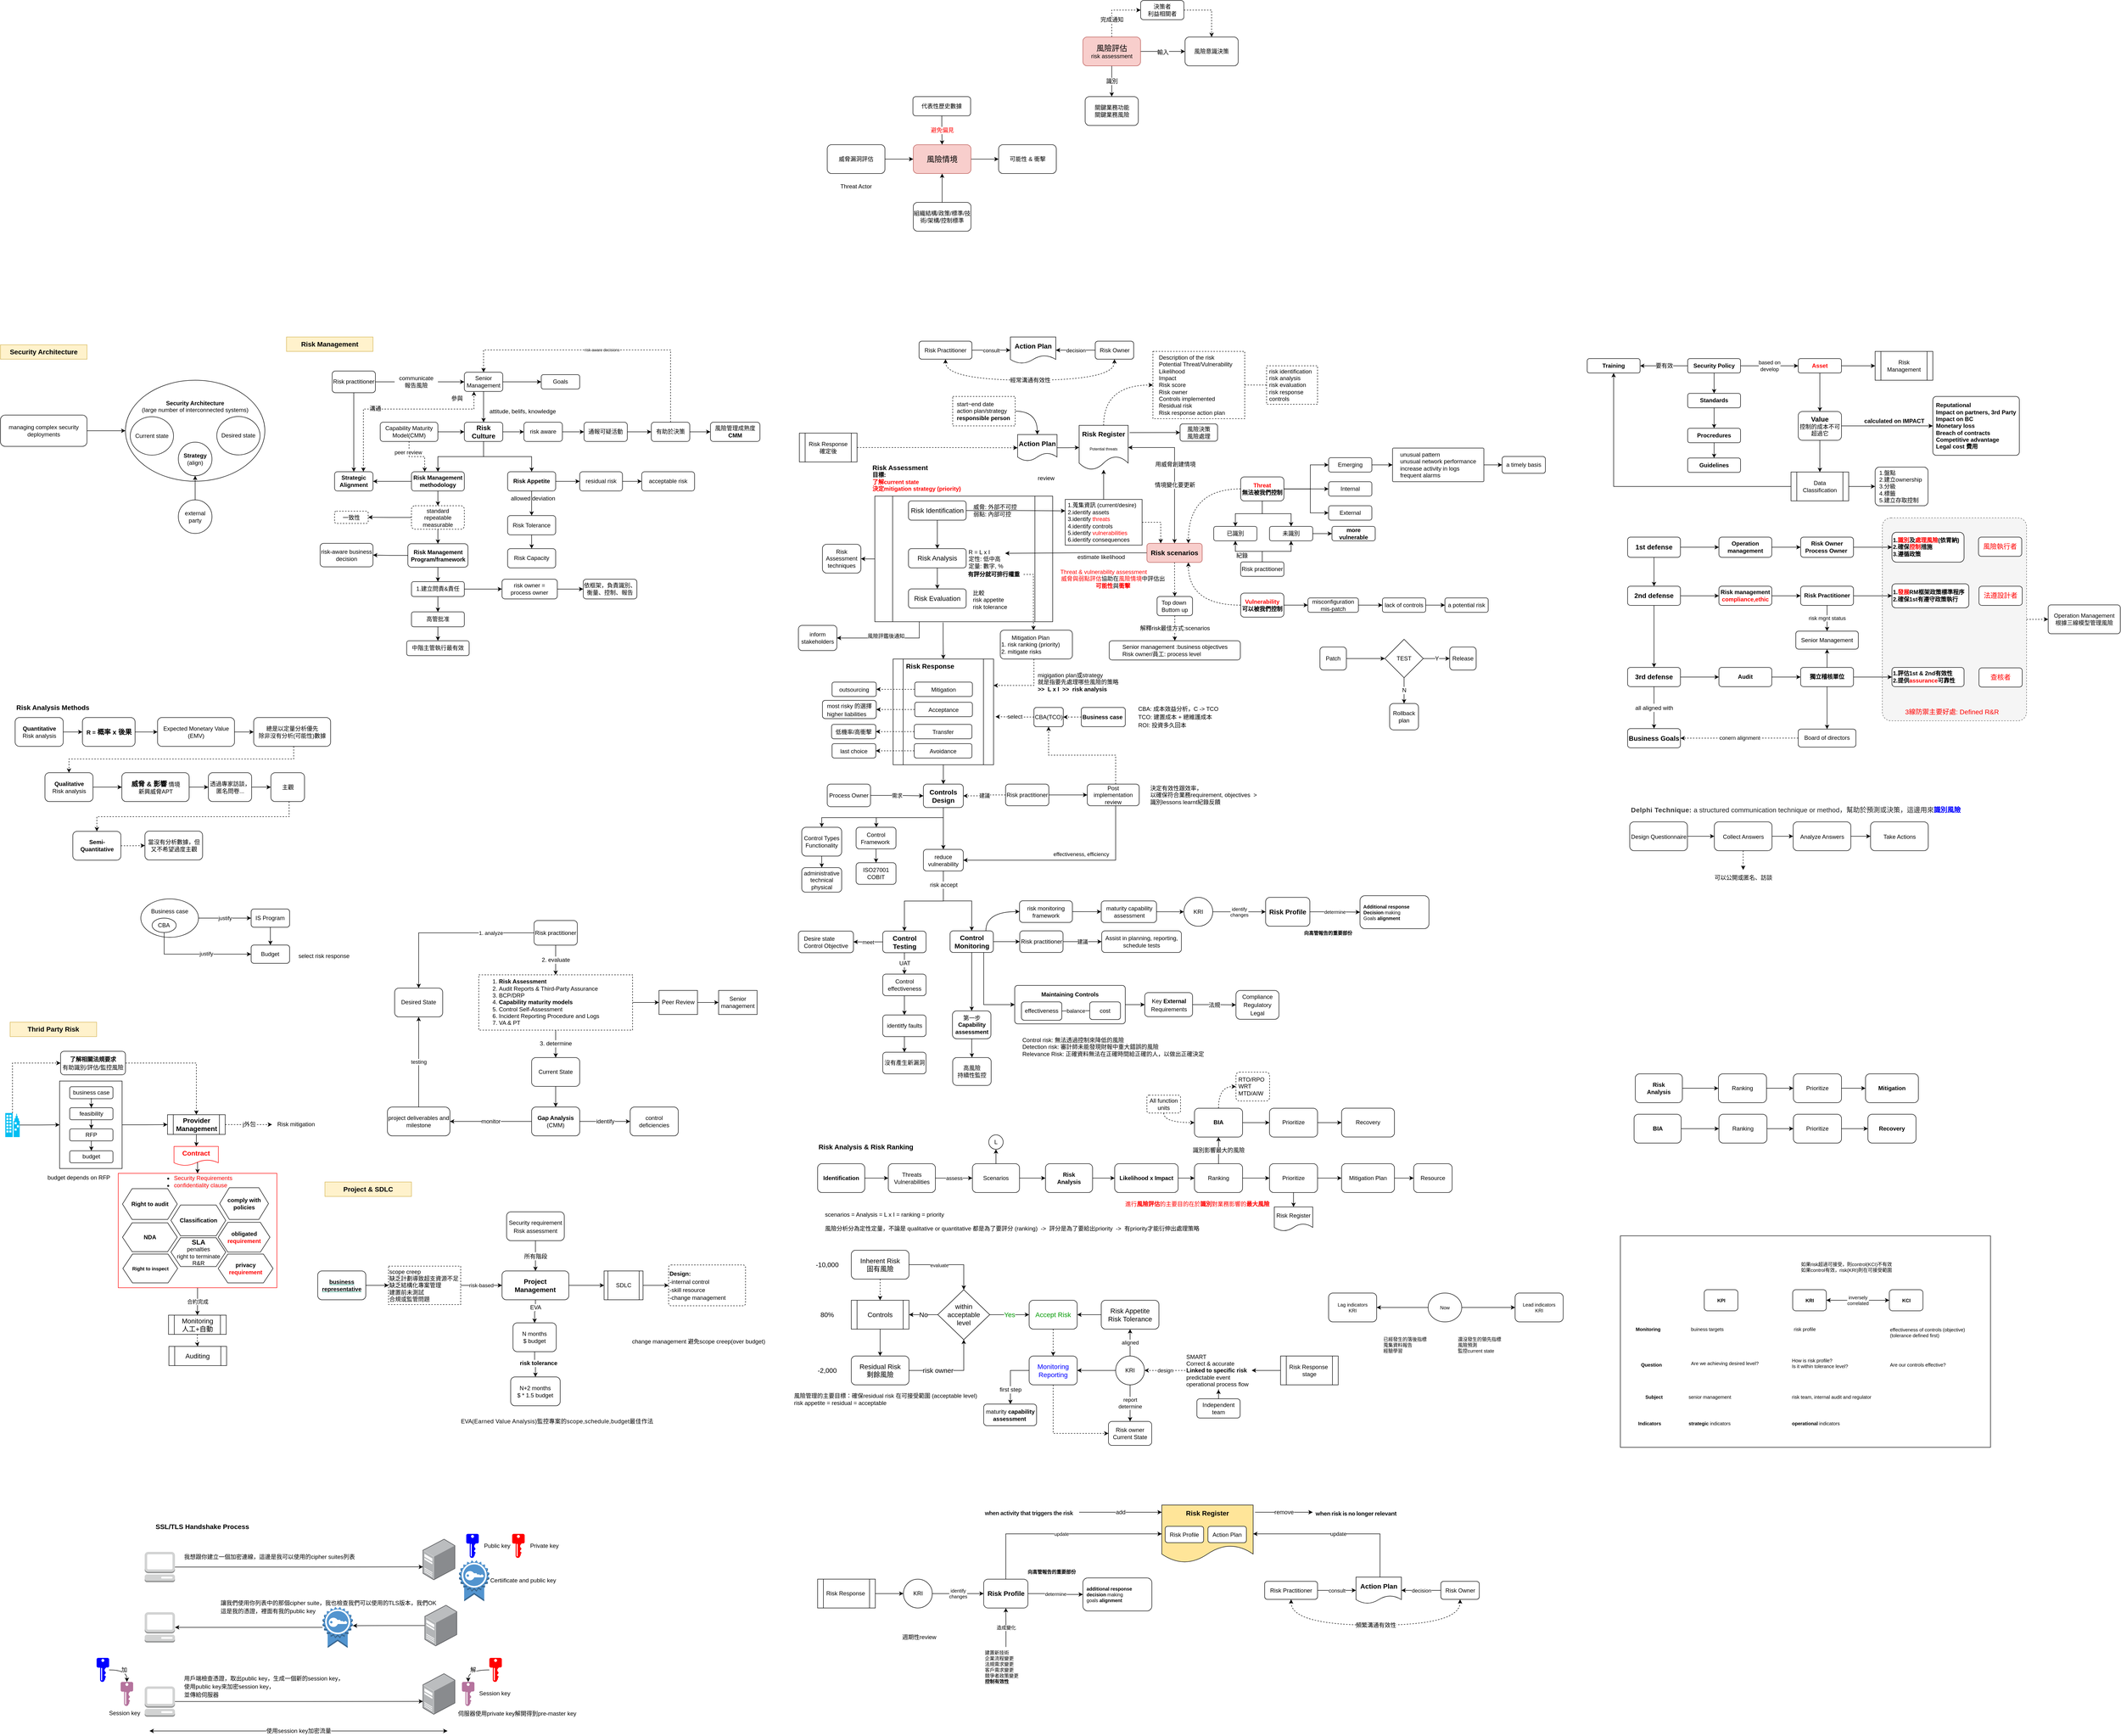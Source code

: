 <mxfile version="19.0.3" type="github">
  <diagram id="kBBc2JsPWASkHgDuxC8e" name="Page-1">
    <mxGraphModel dx="3076" dy="1904" grid="1" gridSize="10" guides="1" tooltips="1" connect="1" arrows="1" fold="1" page="1" pageScale="1" pageWidth="1654" pageHeight="1169" background="none" math="0" shadow="0">
      <root>
        <mxCell id="0" />
        <mxCell id="1" parent="0" />
        <mxCell id="ln6FcJClQyvE4a3wRQ_i-55" value="communicate&lt;br&gt;報告風險" style="text;html=1;strokeColor=none;fillColor=none;align=center;verticalAlign=middle;whiteSpace=wrap;rounded=0;" parent="1" vertex="1">
          <mxGeometry x="-810" y="88.43" width="90" height="30" as="geometry" />
        </mxCell>
        <mxCell id="ppujjk4q9aCOOOV1Y9fn-51" value="" style="rounded=0;whiteSpace=wrap;html=1;fontSize=10;fontColor=#000000;" parent="1" vertex="1">
          <mxGeometry x="1740" y="1880" width="770" height="440" as="geometry" />
        </mxCell>
        <mxCell id="an5q0qQgftGwTU-aSFFn-17" value="" style="edgeStyle=orthogonalEdgeStyle;rounded=0;orthogonalLoop=1;jettySize=auto;html=1;dashed=1;fontColor=#000000;" parent="1" source="at9FaAFanRED1QmZHUpi-50" target="an5q0qQgftGwTU-aSFFn-16" edge="1">
          <mxGeometry relative="1" as="geometry" />
        </mxCell>
        <mxCell id="at9FaAFanRED1QmZHUpi-50" value="" style="rounded=1;whiteSpace=wrap;html=1;fontSize=14;fillColor=#f5f5f5;strokeColor=#666666;fontColor=#333333;dashed=1;arcSize=6;" parent="1" vertex="1">
          <mxGeometry x="2285" y="386.39" width="300" height="422.07" as="geometry" />
        </mxCell>
        <mxCell id="ln6FcJClQyvE4a3wRQ_i-1" style="edgeStyle=orthogonalEdgeStyle;rounded=0;orthogonalLoop=1;jettySize=auto;html=1;entryX=0.5;entryY=0;entryDx=0;entryDy=0;" parent="1" source="ln6FcJClQyvE4a3wRQ_i-3" target="ln6FcJClQyvE4a3wRQ_i-8" edge="1">
          <mxGeometry relative="1" as="geometry" />
        </mxCell>
        <mxCell id="ln6FcJClQyvE4a3wRQ_i-2" value="" style="edgeStyle=orthogonalEdgeStyle;rounded=0;orthogonalLoop=1;jettySize=auto;html=1;" parent="1" source="ln6FcJClQyvE4a3wRQ_i-3" target="ln6FcJClQyvE4a3wRQ_i-14" edge="1">
          <mxGeometry relative="1" as="geometry" />
        </mxCell>
        <mxCell id="ln6FcJClQyvE4a3wRQ_i-3" value="&lt;b&gt;&lt;font style=&quot;font-size: 14px;&quot;&gt;Risk Culture&lt;/font&gt;&lt;/b&gt;" style="rounded=1;whiteSpace=wrap;html=1;" parent="1" vertex="1">
          <mxGeometry x="-665" y="187.43" width="80" height="40" as="geometry" />
        </mxCell>
        <mxCell id="ln6FcJClQyvE4a3wRQ_i-4" value="" style="edgeStyle=orthogonalEdgeStyle;rounded=0;orthogonalLoop=1;jettySize=auto;html=1;" parent="1" source="ln6FcJClQyvE4a3wRQ_i-5" target="ln6FcJClQyvE4a3wRQ_i-16" edge="1">
          <mxGeometry relative="1" as="geometry" />
        </mxCell>
        <mxCell id="9qnvDsTE580gVhcHcqW_-9" value="" style="edgeStyle=orthogonalEdgeStyle;rounded=0;orthogonalLoop=1;jettySize=auto;html=1;fontSize=12;" parent="1" source="ln6FcJClQyvE4a3wRQ_i-5" target="9qnvDsTE580gVhcHcqW_-8" edge="1">
          <mxGeometry relative="1" as="geometry" />
        </mxCell>
        <mxCell id="ln6FcJClQyvE4a3wRQ_i-5" value="&lt;b&gt;Risk Appetite&lt;/b&gt;" style="rounded=1;whiteSpace=wrap;html=1;" parent="1" vertex="1">
          <mxGeometry x="-575" y="290.43" width="100" height="40" as="geometry" />
        </mxCell>
        <mxCell id="ln6FcJClQyvE4a3wRQ_i-6" value="" style="edgeStyle=orthogonalEdgeStyle;rounded=0;orthogonalLoop=1;jettySize=auto;html=1;exitX=0.5;exitY=1;exitDx=0;exitDy=0;" parent="1" source="ln6FcJClQyvE4a3wRQ_i-3" target="ln6FcJClQyvE4a3wRQ_i-5" edge="1">
          <mxGeometry relative="1" as="geometry" />
        </mxCell>
        <mxCell id="ln6FcJClQyvE4a3wRQ_i-7" style="edgeStyle=orthogonalEdgeStyle;rounded=0;orthogonalLoop=1;jettySize=auto;html=1;entryX=1;entryY=0.5;entryDx=0;entryDy=0;" parent="1" source="ln6FcJClQyvE4a3wRQ_i-8" target="ln6FcJClQyvE4a3wRQ_i-72" edge="1">
          <mxGeometry relative="1" as="geometry" />
        </mxCell>
        <mxCell id="JK4otoB0jXalJQ3BIUNk-70" value="" style="edgeStyle=orthogonalEdgeStyle;rounded=0;orthogonalLoop=1;jettySize=auto;html=1;fontSize=12;startArrow=none;startFill=0;" parent="1" source="ln6FcJClQyvE4a3wRQ_i-8" target="JK4otoB0jXalJQ3BIUNk-69" edge="1">
          <mxGeometry relative="1" as="geometry" />
        </mxCell>
        <mxCell id="ln6FcJClQyvE4a3wRQ_i-8" value="&lt;b&gt;Risk Management methodology&lt;/b&gt;" style="rounded=1;whiteSpace=wrap;html=1;" parent="1" vertex="1">
          <mxGeometry x="-775" y="290.43" width="110" height="40" as="geometry" />
        </mxCell>
        <mxCell id="ln6FcJClQyvE4a3wRQ_i-9" style="edgeStyle=orthogonalEdgeStyle;rounded=0;orthogonalLoop=1;jettySize=auto;html=1;entryX=0.5;entryY=0;entryDx=0;entryDy=0;" parent="1" source="ln6FcJClQyvE4a3wRQ_i-11" target="ln6FcJClQyvE4a3wRQ_i-3" edge="1">
          <mxGeometry relative="1" as="geometry" />
        </mxCell>
        <mxCell id="ln6FcJClQyvE4a3wRQ_i-10" value="" style="edgeStyle=orthogonalEdgeStyle;rounded=0;orthogonalLoop=1;jettySize=auto;html=1;" parent="1" source="ln6FcJClQyvE4a3wRQ_i-11" target="ln6FcJClQyvE4a3wRQ_i-56" edge="1">
          <mxGeometry relative="1" as="geometry" />
        </mxCell>
        <mxCell id="ln6FcJClQyvE4a3wRQ_i-11" value="Senior Management" style="rounded=1;whiteSpace=wrap;html=1;" parent="1" vertex="1">
          <mxGeometry x="-665" y="83.43" width="80" height="40" as="geometry" />
        </mxCell>
        <mxCell id="ln6FcJClQyvE4a3wRQ_i-12" value="attitude, belifs, knowledge" style="text;html=1;strokeColor=none;fillColor=none;align=center;verticalAlign=middle;whiteSpace=wrap;rounded=0;" parent="1" vertex="1">
          <mxGeometry x="-626" y="149.95" width="165" height="30" as="geometry" />
        </mxCell>
        <mxCell id="ln6FcJClQyvE4a3wRQ_i-13" value="" style="edgeStyle=orthogonalEdgeStyle;rounded=0;orthogonalLoop=1;jettySize=auto;html=1;" parent="1" source="ln6FcJClQyvE4a3wRQ_i-14" target="ln6FcJClQyvE4a3wRQ_i-15" edge="1">
          <mxGeometry relative="1" as="geometry" />
        </mxCell>
        <mxCell id="ln6FcJClQyvE4a3wRQ_i-14" value="risk aware" style="rounded=1;whiteSpace=wrap;html=1;" parent="1" vertex="1">
          <mxGeometry x="-541" y="187.43" width="80" height="40" as="geometry" />
        </mxCell>
        <mxCell id="TevLKIAy9YhjM-IDDqqt-16" value="" style="rounded=0;orthogonalLoop=1;jettySize=auto;html=1;fontSize=8;fontColor=#000000;startArrow=none;startFill=0;edgeStyle=orthogonalEdgeStyle;" parent="1" source="ln6FcJClQyvE4a3wRQ_i-15" target="TevLKIAy9YhjM-IDDqqt-15" edge="1">
          <mxGeometry relative="1" as="geometry" />
        </mxCell>
        <mxCell id="ln6FcJClQyvE4a3wRQ_i-15" value="通報可疑活動" style="rounded=1;whiteSpace=wrap;html=1;" parent="1" vertex="1">
          <mxGeometry x="-416" y="187.43" width="90" height="40" as="geometry" />
        </mxCell>
        <mxCell id="at9FaAFanRED1QmZHUpi-53" value="" style="edgeStyle=orthogonalEdgeStyle;rounded=0;orthogonalLoop=1;jettySize=auto;html=1;fontSize=14;fontColor=#FF0000;" parent="1" source="ln6FcJClQyvE4a3wRQ_i-16" target="at9FaAFanRED1QmZHUpi-52" edge="1">
          <mxGeometry relative="1" as="geometry" />
        </mxCell>
        <mxCell id="ln6FcJClQyvE4a3wRQ_i-16" value="Risk Tolerance" style="rounded=1;whiteSpace=wrap;html=1;" parent="1" vertex="1">
          <mxGeometry x="-575" y="381.68" width="100" height="40" as="geometry" />
        </mxCell>
        <mxCell id="ln6FcJClQyvE4a3wRQ_i-17" value="allowed deviation" style="text;html=1;strokeColor=none;fillColor=none;align=center;verticalAlign=middle;whiteSpace=wrap;rounded=0;" parent="1" vertex="1">
          <mxGeometry x="-584.5" y="330.43" width="124" height="32" as="geometry" />
        </mxCell>
        <mxCell id="ln6FcJClQyvE4a3wRQ_i-18" value="" style="edgeStyle=orthogonalEdgeStyle;rounded=0;orthogonalLoop=1;jettySize=auto;html=1;" parent="1" source="ln6FcJClQyvE4a3wRQ_i-19" target="ln6FcJClQyvE4a3wRQ_i-21" edge="1">
          <mxGeometry relative="1" as="geometry" />
        </mxCell>
        <mxCell id="FXxkkbOfWT-pd1TcEbKr-78" value="" style="edgeStyle=orthogonalEdgeStyle;rounded=0;orthogonalLoop=1;jettySize=auto;html=1;fontFamily=Helvetica;fontSize=14;fontColor=#000000;startArrow=none;startFill=0;endArrow=classic;endFill=1;" parent="1" source="ln6FcJClQyvE4a3wRQ_i-19" target="FXxkkbOfWT-pd1TcEbKr-77" edge="1">
          <mxGeometry relative="1" as="geometry" />
        </mxCell>
        <mxCell id="ln6FcJClQyvE4a3wRQ_i-19" value="&lt;b&gt;&lt;font color=&quot;#ff0000&quot;&gt;Asset&lt;/font&gt;&lt;/b&gt;" style="rounded=1;whiteSpace=wrap;html=1;" parent="1" vertex="1">
          <mxGeometry x="2110" y="55.06" width="90" height="30" as="geometry" />
        </mxCell>
        <mxCell id="ln6FcJClQyvE4a3wRQ_i-20" style="edgeStyle=orthogonalEdgeStyle;rounded=0;orthogonalLoop=1;jettySize=auto;html=1;entryX=0;entryY=0.5;entryDx=0;entryDy=0;" parent="1" source="ln6FcJClQyvE4a3wRQ_i-21" target="ln6FcJClQyvE4a3wRQ_i-22" edge="1">
          <mxGeometry relative="1" as="geometry" />
        </mxCell>
        <mxCell id="FXxkkbOfWT-pd1TcEbKr-61" value="" style="edgeStyle=none;rounded=0;orthogonalLoop=1;jettySize=auto;html=1;fontFamily=Helvetica;fontSize=12;fontColor=#000000;startArrow=none;startFill=0;endArrow=classic;endFill=1;" parent="1" source="ln6FcJClQyvE4a3wRQ_i-21" target="FXxkkbOfWT-pd1TcEbKr-60" edge="1">
          <mxGeometry relative="1" as="geometry" />
        </mxCell>
        <mxCell id="ln6FcJClQyvE4a3wRQ_i-21" value="&lt;b&gt;&lt;font style=&quot;font-size: 14px;&quot;&gt;Value&lt;/font&gt;&lt;/b&gt;&lt;br&gt;控制的成本不可超過它" style="rounded=1;whiteSpace=wrap;html=1;" parent="1" vertex="1">
          <mxGeometry x="2110" y="165.06" width="90" height="60" as="geometry" />
        </mxCell>
        <mxCell id="ln6FcJClQyvE4a3wRQ_i-22" value="&lt;div style=&quot;text-align: left;&quot;&gt;&lt;b style=&quot;background-color: initial;&quot;&gt;Reputational&lt;/b&gt;&lt;/div&gt;&lt;b&gt;&lt;div style=&quot;text-align: left;&quot;&gt;&lt;b style=&quot;background-color: initial;&quot;&gt;Impact on partners, 3rd Party&lt;/b&gt;&lt;/div&gt;&lt;div style=&quot;text-align: left;&quot;&gt;&lt;b style=&quot;background-color: initial;&quot;&gt;Impact on BC&lt;/b&gt;&lt;/div&gt;&lt;div style=&quot;text-align: left;&quot;&gt;&lt;b style=&quot;background-color: initial;&quot;&gt;Monetary loss&lt;/b&gt;&lt;/div&gt;&lt;div style=&quot;text-align: left;&quot;&gt;Breach of contracts&lt;/div&gt;&lt;div style=&quot;text-align: left;&quot;&gt;Competitive advantage&lt;/div&gt;&lt;div style=&quot;text-align: left;&quot;&gt;Legal cost 費用&lt;/div&gt;&lt;/b&gt;" style="rounded=1;whiteSpace=wrap;html=1;arcSize=6;" parent="1" vertex="1">
          <mxGeometry x="2390" y="133.81" width="180" height="122.5" as="geometry" />
        </mxCell>
        <mxCell id="ln6FcJClQyvE4a3wRQ_i-23" value="&lt;b&gt;calculated on IMPACT&lt;/b&gt;" style="text;html=1;strokeColor=none;fillColor=none;align=center;verticalAlign=middle;whiteSpace=wrap;rounded=0;" parent="1" vertex="1">
          <mxGeometry x="2230" y="170.06" width="160" height="30" as="geometry" />
        </mxCell>
        <mxCell id="ln6FcJClQyvE4a3wRQ_i-24" value="" style="edgeStyle=orthogonalEdgeStyle;rounded=0;orthogonalLoop=1;jettySize=auto;html=1;" parent="1" source="ln6FcJClQyvE4a3wRQ_i-29" target="ln6FcJClQyvE4a3wRQ_i-30" edge="1">
          <mxGeometry relative="1" as="geometry" />
        </mxCell>
        <mxCell id="ln6FcJClQyvE4a3wRQ_i-25" style="edgeStyle=orthogonalEdgeStyle;rounded=0;orthogonalLoop=1;jettySize=auto;html=1;entryX=0.5;entryY=0;entryDx=0;entryDy=0;" parent="1" source="ln6FcJClQyvE4a3wRQ_i-29" target="ln6FcJClQyvE4a3wRQ_i-32" edge="1">
          <mxGeometry relative="1" as="geometry" />
        </mxCell>
        <mxCell id="ln6FcJClQyvE4a3wRQ_i-26" value="" style="edgeStyle=orthogonalEdgeStyle;rounded=0;orthogonalLoop=1;jettySize=auto;html=1;" parent="1" source="ln6FcJClQyvE4a3wRQ_i-29" target="ln6FcJClQyvE4a3wRQ_i-37" edge="1">
          <mxGeometry relative="1" as="geometry" />
        </mxCell>
        <mxCell id="ln6FcJClQyvE4a3wRQ_i-27" value="" style="edgeStyle=orthogonalEdgeStyle;rounded=0;orthogonalLoop=1;jettySize=auto;html=1;" parent="1" source="ln6FcJClQyvE4a3wRQ_i-29" target="ln6FcJClQyvE4a3wRQ_i-38" edge="1">
          <mxGeometry relative="1" as="geometry">
            <Array as="points">
              <mxPoint x="1095" y="325.96" />
              <mxPoint x="1095" y="375.96" />
            </Array>
          </mxGeometry>
        </mxCell>
        <mxCell id="ln6FcJClQyvE4a3wRQ_i-28" value="" style="edgeStyle=orthogonalEdgeStyle;rounded=0;orthogonalLoop=1;jettySize=auto;html=1;entryX=0;entryY=0.5;entryDx=0;entryDy=0;" parent="1" source="ln6FcJClQyvE4a3wRQ_i-29" target="ln6FcJClQyvE4a3wRQ_i-40" edge="1">
          <mxGeometry relative="1" as="geometry">
            <Array as="points">
              <mxPoint x="1095" y="325.96" />
              <mxPoint x="1095" y="275.96" />
            </Array>
          </mxGeometry>
        </mxCell>
        <mxCell id="TevLKIAy9YhjM-IDDqqt-13" style="edgeStyle=orthogonalEdgeStyle;rounded=0;orthogonalLoop=1;jettySize=auto;html=1;entryX=0.75;entryY=0;entryDx=0;entryDy=0;fontSize=8;fontColor=#000000;startArrow=none;startFill=0;curved=1;dashed=1;" parent="1" source="ln6FcJClQyvE4a3wRQ_i-29" target="TevLKIAy9YhjM-IDDqqt-4" edge="1">
          <mxGeometry relative="1" as="geometry" />
        </mxCell>
        <mxCell id="ln6FcJClQyvE4a3wRQ_i-29" value="&lt;b&gt;&lt;font color=&quot;#ff0000&quot;&gt;Threat&lt;/font&gt;&lt;br&gt;無法被我們控制&lt;/b&gt;" style="rounded=1;whiteSpace=wrap;html=1;" parent="1" vertex="1">
          <mxGeometry x="950" y="301.14" width="90" height="50" as="geometry" />
        </mxCell>
        <mxCell id="ln6FcJClQyvE4a3wRQ_i-30" value="已識別" style="rounded=1;whiteSpace=wrap;html=1;" parent="1" vertex="1">
          <mxGeometry x="894" y="404.14" width="90" height="30" as="geometry" />
        </mxCell>
        <mxCell id="ln6FcJClQyvE4a3wRQ_i-31" value="" style="edgeStyle=orthogonalEdgeStyle;rounded=0;orthogonalLoop=1;jettySize=auto;html=1;" parent="1" source="ln6FcJClQyvE4a3wRQ_i-32" target="ln6FcJClQyvE4a3wRQ_i-33" edge="1">
          <mxGeometry relative="1" as="geometry" />
        </mxCell>
        <mxCell id="ln6FcJClQyvE4a3wRQ_i-32" value="未識別" style="rounded=1;whiteSpace=wrap;html=1;" parent="1" vertex="1">
          <mxGeometry x="1010" y="404.14" width="90" height="30" as="geometry" />
        </mxCell>
        <mxCell id="ln6FcJClQyvE4a3wRQ_i-33" value="&lt;b&gt;more vulnerable&lt;/b&gt;" style="rounded=1;whiteSpace=wrap;html=1;" parent="1" vertex="1">
          <mxGeometry x="1140" y="404.14" width="90" height="30" as="geometry" />
        </mxCell>
        <mxCell id="ln6FcJClQyvE4a3wRQ_i-34" value="" style="edgeStyle=orthogonalEdgeStyle;rounded=0;orthogonalLoop=1;jettySize=auto;html=1;" parent="1" source="ln6FcJClQyvE4a3wRQ_i-36" target="ln6FcJClQyvE4a3wRQ_i-30" edge="1">
          <mxGeometry relative="1" as="geometry" />
        </mxCell>
        <mxCell id="ln6FcJClQyvE4a3wRQ_i-35" style="edgeStyle=orthogonalEdgeStyle;rounded=0;orthogonalLoop=1;jettySize=auto;html=1;entryX=0.5;entryY=1;entryDx=0;entryDy=0;" parent="1" source="ln6FcJClQyvE4a3wRQ_i-36" target="ln6FcJClQyvE4a3wRQ_i-32" edge="1">
          <mxGeometry relative="1" as="geometry" />
        </mxCell>
        <mxCell id="ln6FcJClQyvE4a3wRQ_i-36" value="Risk practitioner" style="rounded=1;whiteSpace=wrap;html=1;" parent="1" vertex="1">
          <mxGeometry x="950" y="478.02" width="90" height="30" as="geometry" />
        </mxCell>
        <mxCell id="ln6FcJClQyvE4a3wRQ_i-37" value="Internal" style="rounded=1;whiteSpace=wrap;html=1;" parent="1" vertex="1">
          <mxGeometry x="1133" y="311.14" width="90" height="30" as="geometry" />
        </mxCell>
        <mxCell id="ln6FcJClQyvE4a3wRQ_i-38" value="External" style="rounded=1;whiteSpace=wrap;html=1;" parent="1" vertex="1">
          <mxGeometry x="1133" y="361.14" width="90" height="30" as="geometry" />
        </mxCell>
        <mxCell id="ln6FcJClQyvE4a3wRQ_i-39" value="" style="edgeStyle=orthogonalEdgeStyle;rounded=0;orthogonalLoop=1;jettySize=auto;html=1;" parent="1" source="ln6FcJClQyvE4a3wRQ_i-40" target="ln6FcJClQyvE4a3wRQ_i-42" edge="1">
          <mxGeometry relative="1" as="geometry" />
        </mxCell>
        <mxCell id="ln6FcJClQyvE4a3wRQ_i-40" value="Emerging" style="rounded=1;whiteSpace=wrap;html=1;" parent="1" vertex="1">
          <mxGeometry x="1133" y="261.14" width="90" height="30" as="geometry" />
        </mxCell>
        <mxCell id="ln6FcJClQyvE4a3wRQ_i-41" value="" style="edgeStyle=orthogonalEdgeStyle;rounded=0;orthogonalLoop=1;jettySize=auto;html=1;" parent="1" source="ln6FcJClQyvE4a3wRQ_i-42" target="ln6FcJClQyvE4a3wRQ_i-43" edge="1">
          <mxGeometry relative="1" as="geometry" />
        </mxCell>
        <mxCell id="ln6FcJClQyvE4a3wRQ_i-42" value="&lt;div style=&quot;text-align: left;&quot;&gt;&lt;span style=&quot;background-color: initial;&quot;&gt;unusual pattern&lt;/span&gt;&lt;/div&gt;&lt;div style=&quot;text-align: left;&quot;&gt;&lt;span style=&quot;background-color: initial;&quot;&gt;unusual network performance&lt;/span&gt;&lt;/div&gt;&lt;div style=&quot;text-align: left;&quot;&gt;&lt;span style=&quot;background-color: initial;&quot;&gt;increase activity in logs&lt;/span&gt;&lt;/div&gt;&lt;div style=&quot;text-align: left;&quot;&gt;&lt;span style=&quot;background-color: initial;&quot;&gt;frequent alarms&lt;/span&gt;&lt;/div&gt;" style="rounded=1;whiteSpace=wrap;html=1;arcSize=3;" parent="1" vertex="1">
          <mxGeometry x="1266" y="241.14" width="190" height="70" as="geometry" />
        </mxCell>
        <mxCell id="ln6FcJClQyvE4a3wRQ_i-43" value="&lt;div style=&quot;text-align: left;&quot;&gt;a timely basis&lt;/div&gt;" style="rounded=1;whiteSpace=wrap;html=1;" parent="1" vertex="1">
          <mxGeometry x="1494" y="258.64" width="90" height="35" as="geometry" />
        </mxCell>
        <mxCell id="ln6FcJClQyvE4a3wRQ_i-44" value="" style="edgeStyle=orthogonalEdgeStyle;rounded=0;orthogonalLoop=1;jettySize=auto;html=1;" parent="1" source="ln6FcJClQyvE4a3wRQ_i-45" target="ln6FcJClQyvE4a3wRQ_i-47" edge="1">
          <mxGeometry relative="1" as="geometry" />
        </mxCell>
        <mxCell id="TevLKIAy9YhjM-IDDqqt-14" style="edgeStyle=orthogonalEdgeStyle;curved=1;rounded=0;orthogonalLoop=1;jettySize=auto;html=1;entryX=0.75;entryY=1;entryDx=0;entryDy=0;dashed=1;fontSize=8;fontColor=#000000;startArrow=none;startFill=0;" parent="1" source="ln6FcJClQyvE4a3wRQ_i-45" target="TevLKIAy9YhjM-IDDqqt-4" edge="1">
          <mxGeometry relative="1" as="geometry" />
        </mxCell>
        <mxCell id="ln6FcJClQyvE4a3wRQ_i-45" value="&lt;b&gt;&lt;font color=&quot;#ff0000&quot;&gt;Vulnerability&lt;/font&gt;&lt;br&gt;可以被我們控制&lt;/b&gt;" style="rounded=1;whiteSpace=wrap;html=1;" parent="1" vertex="1">
          <mxGeometry x="950" y="542.89" width="90" height="50" as="geometry" />
        </mxCell>
        <mxCell id="ln6FcJClQyvE4a3wRQ_i-46" value="" style="edgeStyle=orthogonalEdgeStyle;rounded=0;orthogonalLoop=1;jettySize=auto;html=1;" parent="1" source="ln6FcJClQyvE4a3wRQ_i-47" target="ln6FcJClQyvE4a3wRQ_i-49" edge="1">
          <mxGeometry relative="1" as="geometry" />
        </mxCell>
        <mxCell id="ln6FcJClQyvE4a3wRQ_i-47" value="misconfiguration&lt;br&gt;mis-patch" style="rounded=1;whiteSpace=wrap;html=1;" parent="1" vertex="1">
          <mxGeometry x="1090" y="552.89" width="105" height="30" as="geometry" />
        </mxCell>
        <mxCell id="ln6FcJClQyvE4a3wRQ_i-48" value="" style="edgeStyle=orthogonalEdgeStyle;rounded=0;orthogonalLoop=1;jettySize=auto;html=1;" parent="1" source="ln6FcJClQyvE4a3wRQ_i-49" target="ln6FcJClQyvE4a3wRQ_i-50" edge="1">
          <mxGeometry relative="1" as="geometry" />
        </mxCell>
        <mxCell id="ln6FcJClQyvE4a3wRQ_i-49" value="lack of controls" style="rounded=1;whiteSpace=wrap;html=1;" parent="1" vertex="1">
          <mxGeometry x="1245" y="552.89" width="90" height="30" as="geometry" />
        </mxCell>
        <mxCell id="ln6FcJClQyvE4a3wRQ_i-50" value="a potential risk" style="rounded=1;whiteSpace=wrap;html=1;" parent="1" vertex="1">
          <mxGeometry x="1375" y="552.89" width="90" height="30" as="geometry" />
        </mxCell>
        <mxCell id="ln6FcJClQyvE4a3wRQ_i-51" value="紀錄" style="text;html=1;strokeColor=none;fillColor=none;align=center;verticalAlign=middle;whiteSpace=wrap;rounded=0;" parent="1" vertex="1">
          <mxGeometry x="923" y="448.02" width="60" height="34" as="geometry" />
        </mxCell>
        <mxCell id="ln6FcJClQyvE4a3wRQ_i-52" value="" style="edgeStyle=orthogonalEdgeStyle;rounded=0;orthogonalLoop=1;jettySize=auto;html=1;startArrow=none;" parent="1" source="ln6FcJClQyvE4a3wRQ_i-55" target="ln6FcJClQyvE4a3wRQ_i-11" edge="1">
          <mxGeometry relative="1" as="geometry" />
        </mxCell>
        <mxCell id="ln6FcJClQyvE4a3wRQ_i-53" style="edgeStyle=orthogonalEdgeStyle;rounded=0;orthogonalLoop=1;jettySize=auto;html=1;entryX=0.5;entryY=0;entryDx=0;entryDy=0;" parent="1" source="ln6FcJClQyvE4a3wRQ_i-54" target="ln6FcJClQyvE4a3wRQ_i-72" edge="1">
          <mxGeometry relative="1" as="geometry" />
        </mxCell>
        <mxCell id="ln6FcJClQyvE4a3wRQ_i-54" value="Risk practitioner" style="rounded=1;whiteSpace=wrap;html=1;" parent="1" vertex="1">
          <mxGeometry x="-940" y="80.91" width="90" height="45.04" as="geometry" />
        </mxCell>
        <mxCell id="ln6FcJClQyvE4a3wRQ_i-56" value="Goals" style="rounded=1;whiteSpace=wrap;html=1;" parent="1" vertex="1">
          <mxGeometry x="-505" y="88.43" width="80" height="30" as="geometry" />
        </mxCell>
        <mxCell id="sEhgoOJz0VxtFth73quX-20" value="" style="edgeStyle=orthogonalEdgeStyle;rounded=0;orthogonalLoop=1;jettySize=auto;html=1;fontFamily=Helvetica;fontSize=12;entryX=0.5;entryY=0;entryDx=0;entryDy=0;exitX=0.384;exitY=1.006;exitDx=0;exitDy=0;exitPerimeter=0;" parent="1" source="ln6FcJClQyvE4a3wRQ_i-57" target="9qnvDsTE580gVhcHcqW_-21" edge="1">
          <mxGeometry relative="1" as="geometry">
            <mxPoint x="374" y="689.96" as="targetPoint" />
          </mxGeometry>
        </mxCell>
        <mxCell id="sEhgoOJz0VxtFth73quX-22" value="" style="edgeStyle=orthogonalEdgeStyle;rounded=0;orthogonalLoop=1;jettySize=auto;html=1;fontFamily=Helvetica;fontSize=12;fontColor=#FF0000;" parent="1" source="ln6FcJClQyvE4a3wRQ_i-57" target="sEhgoOJz0VxtFth73quX-21" edge="1">
          <mxGeometry relative="1" as="geometry" />
        </mxCell>
        <mxCell id="KODNFRQt7JBXWhugqiNK-2" style="edgeStyle=orthogonalEdgeStyle;rounded=0;orthogonalLoop=1;jettySize=auto;html=1;entryX=1;entryY=0.5;entryDx=0;entryDy=0;exitX=0.25;exitY=1;exitDx=0;exitDy=0;" parent="1" source="ln6FcJClQyvE4a3wRQ_i-57" target="KODNFRQt7JBXWhugqiNK-1" edge="1">
          <mxGeometry relative="1" as="geometry" />
        </mxCell>
        <mxCell id="KODNFRQt7JBXWhugqiNK-3" value="風險評鑑後通知" style="edgeLabel;html=1;align=center;verticalAlign=middle;resizable=0;points=[];" parent="KODNFRQt7JBXWhugqiNK-2" vertex="1" connectable="0">
          <mxGeometry x="0.458" y="4" relative="1" as="geometry">
            <mxPoint x="46" y="-8" as="offset" />
          </mxGeometry>
        </mxCell>
        <mxCell id="ln6FcJClQyvE4a3wRQ_i-57" value="" style="shape=process;whiteSpace=wrap;html=1;backgroundOutline=1;" parent="1" vertex="1">
          <mxGeometry x="189" y="341.14" width="370" height="261.25" as="geometry" />
        </mxCell>
        <mxCell id="ln6FcJClQyvE4a3wRQ_i-58" value="" style="edgeStyle=orthogonalEdgeStyle;rounded=0;orthogonalLoop=1;jettySize=auto;html=1;" parent="1" source="ln6FcJClQyvE4a3wRQ_i-61" target="ln6FcJClQyvE4a3wRQ_i-63" edge="1">
          <mxGeometry relative="1" as="geometry" />
        </mxCell>
        <mxCell id="ln6FcJClQyvE4a3wRQ_i-59" style="edgeStyle=orthogonalEdgeStyle;rounded=0;orthogonalLoop=1;jettySize=auto;html=1;entryX=0;entryY=0.25;entryDx=0;entryDy=0;" parent="1" source="ln6FcJClQyvE4a3wRQ_i-61" target="ln6FcJClQyvE4a3wRQ_i-69" edge="1">
          <mxGeometry relative="1" as="geometry" />
        </mxCell>
        <mxCell id="ln6FcJClQyvE4a3wRQ_i-61" value="&lt;font style=&quot;font-size: 14px;&quot;&gt;Risk Identification&lt;/font&gt;" style="rounded=1;whiteSpace=wrap;html=1;" parent="1" vertex="1">
          <mxGeometry x="259" y="351.14" width="120" height="40" as="geometry" />
        </mxCell>
        <mxCell id="ln6FcJClQyvE4a3wRQ_i-62" value="" style="edgeStyle=orthogonalEdgeStyle;rounded=0;orthogonalLoop=1;jettySize=auto;html=1;" parent="1" source="ln6FcJClQyvE4a3wRQ_i-63" target="ln6FcJClQyvE4a3wRQ_i-64" edge="1">
          <mxGeometry relative="1" as="geometry" />
        </mxCell>
        <mxCell id="ln6FcJClQyvE4a3wRQ_i-63" value="&lt;font style=&quot;font-size: 14px;&quot;&gt;Risk Analysis&lt;/font&gt;" style="rounded=1;whiteSpace=wrap;html=1;" parent="1" vertex="1">
          <mxGeometry x="259" y="450.39" width="120" height="40" as="geometry" />
        </mxCell>
        <mxCell id="ln6FcJClQyvE4a3wRQ_i-64" value="&lt;font style=&quot;font-size: 14px;&quot;&gt;Risk Evaluation&lt;/font&gt;" style="rounded=1;whiteSpace=wrap;html=1;" parent="1" vertex="1">
          <mxGeometry x="259" y="534.14" width="120" height="40" as="geometry" />
        </mxCell>
        <mxCell id="ln6FcJClQyvE4a3wRQ_i-65" value="&lt;b&gt;&lt;font style=&quot;font-size: 14px;&quot;&gt;Risk Assessment&lt;/font&gt;&lt;br&gt;目標: &lt;br&gt;&lt;font color=&quot;#ff0000&quot;&gt;了解current state&lt;br&gt;決定mitigation strategy (priority)&lt;/font&gt;&lt;br&gt;&lt;/b&gt;" style="text;html=1;strokeColor=none;fillColor=none;align=left;verticalAlign=middle;whiteSpace=wrap;rounded=0;" parent="1" vertex="1">
          <mxGeometry x="182" y="269.96" width="220" height="66.18" as="geometry" />
        </mxCell>
        <mxCell id="ln6FcJClQyvE4a3wRQ_i-66" value="R = L x I&lt;br&gt;定性: 低中高&lt;br&gt;定量: 數字, %" style="text;html=1;strokeColor=none;fillColor=none;align=left;verticalAlign=middle;whiteSpace=wrap;rounded=0;" parent="1" vertex="1">
          <mxGeometry x="382" y="448.27" width="78" height="47" as="geometry" />
        </mxCell>
        <mxCell id="ln6FcJClQyvE4a3wRQ_i-67" value="比較&lt;br&gt;risk appetite&lt;br&gt;risk tolerance" style="text;html=1;strokeColor=none;fillColor=none;align=left;verticalAlign=middle;whiteSpace=wrap;rounded=0;" parent="1" vertex="1">
          <mxGeometry x="391" y="532.89" width="90" height="47.93" as="geometry" />
        </mxCell>
        <mxCell id="ln6FcJClQyvE4a3wRQ_i-68" value="威脅: 外部不可控&lt;br&gt;弱點: 內部可控" style="text;html=1;strokeColor=none;fillColor=none;align=left;verticalAlign=middle;whiteSpace=wrap;rounded=0;" parent="1" vertex="1">
          <mxGeometry x="392" y="356.39" width="110" height="30" as="geometry" />
        </mxCell>
        <mxCell id="TevLKIAy9YhjM-IDDqqt-8" style="edgeStyle=orthogonalEdgeStyle;rounded=0;orthogonalLoop=1;jettySize=auto;html=1;entryX=0.25;entryY=0;entryDx=0;entryDy=0;fontColor=#FF0000;startArrow=none;startFill=0;dashed=1;" parent="1" source="ln6FcJClQyvE4a3wRQ_i-69" target="TevLKIAy9YhjM-IDDqqt-4" edge="1">
          <mxGeometry relative="1" as="geometry" />
        </mxCell>
        <mxCell id="TevLKIAy9YhjM-IDDqqt-12" value="" style="edgeStyle=orthogonalEdgeStyle;rounded=0;orthogonalLoop=1;jettySize=auto;html=1;fontSize=8;fontColor=#000000;startArrow=none;startFill=0;" parent="1" source="ln6FcJClQyvE4a3wRQ_i-69" target="ln6FcJClQyvE4a3wRQ_i-70" edge="1">
          <mxGeometry relative="1" as="geometry" />
        </mxCell>
        <mxCell id="ln6FcJClQyvE4a3wRQ_i-69" value="&amp;nbsp;1.蒐集資訊 (current/desire)&lt;br&gt;&amp;nbsp;2.identify assets&lt;span style=&quot;background-color: initial;&quot;&gt;&amp;nbsp;&lt;br&gt;&amp;nbsp;3.identify &lt;font color=&quot;#ff0000&quot;&gt;threats&lt;br&gt;&lt;/font&gt;&lt;/span&gt;&amp;nbsp;4.identify controls&lt;br&gt;&lt;span style=&quot;background-color: initial;&quot;&gt;&amp;nbsp;5.identify &lt;font color=&quot;#ff0000&quot;&gt;vulnerabilities&lt;/font&gt;&lt;/span&gt;&lt;span style=&quot;background-color: initial;&quot;&gt;&lt;br&gt;&amp;nbsp;6.identify consequences&lt;/span&gt;" style="rounded=1;whiteSpace=wrap;html=1;align=left;arcSize=0;" parent="1" vertex="1">
          <mxGeometry x="585" y="348.02" width="160" height="95" as="geometry" />
        </mxCell>
        <mxCell id="TevLKIAy9YhjM-IDDqqt-11" style="edgeStyle=orthogonalEdgeStyle;rounded=0;orthogonalLoop=1;jettySize=auto;html=1;entryX=0.5;entryY=0;entryDx=0;entryDy=0;fontSize=8;fontColor=#000000;startArrow=classic;startFill=1;" parent="1" source="ln6FcJClQyvE4a3wRQ_i-70" target="TevLKIAy9YhjM-IDDqqt-4" edge="1">
          <mxGeometry relative="1" as="geometry" />
        </mxCell>
        <mxCell id="FXxkkbOfWT-pd1TcEbKr-52" value="用威脅創建情境" style="edgeLabel;html=1;align=center;verticalAlign=middle;resizable=0;points=[];fontSize=12;fontFamily=Helvetica;fontColor=#000000;" parent="TevLKIAy9YhjM-IDDqqt-11" vertex="1" connectable="0">
          <mxGeometry x="-0.112" y="1" relative="1" as="geometry">
            <mxPoint as="offset" />
          </mxGeometry>
        </mxCell>
        <mxCell id="FXxkkbOfWT-pd1TcEbKr-53" value="情境變化要更新" style="edgeLabel;html=1;align=center;verticalAlign=middle;resizable=0;points=[];fontSize=12;fontFamily=Helvetica;fontColor=#000000;" parent="TevLKIAy9YhjM-IDDqqt-11" vertex="1" connectable="0">
          <mxGeometry x="0.415" relative="1" as="geometry">
            <mxPoint y="-35" as="offset" />
          </mxGeometry>
        </mxCell>
        <mxCell id="SDLIVgf6bMx2vHqrKDDa-28" style="edgeStyle=orthogonalEdgeStyle;rounded=0;orthogonalLoop=1;jettySize=auto;html=1;entryX=0;entryY=0.5;entryDx=0;entryDy=0;fontColor=#000000;curved=1;exitX=0.5;exitY=0;exitDx=0;exitDy=0;dashed=1;" parent="1" source="ln6FcJClQyvE4a3wRQ_i-70" target="SDLIVgf6bMx2vHqrKDDa-27" edge="1">
          <mxGeometry relative="1" as="geometry" />
        </mxCell>
        <mxCell id="SDLIVgf6bMx2vHqrKDDa-34" style="rounded=0;orthogonalLoop=1;jettySize=auto;html=1;entryX=0;entryY=0.5;entryDx=0;entryDy=0;fontColor=#000000;exitX=1.029;exitY=0.164;exitDx=0;exitDy=0;exitPerimeter=0;" parent="1" source="ln6FcJClQyvE4a3wRQ_i-70" target="SDLIVgf6bMx2vHqrKDDa-33" edge="1">
          <mxGeometry relative="1" as="geometry" />
        </mxCell>
        <mxCell id="ln6FcJClQyvE4a3wRQ_i-70" value="&lt;b&gt;&lt;font style=&quot;font-size: 14px;&quot;&gt;Risk Register&lt;/font&gt;&lt;/b&gt;&lt;br&gt;&lt;br&gt;&lt;font style=&quot;font-size: 8px;&quot;&gt;Potential threats&lt;/font&gt;" style="shape=document;whiteSpace=wrap;html=1;boundedLbl=1;" parent="1" vertex="1">
          <mxGeometry x="614" y="193.83" width="102" height="92.37" as="geometry" />
        </mxCell>
        <mxCell id="ln6FcJClQyvE4a3wRQ_i-71" style="edgeStyle=orthogonalEdgeStyle;rounded=0;orthogonalLoop=1;jettySize=auto;html=1;entryX=0.25;entryY=1;entryDx=0;entryDy=0;exitX=0.75;exitY=0;exitDx=0;exitDy=0;startArrow=classic;startFill=1;dashed=1;" parent="1" source="ln6FcJClQyvE4a3wRQ_i-72" target="ln6FcJClQyvE4a3wRQ_i-11" edge="1">
          <mxGeometry relative="1" as="geometry">
            <Array as="points">
              <mxPoint x="-875" y="160" />
              <mxPoint x="-645" y="160" />
            </Array>
          </mxGeometry>
        </mxCell>
        <mxCell id="ln6FcJClQyvE4a3wRQ_i-72" value="&lt;b&gt;Strategic&lt;br&gt;Alignment&lt;br&gt;&lt;/b&gt;" style="rounded=1;whiteSpace=wrap;html=1;" parent="1" vertex="1">
          <mxGeometry x="-935" y="290.43" width="80" height="40" as="geometry" />
        </mxCell>
        <mxCell id="TevLKIAy9YhjM-IDDqqt-1" value="溝通" style="text;html=1;strokeColor=none;fillColor=none;align=center;verticalAlign=middle;whiteSpace=wrap;rounded=0;" parent="1" vertex="1">
          <mxGeometry x="-880" y="144.37" width="60" height="30" as="geometry" />
        </mxCell>
        <mxCell id="TevLKIAy9YhjM-IDDqqt-2" value="參與" style="text;html=1;strokeColor=none;fillColor=none;align=center;verticalAlign=middle;whiteSpace=wrap;rounded=0;" parent="1" vertex="1">
          <mxGeometry x="-710" y="123.43" width="60" height="30" as="geometry" />
        </mxCell>
        <mxCell id="TevLKIAy9YhjM-IDDqqt-9" style="edgeStyle=orthogonalEdgeStyle;rounded=0;orthogonalLoop=1;jettySize=auto;html=1;fontColor=#FF0000;startArrow=none;startFill=0;entryX=1;entryY=0.25;entryDx=0;entryDy=0;" parent="1" source="TevLKIAy9YhjM-IDDqqt-4" target="ln6FcJClQyvE4a3wRQ_i-66" edge="1">
          <mxGeometry relative="1" as="geometry">
            <mxPoint x="625" y="470.14" as="targetPoint" />
          </mxGeometry>
        </mxCell>
        <mxCell id="sEhgoOJz0VxtFth73quX-13" value="" style="edgeStyle=orthogonalEdgeStyle;rounded=0;orthogonalLoop=1;jettySize=auto;html=1;dashed=1;fontFamily=Helvetica;fontSize=12;" parent="1" source="TevLKIAy9YhjM-IDDqqt-4" target="sEhgoOJz0VxtFth73quX-12" edge="1">
          <mxGeometry relative="1" as="geometry" />
        </mxCell>
        <mxCell id="TevLKIAy9YhjM-IDDqqt-4" value="&lt;span style=&quot;color: rgb(0, 0, 0); font-family: calibri, sans-serif; font-style: normal; font-variant-ligatures: normal; font-variant-caps: normal; letter-spacing: normal; orphans: 2; text-indent: 0px; text-transform: none; widows: 2; word-spacing: 0px; -webkit-text-stroke-width: 0px; text-decoration-thickness: initial; text-decoration-style: initial; text-decoration-color: initial; float: none; display: inline !important;&quot;&gt;&lt;b style=&quot;&quot;&gt;&lt;font style=&quot;font-size: 14px;&quot;&gt;Risk scenarios&lt;/font&gt;&lt;/b&gt;&lt;/span&gt;" style="rounded=1;whiteSpace=wrap;html=1;align=center;fillColor=#f8cecc;strokeColor=#b85450;" parent="1" vertex="1">
          <mxGeometry x="755" y="439.33" width="115" height="39.69" as="geometry" />
        </mxCell>
        <mxCell id="TevLKIAy9YhjM-IDDqqt-10" value="&lt;div style=&quot;text-align: left;&quot;&gt;Threat &amp;amp; vulnerability assessment&lt;/div&gt;威脅與弱點評估&lt;font color=&quot;#000000&quot;&gt;協助在&lt;/font&gt;風險情境&lt;font color=&quot;#000000&quot;&gt;中評估出&lt;/font&gt;&lt;b style=&quot;&quot;&gt;可能性&lt;/b&gt;&lt;font color=&quot;#000000&quot;&gt;與&lt;/font&gt;&lt;b style=&quot;&quot;&gt;衝擊&lt;/b&gt;" style="text;html=1;strokeColor=none;fillColor=none;align=center;verticalAlign=middle;whiteSpace=wrap;rounded=0;fontColor=#FF0000;" parent="1" vertex="1">
          <mxGeometry x="574" y="479.02" width="221" height="67.07" as="geometry" />
        </mxCell>
        <mxCell id="TevLKIAy9YhjM-IDDqqt-18" value="risk-aware decisions" style="edgeStyle=orthogonalEdgeStyle;rounded=0;orthogonalLoop=1;jettySize=auto;html=1;entryX=0.5;entryY=0;entryDx=0;entryDy=0;fontSize=8;fontColor=#000000;startArrow=none;startFill=0;dashed=1;exitX=0.5;exitY=0;exitDx=0;exitDy=0;" parent="1" source="TevLKIAy9YhjM-IDDqqt-15" target="ln6FcJClQyvE4a3wRQ_i-11" edge="1">
          <mxGeometry relative="1" as="geometry">
            <Array as="points">
              <mxPoint x="-236" y="37" />
              <mxPoint x="-625" y="37" />
            </Array>
          </mxGeometry>
        </mxCell>
        <mxCell id="qjpCNBv3XMVa1_OW28Dz-4" value="" style="edgeStyle=orthogonalEdgeStyle;rounded=0;orthogonalLoop=1;jettySize=auto;html=1;fontColor=#000000;" parent="1" source="TevLKIAy9YhjM-IDDqqt-15" target="qjpCNBv3XMVa1_OW28Dz-3" edge="1">
          <mxGeometry relative="1" as="geometry" />
        </mxCell>
        <mxCell id="TevLKIAy9YhjM-IDDqqt-15" value="有助於決策" style="rounded=1;whiteSpace=wrap;html=1;" parent="1" vertex="1">
          <mxGeometry x="-276" y="187.43" width="80" height="40" as="geometry" />
        </mxCell>
        <mxCell id="at9FaAFanRED1QmZHUpi-1" value="estimate likelihood" style="text;html=1;strokeColor=none;fillColor=none;align=center;verticalAlign=middle;whiteSpace=wrap;rounded=0;" parent="1" vertex="1">
          <mxGeometry x="585" y="452.89" width="150" height="30" as="geometry" />
        </mxCell>
        <mxCell id="at9FaAFanRED1QmZHUpi-5" value="based on&lt;br&gt;develop" style="edgeStyle=orthogonalEdgeStyle;rounded=0;orthogonalLoop=1;jettySize=auto;html=1;fontColor=#000000;" parent="1" source="at9FaAFanRED1QmZHUpi-3" target="ln6FcJClQyvE4a3wRQ_i-19" edge="1">
          <mxGeometry relative="1" as="geometry" />
        </mxCell>
        <mxCell id="at9FaAFanRED1QmZHUpi-7" value="" style="edgeStyle=orthogonalEdgeStyle;rounded=0;orthogonalLoop=1;jettySize=auto;html=1;fontColor=#000000;" parent="1" source="at9FaAFanRED1QmZHUpi-3" target="at9FaAFanRED1QmZHUpi-6" edge="1">
          <mxGeometry relative="1" as="geometry" />
        </mxCell>
        <mxCell id="FXxkkbOfWT-pd1TcEbKr-59" value="要有效" style="edgeStyle=none;rounded=0;orthogonalLoop=1;jettySize=auto;html=1;fontFamily=Helvetica;fontSize=12;fontColor=#000000;startArrow=none;startFill=0;endArrow=classic;endFill=1;" parent="1" source="at9FaAFanRED1QmZHUpi-3" target="FXxkkbOfWT-pd1TcEbKr-58" edge="1">
          <mxGeometry relative="1" as="geometry" />
        </mxCell>
        <mxCell id="at9FaAFanRED1QmZHUpi-3" value="&lt;b&gt;Security Policy&lt;/b&gt;" style="rounded=1;whiteSpace=wrap;html=1;" parent="1" vertex="1">
          <mxGeometry x="1880" y="55.06" width="110" height="30" as="geometry" />
        </mxCell>
        <mxCell id="at9FaAFanRED1QmZHUpi-9" value="" style="edgeStyle=orthogonalEdgeStyle;rounded=0;orthogonalLoop=1;jettySize=auto;html=1;fontColor=#000000;" parent="1" source="at9FaAFanRED1QmZHUpi-6" target="at9FaAFanRED1QmZHUpi-8" edge="1">
          <mxGeometry relative="1" as="geometry" />
        </mxCell>
        <mxCell id="at9FaAFanRED1QmZHUpi-6" value="&lt;b&gt;Standards&lt;/b&gt;" style="rounded=1;whiteSpace=wrap;html=1;" parent="1" vertex="1">
          <mxGeometry x="1880" y="127.37" width="110" height="30" as="geometry" />
        </mxCell>
        <mxCell id="at9FaAFanRED1QmZHUpi-11" value="" style="edgeStyle=orthogonalEdgeStyle;rounded=0;orthogonalLoop=1;jettySize=auto;html=1;fontColor=#000000;" parent="1" source="at9FaAFanRED1QmZHUpi-8" target="at9FaAFanRED1QmZHUpi-10" edge="1">
          <mxGeometry relative="1" as="geometry" />
        </mxCell>
        <mxCell id="at9FaAFanRED1QmZHUpi-8" value="&lt;b&gt;Procredures&lt;/b&gt;" style="rounded=1;whiteSpace=wrap;html=1;" parent="1" vertex="1">
          <mxGeometry x="1880" y="200.06" width="110" height="30" as="geometry" />
        </mxCell>
        <mxCell id="at9FaAFanRED1QmZHUpi-10" value="&lt;b&gt;Guidelines&lt;/b&gt;" style="rounded=1;whiteSpace=wrap;html=1;" parent="1" vertex="1">
          <mxGeometry x="1880" y="261.81" width="110" height="30" as="geometry" />
        </mxCell>
        <mxCell id="at9FaAFanRED1QmZHUpi-23" value="" style="edgeStyle=orthogonalEdgeStyle;rounded=0;orthogonalLoop=1;jettySize=auto;html=1;fontColor=#FF0000;" parent="1" source="at9FaAFanRED1QmZHUpi-12" target="at9FaAFanRED1QmZHUpi-22" edge="1">
          <mxGeometry relative="1" as="geometry" />
        </mxCell>
        <mxCell id="at9FaAFanRED1QmZHUpi-42" value="" style="edgeStyle=orthogonalEdgeStyle;rounded=0;orthogonalLoop=1;jettySize=auto;html=1;fontSize=14;fontColor=#000000;" parent="1" source="at9FaAFanRED1QmZHUpi-12" target="at9FaAFanRED1QmZHUpi-13" edge="1">
          <mxGeometry relative="1" as="geometry" />
        </mxCell>
        <mxCell id="at9FaAFanRED1QmZHUpi-12" value="&lt;b&gt;&lt;font style=&quot;font-size: 14px;&quot;&gt;1st defense&lt;/font&gt;&lt;/b&gt;" style="rounded=1;whiteSpace=wrap;html=1;" parent="1" vertex="1">
          <mxGeometry x="1755" y="426.39" width="110" height="42.07" as="geometry" />
        </mxCell>
        <mxCell id="at9FaAFanRED1QmZHUpi-21" value="" style="edgeStyle=orthogonalEdgeStyle;rounded=0;orthogonalLoop=1;jettySize=auto;html=1;fontColor=#FF0000;" parent="1" source="at9FaAFanRED1QmZHUpi-13" target="at9FaAFanRED1QmZHUpi-20" edge="1">
          <mxGeometry relative="1" as="geometry" />
        </mxCell>
        <mxCell id="at9FaAFanRED1QmZHUpi-43" style="edgeStyle=orthogonalEdgeStyle;rounded=0;orthogonalLoop=1;jettySize=auto;html=1;entryX=0.5;entryY=0;entryDx=0;entryDy=0;fontSize=14;fontColor=#000000;" parent="1" source="at9FaAFanRED1QmZHUpi-13" target="at9FaAFanRED1QmZHUpi-14" edge="1">
          <mxGeometry relative="1" as="geometry" />
        </mxCell>
        <mxCell id="at9FaAFanRED1QmZHUpi-13" value="&lt;b&gt;&lt;font style=&quot;font-size: 14px;&quot;&gt;2nd defense&lt;/font&gt;&lt;/b&gt;" style="rounded=1;whiteSpace=wrap;html=1;" parent="1" vertex="1">
          <mxGeometry x="1755" y="528.46" width="110" height="40" as="geometry" />
        </mxCell>
        <mxCell id="at9FaAFanRED1QmZHUpi-31" value="" style="edgeStyle=orthogonalEdgeStyle;rounded=0;orthogonalLoop=1;jettySize=auto;html=1;fontColor=#FF0000;" parent="1" source="at9FaAFanRED1QmZHUpi-14" target="at9FaAFanRED1QmZHUpi-30" edge="1">
          <mxGeometry relative="1" as="geometry" />
        </mxCell>
        <mxCell id="at9FaAFanRED1QmZHUpi-44" value="&lt;font style=&quot;font-size: 12px;&quot;&gt;all aligned with&lt;/font&gt;" style="edgeStyle=orthogonalEdgeStyle;rounded=0;orthogonalLoop=1;jettySize=auto;html=1;fontSize=14;fontColor=#000000;" parent="1" source="at9FaAFanRED1QmZHUpi-14" target="at9FaAFanRED1QmZHUpi-41" edge="1">
          <mxGeometry relative="1" as="geometry" />
        </mxCell>
        <mxCell id="at9FaAFanRED1QmZHUpi-14" value="&lt;b&gt;&lt;font style=&quot;font-size: 14px;&quot;&gt;3rd defense&lt;/font&gt;&lt;/b&gt;" style="rounded=1;whiteSpace=wrap;html=1;" parent="1" vertex="1">
          <mxGeometry x="1755" y="697.46" width="110" height="40" as="geometry" />
        </mxCell>
        <mxCell id="at9FaAFanRED1QmZHUpi-19" value="" style="edgeStyle=orthogonalEdgeStyle;rounded=0;orthogonalLoop=1;jettySize=auto;html=1;fontColor=#FF0000;" parent="1" source="at9FaAFanRED1QmZHUpi-16" target="at9FaAFanRED1QmZHUpi-18" edge="1">
          <mxGeometry relative="1" as="geometry" />
        </mxCell>
        <mxCell id="at9FaAFanRED1QmZHUpi-16" value="&lt;b&gt;Risk Owner&lt;br&gt;Process Owner&amp;nbsp;&lt;br&gt;&lt;/b&gt;" style="rounded=1;whiteSpace=wrap;html=1;" parent="1" vertex="1">
          <mxGeometry x="2115" y="426.39" width="110" height="42.07" as="geometry" />
        </mxCell>
        <mxCell id="at9FaAFanRED1QmZHUpi-18" value="&lt;div style=&quot;&quot;&gt;&lt;b style=&quot;background-color: initial;&quot;&gt;1.&lt;font color=&quot;#ff0000&quot;&gt;識別&lt;/font&gt;及&lt;font color=&quot;#ff0000&quot;&gt;處理風險&lt;/font&gt;(依胃納)&lt;/b&gt;&lt;/div&gt;&lt;b&gt;&lt;div style=&quot;&quot;&gt;&lt;b style=&quot;background-color: initial;&quot;&gt;2.確保&lt;font color=&quot;#ff0000&quot;&gt;控制&lt;/font&gt;措施&lt;/b&gt;&lt;/div&gt;&lt;div style=&quot;&quot;&gt;&lt;b style=&quot;background-color: initial;&quot;&gt;3.遵循政策&lt;/b&gt;&lt;/div&gt;&lt;/b&gt;" style="rounded=1;whiteSpace=wrap;html=1;align=left;" parent="1" vertex="1">
          <mxGeometry x="2305" y="416.39" width="150" height="62.07" as="geometry" />
        </mxCell>
        <mxCell id="at9FaAFanRED1QmZHUpi-26" value="" style="edgeStyle=orthogonalEdgeStyle;rounded=0;orthogonalLoop=1;jettySize=auto;html=1;fontColor=#FF0000;" parent="1" source="at9FaAFanRED1QmZHUpi-20" target="at9FaAFanRED1QmZHUpi-25" edge="1">
          <mxGeometry relative="1" as="geometry" />
        </mxCell>
        <mxCell id="at9FaAFanRED1QmZHUpi-20" value="&lt;b&gt;Risk management&lt;br&gt;&lt;font color=&quot;#ff0000&quot;&gt;compliance,ethic&lt;/font&gt;&lt;br&gt;&lt;/b&gt;" style="rounded=1;whiteSpace=wrap;html=1;" parent="1" vertex="1">
          <mxGeometry x="1945" y="528.46" width="110" height="40" as="geometry" />
        </mxCell>
        <mxCell id="at9FaAFanRED1QmZHUpi-24" value="" style="edgeStyle=orthogonalEdgeStyle;rounded=0;orthogonalLoop=1;jettySize=auto;html=1;fontColor=#FF0000;" parent="1" source="at9FaAFanRED1QmZHUpi-22" target="at9FaAFanRED1QmZHUpi-16" edge="1">
          <mxGeometry relative="1" as="geometry" />
        </mxCell>
        <mxCell id="at9FaAFanRED1QmZHUpi-22" value="&lt;b&gt;Operation management&lt;/b&gt;" style="rounded=1;whiteSpace=wrap;html=1;" parent="1" vertex="1">
          <mxGeometry x="1945" y="426.39" width="110" height="42.07" as="geometry" />
        </mxCell>
        <mxCell id="at9FaAFanRED1QmZHUpi-28" value="" style="edgeStyle=orthogonalEdgeStyle;rounded=0;orthogonalLoop=1;jettySize=auto;html=1;fontColor=#FF0000;" parent="1" source="at9FaAFanRED1QmZHUpi-25" target="at9FaAFanRED1QmZHUpi-27" edge="1">
          <mxGeometry relative="1" as="geometry" />
        </mxCell>
        <mxCell id="at9FaAFanRED1QmZHUpi-38" value="&lt;font color=&quot;#000000&quot;&gt;risk mgnt status&lt;/font&gt;" style="edgeStyle=orthogonalEdgeStyle;rounded=0;orthogonalLoop=1;jettySize=auto;html=1;fontColor=#FF0000;" parent="1" source="at9FaAFanRED1QmZHUpi-25" target="at9FaAFanRED1QmZHUpi-29" edge="1">
          <mxGeometry relative="1" as="geometry" />
        </mxCell>
        <mxCell id="at9FaAFanRED1QmZHUpi-25" value="&lt;b&gt;Risk P&lt;/b&gt;&lt;b&gt;ractitioner&lt;/b&gt;&lt;b&gt;&lt;br&gt;&lt;/b&gt;" style="rounded=1;whiteSpace=wrap;html=1;" parent="1" vertex="1">
          <mxGeometry x="2115" y="528.46" width="110" height="40" as="geometry" />
        </mxCell>
        <mxCell id="at9FaAFanRED1QmZHUpi-27" value="&lt;div style=&quot;&quot;&gt;&lt;b style=&quot;background-color: initial;&quot;&gt;1.&lt;font color=&quot;#ff0000&quot;&gt;發展&lt;/font&gt;RM框架政策標準程序&lt;/b&gt;&lt;/div&gt;&lt;b&gt;&lt;div style=&quot;&quot;&gt;&lt;b style=&quot;background-color: initial;&quot;&gt;2.確保1st有遵守政策執行&lt;/b&gt;&lt;/div&gt;&lt;/b&gt;" style="rounded=1;whiteSpace=wrap;html=1;align=left;" parent="1" vertex="1">
          <mxGeometry x="2305" y="523.46" width="160" height="50" as="geometry" />
        </mxCell>
        <mxCell id="at9FaAFanRED1QmZHUpi-29" value="Senior Management" style="rounded=1;whiteSpace=wrap;html=1;" parent="1" vertex="1">
          <mxGeometry x="2105" y="621.96" width="130" height="37.5" as="geometry" />
        </mxCell>
        <mxCell id="at9FaAFanRED1QmZHUpi-33" value="" style="edgeStyle=orthogonalEdgeStyle;rounded=0;orthogonalLoop=1;jettySize=auto;html=1;fontColor=#FF0000;" parent="1" source="at9FaAFanRED1QmZHUpi-30" target="at9FaAFanRED1QmZHUpi-32" edge="1">
          <mxGeometry relative="1" as="geometry" />
        </mxCell>
        <mxCell id="at9FaAFanRED1QmZHUpi-30" value="&lt;b&gt;Audit&lt;/b&gt;" style="rounded=1;whiteSpace=wrap;html=1;" parent="1" vertex="1">
          <mxGeometry x="1945" y="697.46" width="110" height="40" as="geometry" />
        </mxCell>
        <mxCell id="at9FaAFanRED1QmZHUpi-36" value="" style="edgeStyle=orthogonalEdgeStyle;rounded=0;orthogonalLoop=1;jettySize=auto;html=1;fontColor=#FF0000;" parent="1" source="at9FaAFanRED1QmZHUpi-32" target="at9FaAFanRED1QmZHUpi-29" edge="1">
          <mxGeometry relative="1" as="geometry" />
        </mxCell>
        <mxCell id="at9FaAFanRED1QmZHUpi-37" value="" style="edgeStyle=orthogonalEdgeStyle;rounded=0;orthogonalLoop=1;jettySize=auto;html=1;fontColor=#FF0000;" parent="1" source="at9FaAFanRED1QmZHUpi-32" target="at9FaAFanRED1QmZHUpi-34" edge="1">
          <mxGeometry relative="1" as="geometry" />
        </mxCell>
        <mxCell id="at9FaAFanRED1QmZHUpi-40" value="" style="edgeStyle=orthogonalEdgeStyle;rounded=0;orthogonalLoop=1;jettySize=auto;html=1;fontColor=#FF0000;" parent="1" source="at9FaAFanRED1QmZHUpi-32" target="at9FaAFanRED1QmZHUpi-39" edge="1">
          <mxGeometry relative="1" as="geometry" />
        </mxCell>
        <mxCell id="at9FaAFanRED1QmZHUpi-32" value="&lt;b&gt;獨立稽核單位&lt;/b&gt;" style="rounded=1;whiteSpace=wrap;html=1;" parent="1" vertex="1">
          <mxGeometry x="2115" y="697.46" width="110" height="40" as="geometry" />
        </mxCell>
        <mxCell id="an5q0qQgftGwTU-aSFFn-13" value="conern alignment" style="edgeStyle=orthogonalEdgeStyle;rounded=0;orthogonalLoop=1;jettySize=auto;html=1;entryX=1;entryY=0.5;entryDx=0;entryDy=0;fontColor=#000000;dashed=1;" parent="1" source="at9FaAFanRED1QmZHUpi-34" target="at9FaAFanRED1QmZHUpi-41" edge="1">
          <mxGeometry relative="1" as="geometry" />
        </mxCell>
        <mxCell id="at9FaAFanRED1QmZHUpi-34" value="Board of directors" style="rounded=1;whiteSpace=wrap;html=1;" parent="1" vertex="1">
          <mxGeometry x="2110" y="825.71" width="120" height="37.5" as="geometry" />
        </mxCell>
        <mxCell id="at9FaAFanRED1QmZHUpi-39" value="&lt;b&gt;1.評估1st &amp;amp; 2nd有效性&lt;br&gt;&lt;div style=&quot;&quot;&gt;&lt;b style=&quot;background-color: initial;&quot;&gt;2.提供&lt;font color=&quot;#ff0000&quot;&gt;assurance&lt;/font&gt;&lt;/b&gt;&lt;b style=&quot;background-color: initial;&quot;&gt;可靠性&lt;/b&gt;&lt;/div&gt;&lt;/b&gt;" style="rounded=1;whiteSpace=wrap;html=1;align=left;" parent="1" vertex="1">
          <mxGeometry x="2305" y="697.46" width="150" height="40" as="geometry" />
        </mxCell>
        <mxCell id="at9FaAFanRED1QmZHUpi-41" value="&lt;span style=&quot;font-size: 14px;&quot;&gt;&lt;b&gt;Business Goals&lt;/b&gt;&lt;/span&gt;" style="rounded=1;whiteSpace=wrap;html=1;" parent="1" vertex="1">
          <mxGeometry x="1755" y="824.71" width="110" height="40" as="geometry" />
        </mxCell>
        <mxCell id="at9FaAFanRED1QmZHUpi-45" value="風險執行者" style="rounded=1;whiteSpace=wrap;html=1;fontSize=14;fontColor=#FF0000;" parent="1" vertex="1">
          <mxGeometry x="2485" y="426.39" width="90" height="40" as="geometry" />
        </mxCell>
        <mxCell id="at9FaAFanRED1QmZHUpi-46" value="法遵設計者" style="rounded=1;whiteSpace=wrap;html=1;fontSize=14;fontColor=#FF0000;" parent="1" vertex="1">
          <mxGeometry x="2486" y="528.46" width="90" height="40" as="geometry" />
        </mxCell>
        <mxCell id="at9FaAFanRED1QmZHUpi-47" value="查核者" style="rounded=1;whiteSpace=wrap;html=1;fontSize=14;fontColor=#FF0000;" parent="1" vertex="1">
          <mxGeometry x="2486" y="698.42" width="90" height="40" as="geometry" />
        </mxCell>
        <mxCell id="at9FaAFanRED1QmZHUpi-51" value="3線防禦主要好處: Defined R&amp;amp;R" style="text;html=1;strokeColor=none;fillColor=none;align=center;verticalAlign=middle;whiteSpace=wrap;rounded=0;dashed=1;fontSize=14;fontColor=#FF0000;" parent="1" vertex="1">
          <mxGeometry x="2329.5" y="774.96" width="200" height="30" as="geometry" />
        </mxCell>
        <mxCell id="at9FaAFanRED1QmZHUpi-52" value="Risk Capacity" style="rounded=1;whiteSpace=wrap;html=1;" parent="1" vertex="1">
          <mxGeometry x="-575" y="450.39" width="100" height="40" as="geometry" />
        </mxCell>
        <mxCell id="sEhgoOJz0VxtFth73quX-1" value="&lt;span style=&quot;color: rgb(51, 51, 51); letter-spacing: 0.35px; background-color: rgb(255, 255, 255);&quot;&gt;&lt;font style=&quot;font-size: 14px;&quot;&gt;&lt;b&gt;Delphi Technique:&amp;nbsp;&lt;/b&gt;&lt;/font&gt;&lt;/span&gt;&lt;span style=&quot;font-family: sans-serif; background-color: rgb(255, 255, 255);&quot;&gt;&lt;span style=&quot;color: rgb(32, 33, 34); font-size: 14px;&quot;&gt;a structured communication technique or method，幫助於預測或決策，這邊用來&lt;/span&gt;&lt;b style=&quot;&quot;&gt;&lt;font color=&quot;#0000ff&quot; style=&quot;font-size: 14px;&quot;&gt;識別風險&lt;/font&gt;&lt;/b&gt;&lt;/span&gt;" style="text;html=1;strokeColor=none;fillColor=none;align=left;verticalAlign=middle;whiteSpace=wrap;rounded=0;" parent="1" vertex="1">
          <mxGeometry x="1759.5" y="978.74" width="731" height="30" as="geometry" />
        </mxCell>
        <mxCell id="sEhgoOJz0VxtFth73quX-4" value="" style="edgeStyle=orthogonalEdgeStyle;rounded=0;orthogonalLoop=1;jettySize=auto;html=1;fontFamily=Helvetica;fontSize=14;" parent="1" source="sEhgoOJz0VxtFth73quX-2" target="sEhgoOJz0VxtFth73quX-3" edge="1">
          <mxGeometry relative="1" as="geometry" />
        </mxCell>
        <mxCell id="sEhgoOJz0VxtFth73quX-2" value="&lt;font style=&quot;font-size: 12px;&quot;&gt;Design Questionnaire&lt;/font&gt;" style="rounded=1;whiteSpace=wrap;html=1;fontFamily=Helvetica;fontSize=14;" parent="1" vertex="1">
          <mxGeometry x="1759.5" y="1018.74" width="120" height="60" as="geometry" />
        </mxCell>
        <mxCell id="sEhgoOJz0VxtFth73quX-6" value="" style="edgeStyle=orthogonalEdgeStyle;rounded=0;orthogonalLoop=1;jettySize=auto;html=1;fontFamily=Helvetica;fontSize=14;" parent="1" source="sEhgoOJz0VxtFth73quX-3" target="sEhgoOJz0VxtFth73quX-5" edge="1">
          <mxGeometry relative="1" as="geometry" />
        </mxCell>
        <mxCell id="sEhgoOJz0VxtFth73quX-10" value="" style="edgeStyle=orthogonalEdgeStyle;rounded=0;orthogonalLoop=1;jettySize=auto;html=1;fontFamily=Helvetica;fontSize=12;dashed=1;" parent="1" source="sEhgoOJz0VxtFth73quX-3" target="sEhgoOJz0VxtFth73quX-9" edge="1">
          <mxGeometry relative="1" as="geometry" />
        </mxCell>
        <mxCell id="sEhgoOJz0VxtFth73quX-3" value="&lt;font style=&quot;font-size: 12px;&quot;&gt;Collect Answers&lt;/font&gt;" style="rounded=1;whiteSpace=wrap;html=1;fontFamily=Helvetica;fontSize=14;" parent="1" vertex="1">
          <mxGeometry x="1935.5" y="1018.74" width="120" height="60" as="geometry" />
        </mxCell>
        <mxCell id="sEhgoOJz0VxtFth73quX-8" value="" style="edgeStyle=orthogonalEdgeStyle;rounded=0;orthogonalLoop=1;jettySize=auto;html=1;fontFamily=Helvetica;fontSize=14;" parent="1" source="sEhgoOJz0VxtFth73quX-5" target="sEhgoOJz0VxtFth73quX-7" edge="1">
          <mxGeometry relative="1" as="geometry" />
        </mxCell>
        <mxCell id="sEhgoOJz0VxtFth73quX-5" value="&lt;font style=&quot;font-size: 12px;&quot;&gt;Analyze Answers&lt;/font&gt;" style="rounded=1;whiteSpace=wrap;html=1;fontFamily=Helvetica;fontSize=14;" parent="1" vertex="1">
          <mxGeometry x="2099.5" y="1018.74" width="120" height="60" as="geometry" />
        </mxCell>
        <mxCell id="sEhgoOJz0VxtFth73quX-7" value="&lt;font style=&quot;font-size: 12px;&quot;&gt;Take Actions&lt;/font&gt;" style="rounded=1;whiteSpace=wrap;html=1;fontFamily=Helvetica;fontSize=14;" parent="1" vertex="1">
          <mxGeometry x="2260.5" y="1018.74" width="120" height="60" as="geometry" />
        </mxCell>
        <mxCell id="sEhgoOJz0VxtFth73quX-9" value="&lt;font style=&quot;font-size: 12px;&quot;&gt;可以公開或匿名、訪談&lt;/font&gt;" style="text;html=1;strokeColor=none;fillColor=none;align=center;verticalAlign=middle;whiteSpace=wrap;rounded=0;fontFamily=Helvetica;fontSize=14;" parent="1" vertex="1">
          <mxGeometry x="1920.5" y="1118.74" width="150" height="30" as="geometry" />
        </mxCell>
        <mxCell id="sEhgoOJz0VxtFth73quX-17" value="解釋risk最佳方式:scenarios" style="edgeStyle=orthogonalEdgeStyle;rounded=0;orthogonalLoop=1;jettySize=auto;html=1;dashed=1;fontFamily=Helvetica;fontSize=12;" parent="1" source="sEhgoOJz0VxtFth73quX-12" target="sEhgoOJz0VxtFth73quX-15" edge="1">
          <mxGeometry relative="1" as="geometry" />
        </mxCell>
        <mxCell id="sEhgoOJz0VxtFth73quX-12" value="&lt;div style=&quot;text-align: left;&quot;&gt;&lt;span style=&quot;background-color: rgb(255, 255, 255); color: rgb(0, 0, 0); font-family: calibri, sans-serif;&quot;&gt;Top down&amp;nbsp;&lt;/span&gt;&lt;/div&gt;&lt;span style=&quot;color: rgb(0, 0, 0); font-family: calibri, sans-serif; font-style: normal; font-variant-ligatures: normal; font-variant-caps: normal; letter-spacing: normal; orphans: 2; text-indent: 0px; text-transform: none; widows: 2; word-spacing: 0px; -webkit-text-stroke-width: 0px; background-color: rgb(255, 255, 255); text-decoration-thickness: initial; text-decoration-style: initial; text-decoration-color: initial; float: none; display: inline !important;&quot;&gt;&lt;div style=&quot;text-align: left;&quot;&gt;Buttom up&lt;/div&gt;&lt;/span&gt;" style="rounded=1;whiteSpace=wrap;html=1;fontColor=#FF0000;align=center;" parent="1" vertex="1">
          <mxGeometry x="776.13" y="549.89" width="73.75" height="40" as="geometry" />
        </mxCell>
        <mxCell id="sEhgoOJz0VxtFth73quX-15" value="&lt;div style=&quot;text-align: left;&quot;&gt;&lt;span style=&quot;background-color: rgb(255, 255, 255); color: rgb(0, 0, 0); font-family: calibri, sans-serif;&quot;&gt;Senior management :business objectives&lt;/span&gt;&lt;/div&gt;&lt;span style=&quot;color: rgb(0, 0, 0); font-family: calibri, sans-serif; font-style: normal; font-variant-ligatures: normal; font-variant-caps: normal; letter-spacing: normal; orphans: 2; text-indent: 0px; text-transform: none; widows: 2; word-spacing: 0px; -webkit-text-stroke-width: 0px; background-color: rgb(255, 255, 255); text-decoration-thickness: initial; text-decoration-style: initial; text-decoration-color: initial; float: none; display: inline !important;&quot;&gt;&lt;div style=&quot;text-align: left;&quot;&gt;Risk owner/員工: process level&lt;/div&gt;&lt;/span&gt;" style="rounded=1;whiteSpace=wrap;html=1;fontColor=#FF0000;align=center;" parent="1" vertex="1">
          <mxGeometry x="676.59" y="641.96" width="272.81" height="40" as="geometry" />
        </mxCell>
        <mxCell id="sEhgoOJz0VxtFth73quX-21" value="&lt;font color=&quot;#000000&quot;&gt;Risk Assessment techniques&lt;/font&gt;" style="rounded=1;whiteSpace=wrap;html=1;fontFamily=Helvetica;fontSize=12;fontColor=#FF0000;" parent="1" vertex="1">
          <mxGeometry x="80" y="441.27" width="80" height="60" as="geometry" />
        </mxCell>
        <mxCell id="KODNFRQt7JBXWhugqiNK-1" value="&lt;font color=&quot;#000000&quot;&gt;inform stakeholders&lt;/font&gt;" style="rounded=1;whiteSpace=wrap;html=1;fontFamily=Helvetica;fontSize=12;fontColor=#FF0000;" parent="1" vertex="1">
          <mxGeometry x="30" y="610" width="80" height="52.39" as="geometry" />
        </mxCell>
        <mxCell id="SDLIVgf6bMx2vHqrKDDa-3" value="migigation plan或strategy &lt;br&gt;就是指要先處理哪些風險的策略&lt;br&gt;&lt;b&gt;&amp;gt;&amp;gt;&amp;nbsp; L x I&amp;nbsp; &amp;gt;&amp;gt;&amp;nbsp; risk analysis&lt;/b&gt;" style="text;html=1;strokeColor=none;fillColor=none;align=left;verticalAlign=middle;whiteSpace=wrap;rounded=0;fontColor=#000000;" parent="1" vertex="1">
          <mxGeometry x="526" y="702.96" width="190" height="50" as="geometry" />
        </mxCell>
        <mxCell id="9qnvDsTE580gVhcHcqW_-28" style="edgeStyle=orthogonalEdgeStyle;rounded=0;orthogonalLoop=1;jettySize=auto;html=1;dashed=1;fontSize=12;fontColor=#000000;strokeColor=default;" parent="1" source="SDLIVgf6bMx2vHqrKDDa-4" target="9qnvDsTE580gVhcHcqW_-26" edge="1">
          <mxGeometry relative="1" as="geometry">
            <Array as="points">
              <mxPoint x="519" y="503.96" />
            </Array>
          </mxGeometry>
        </mxCell>
        <mxCell id="SDLIVgf6bMx2vHqrKDDa-4" value="&lt;span style=&quot;text-align: left;&quot;&gt;&lt;b&gt;有評分就可排行權重&lt;/b&gt;&lt;/span&gt;" style="text;html=1;strokeColor=none;fillColor=none;align=center;verticalAlign=middle;whiteSpace=wrap;rounded=0;fontColor=#000000;" parent="1" vertex="1">
          <mxGeometry x="373.5" y="488.96" width="125" height="30" as="geometry" />
        </mxCell>
        <mxCell id="SDLIVgf6bMx2vHqrKDDa-10" value="" style="edgeStyle=orthogonalEdgeStyle;rounded=0;orthogonalLoop=1;jettySize=auto;html=1;fontColor=#000000;" parent="1" source="SDLIVgf6bMx2vHqrKDDa-7" target="SDLIVgf6bMx2vHqrKDDa-9" edge="1">
          <mxGeometry relative="1" as="geometry" />
        </mxCell>
        <mxCell id="SDLIVgf6bMx2vHqrKDDa-7" value="&lt;b&gt;Identification&lt;/b&gt;" style="rounded=1;whiteSpace=wrap;html=1;fontColor=#000000;" parent="1" vertex="1">
          <mxGeometry x="70" y="1729.92" width="98" height="60" as="geometry" />
        </mxCell>
        <mxCell id="SDLIVgf6bMx2vHqrKDDa-14" value="assess" style="edgeStyle=orthogonalEdgeStyle;rounded=0;orthogonalLoop=1;jettySize=auto;html=1;fontColor=#000000;" parent="1" source="SDLIVgf6bMx2vHqrKDDa-9" target="SDLIVgf6bMx2vHqrKDDa-13" edge="1">
          <mxGeometry relative="1" as="geometry" />
        </mxCell>
        <mxCell id="SDLIVgf6bMx2vHqrKDDa-9" value="Threats&lt;br&gt;Vulnerabilities" style="rounded=1;whiteSpace=wrap;html=1;fontColor=#000000;" parent="1" vertex="1">
          <mxGeometry x="217" y="1729.92" width="98" height="60" as="geometry" />
        </mxCell>
        <mxCell id="SDLIVgf6bMx2vHqrKDDa-16" value="" style="edgeStyle=orthogonalEdgeStyle;rounded=0;orthogonalLoop=1;jettySize=auto;html=1;fontColor=#000000;" parent="1" source="SDLIVgf6bMx2vHqrKDDa-13" target="SDLIVgf6bMx2vHqrKDDa-15" edge="1">
          <mxGeometry relative="1" as="geometry" />
        </mxCell>
        <mxCell id="SDLIVgf6bMx2vHqrKDDa-25" value="" style="edgeStyle=orthogonalEdgeStyle;rounded=0;orthogonalLoop=1;jettySize=auto;html=1;fontColor=#000000;" parent="1" source="SDLIVgf6bMx2vHqrKDDa-13" target="SDLIVgf6bMx2vHqrKDDa-24" edge="1">
          <mxGeometry relative="1" as="geometry" />
        </mxCell>
        <mxCell id="SDLIVgf6bMx2vHqrKDDa-13" value="Scenarios" style="rounded=1;whiteSpace=wrap;html=1;fontColor=#000000;" parent="1" vertex="1">
          <mxGeometry x="392" y="1729.92" width="98" height="60" as="geometry" />
        </mxCell>
        <mxCell id="SDLIVgf6bMx2vHqrKDDa-18" value="" style="edgeStyle=orthogonalEdgeStyle;rounded=0;orthogonalLoop=1;jettySize=auto;html=1;fontColor=#000000;" parent="1" source="SDLIVgf6bMx2vHqrKDDa-15" target="SDLIVgf6bMx2vHqrKDDa-17" edge="1">
          <mxGeometry relative="1" as="geometry" />
        </mxCell>
        <mxCell id="SDLIVgf6bMx2vHqrKDDa-15" value="&lt;b&gt;Risk&lt;br&gt;Analysis&lt;/b&gt;" style="rounded=1;whiteSpace=wrap;html=1;fontColor=#000000;" parent="1" vertex="1">
          <mxGeometry x="544" y="1729.92" width="98" height="60" as="geometry" />
        </mxCell>
        <mxCell id="SDLIVgf6bMx2vHqrKDDa-20" value="" style="edgeStyle=orthogonalEdgeStyle;rounded=0;orthogonalLoop=1;jettySize=auto;html=1;fontColor=#000000;" parent="1" source="SDLIVgf6bMx2vHqrKDDa-17" target="SDLIVgf6bMx2vHqrKDDa-19" edge="1">
          <mxGeometry relative="1" as="geometry" />
        </mxCell>
        <mxCell id="SDLIVgf6bMx2vHqrKDDa-17" value="&lt;b&gt;Likelihood x Impact&lt;/b&gt;" style="rounded=1;whiteSpace=wrap;html=1;fontColor=#000000;" parent="1" vertex="1">
          <mxGeometry x="688" y="1729.92" width="132" height="60" as="geometry" />
        </mxCell>
        <mxCell id="lZBSud-YIM7QX_FMS43R-2" value="" style="edgeStyle=orthogonalEdgeStyle;rounded=0;orthogonalLoop=1;jettySize=auto;html=1;" parent="1" source="SDLIVgf6bMx2vHqrKDDa-19" target="lZBSud-YIM7QX_FMS43R-1" edge="1">
          <mxGeometry relative="1" as="geometry" />
        </mxCell>
        <mxCell id="2A-HXaCRAL6-0b0tGmBf-24" value="識別影響最大的風險" style="edgeStyle=orthogonalEdgeStyle;rounded=0;orthogonalLoop=1;jettySize=auto;html=1;fontSize=12;" parent="1" source="SDLIVgf6bMx2vHqrKDDa-19" target="2A-HXaCRAL6-0b0tGmBf-23" edge="1">
          <mxGeometry relative="1" as="geometry" />
        </mxCell>
        <mxCell id="SDLIVgf6bMx2vHqrKDDa-19" value="Ranking" style="rounded=1;whiteSpace=wrap;html=1;fontColor=#000000;" parent="1" vertex="1">
          <mxGeometry x="854" y="1729.92" width="100" height="60" as="geometry" />
        </mxCell>
        <mxCell id="9qnvDsTE580gVhcHcqW_-20" value="" style="edgeStyle=orthogonalEdgeStyle;rounded=0;orthogonalLoop=1;jettySize=auto;html=1;fontSize=14;fontColor=#009900;strokeColor=default;" parent="1" source="SDLIVgf6bMx2vHqrKDDa-21" target="9qnvDsTE580gVhcHcqW_-19" edge="1">
          <mxGeometry relative="1" as="geometry" />
        </mxCell>
        <mxCell id="SDLIVgf6bMx2vHqrKDDa-21" value="Mitigation Plan" style="rounded=1;whiteSpace=wrap;html=1;fontColor=#000000;" parent="1" vertex="1">
          <mxGeometry x="1160" y="1729.92" width="110" height="60" as="geometry" />
        </mxCell>
        <mxCell id="SDLIVgf6bMx2vHqrKDDa-23" value="&lt;div style=&quot;&quot;&gt;&lt;span style=&quot;background-color: initial;&quot;&gt;&amp;nbsp; &amp;nbsp; scenarios = Analysis = L x I = ranking = priority&lt;/span&gt;&lt;/div&gt;&lt;div style=&quot;&quot;&gt;&lt;span style=&quot;background-color: initial;&quot;&gt;&amp;nbsp; &amp;nbsp;&amp;nbsp;&lt;/span&gt;&lt;/div&gt;&lt;div style=&quot;&quot;&gt;&lt;span style=&quot;background-color: initial;&quot;&gt;&amp;nbsp; &amp;nbsp; 風險分析分為定性定量，不論是 qualitative or quantitative 都是為了要評分 (ranking)&amp;nbsp; -&amp;gt;&amp;nbsp; 評分是為了要給出priority&amp;nbsp; -&amp;gt;&amp;nbsp; 有priority才能衍伸出處理策略&lt;/span&gt;&lt;/div&gt;" style="text;html=1;strokeColor=none;fillColor=none;align=left;verticalAlign=middle;whiteSpace=wrap;rounded=0;fontColor=#000000;" parent="1" vertex="1">
          <mxGeometry x="70" y="1819.92" width="900" height="60" as="geometry" />
        </mxCell>
        <mxCell id="SDLIVgf6bMx2vHqrKDDa-24" value="L" style="ellipse;whiteSpace=wrap;html=1;aspect=fixed;fontColor=#000000;" parent="1" vertex="1">
          <mxGeometry x="426" y="1669.92" width="30" height="30" as="geometry" />
        </mxCell>
        <mxCell id="SDLIVgf6bMx2vHqrKDDa-26" value="&lt;b&gt;&lt;font style=&quot;font-size: 14px;&quot;&gt;Risk Analysis &amp;amp; Risk Ranking&lt;/font&gt;&lt;/b&gt;" style="text;html=1;strokeColor=none;fillColor=none;align=left;verticalAlign=middle;whiteSpace=wrap;rounded=0;fontColor=#000000;" parent="1" vertex="1">
          <mxGeometry x="70" y="1679.92" width="205" height="30" as="geometry" />
        </mxCell>
        <mxCell id="FXxkkbOfWT-pd1TcEbKr-51" value="" style="edgeStyle=none;rounded=0;orthogonalLoop=1;jettySize=auto;html=1;fontFamily=Helvetica;fontSize=12;fontColor=#000000;startArrow=none;startFill=0;endArrow=none;endFill=0;dashed=1;" parent="1" source="SDLIVgf6bMx2vHqrKDDa-27" target="FXxkkbOfWT-pd1TcEbKr-50" edge="1">
          <mxGeometry relative="1" as="geometry" />
        </mxCell>
        <mxCell id="SDLIVgf6bMx2vHqrKDDa-27" value="&lt;div&gt;&amp;nbsp; &amp;nbsp;Description of the risk&amp;nbsp;&lt;/div&gt;&lt;div&gt;&amp;nbsp; &amp;nbsp;Potential Threat/Vulnerability&lt;/div&gt;&lt;div&gt;&amp;nbsp; &amp;nbsp;Likelihood&lt;/div&gt;&lt;div&gt;&amp;nbsp; &amp;nbsp;Impact&lt;/div&gt;&lt;div&gt;&amp;nbsp; &amp;nbsp;Risk score&lt;/div&gt;&lt;div&gt;&amp;nbsp; &amp;nbsp;Risk owner&lt;/div&gt;&lt;div&gt;&amp;nbsp; &amp;nbsp;Controls implemented&lt;/div&gt;&lt;div&gt;&amp;nbsp; &amp;nbsp;Residual risk&lt;/div&gt;&lt;div&gt;&amp;nbsp; &amp;nbsp;Risk response action plan&lt;/div&gt;" style="rounded=1;whiteSpace=wrap;html=1;fontColor=#000000;align=left;dashed=1;arcSize=0;" parent="1" vertex="1">
          <mxGeometry x="767.5" y="40.0" width="191" height="140" as="geometry" />
        </mxCell>
        <mxCell id="SDLIVgf6bMx2vHqrKDDa-33" value="風險決策&lt;br&gt;風險處理" style="rounded=1;whiteSpace=wrap;html=1;fontColor=#000000;" parent="1" vertex="1">
          <mxGeometry x="824" y="190.82" width="78" height="36.07" as="geometry" />
        </mxCell>
        <mxCell id="SDLIVgf6bMx2vHqrKDDa-37" value="&lt;font style=&quot;font-size: 12px;&quot;&gt;Risk Register&lt;/font&gt;" style="shape=document;whiteSpace=wrap;html=1;boundedLbl=1;fontSize=14;fontColor=#000000;" parent="1" vertex="1">
          <mxGeometry x="1020" y="1819.92" width="80" height="50" as="geometry" />
        </mxCell>
        <mxCell id="lZBSud-YIM7QX_FMS43R-3" value="" style="edgeStyle=orthogonalEdgeStyle;rounded=0;orthogonalLoop=1;jettySize=auto;html=1;" parent="1" source="lZBSud-YIM7QX_FMS43R-1" target="SDLIVgf6bMx2vHqrKDDa-21" edge="1">
          <mxGeometry relative="1" as="geometry" />
        </mxCell>
        <mxCell id="lZBSud-YIM7QX_FMS43R-4" value="" style="edgeStyle=orthogonalEdgeStyle;rounded=0;orthogonalLoop=1;jettySize=auto;html=1;" parent="1" source="lZBSud-YIM7QX_FMS43R-1" target="SDLIVgf6bMx2vHqrKDDa-37" edge="1">
          <mxGeometry relative="1" as="geometry" />
        </mxCell>
        <mxCell id="lZBSud-YIM7QX_FMS43R-1" value="Prioritize" style="rounded=1;whiteSpace=wrap;html=1;fontColor=#000000;" parent="1" vertex="1">
          <mxGeometry x="1010" y="1729.92" width="100" height="60" as="geometry" />
        </mxCell>
        <mxCell id="lZBSud-YIM7QX_FMS43R-11" value="" style="edgeStyle=orthogonalEdgeStyle;rounded=0;orthogonalLoop=1;jettySize=auto;html=1;" parent="1" source="lZBSud-YIM7QX_FMS43R-6" target="lZBSud-YIM7QX_FMS43R-10" edge="1">
          <mxGeometry relative="1" as="geometry" />
        </mxCell>
        <mxCell id="lZBSud-YIM7QX_FMS43R-6" value="&lt;b&gt;Quantitative&lt;br&gt;&lt;/b&gt;Risk analysis" style="rounded=1;whiteSpace=wrap;html=1;" parent="1" vertex="1">
          <mxGeometry x="-1599.5" y="801.71" width="100" height="60" as="geometry" />
        </mxCell>
        <mxCell id="lZBSud-YIM7QX_FMS43R-18" value="" style="edgeStyle=orthogonalEdgeStyle;rounded=0;orthogonalLoop=1;jettySize=auto;html=1;" parent="1" source="lZBSud-YIM7QX_FMS43R-7" target="lZBSud-YIM7QX_FMS43R-17" edge="1">
          <mxGeometry relative="1" as="geometry" />
        </mxCell>
        <mxCell id="lZBSud-YIM7QX_FMS43R-7" value="&lt;b&gt;Qualitative&lt;br&gt;&lt;/b&gt;Risk analysis" style="rounded=1;whiteSpace=wrap;html=1;" parent="1" vertex="1">
          <mxGeometry x="-1537.5" y="916.53" width="100" height="60" as="geometry" />
        </mxCell>
        <mxCell id="lZBSud-YIM7QX_FMS43R-23" value="" style="edgeStyle=orthogonalEdgeStyle;rounded=0;orthogonalLoop=1;jettySize=auto;html=1;dashed=1;" parent="1" source="lZBSud-YIM7QX_FMS43R-9" target="lZBSud-YIM7QX_FMS43R-22" edge="1">
          <mxGeometry relative="1" as="geometry" />
        </mxCell>
        <mxCell id="lZBSud-YIM7QX_FMS43R-9" value="&lt;b&gt;Semi-Quantitative&lt;/b&gt;" style="rounded=1;whiteSpace=wrap;html=1;" parent="1" vertex="1">
          <mxGeometry x="-1479.5" y="1038.46" width="100" height="60" as="geometry" />
        </mxCell>
        <mxCell id="lZBSud-YIM7QX_FMS43R-13" value="" style="edgeStyle=orthogonalEdgeStyle;rounded=0;orthogonalLoop=1;jettySize=auto;html=1;" parent="1" source="lZBSud-YIM7QX_FMS43R-10" target="lZBSud-YIM7QX_FMS43R-12" edge="1">
          <mxGeometry relative="1" as="geometry" />
        </mxCell>
        <mxCell id="lZBSud-YIM7QX_FMS43R-10" value="&lt;b&gt;R = &lt;font style=&quot;font-size: 14px;&quot;&gt;概率 x 後果&lt;/font&gt;&lt;/b&gt;" style="rounded=1;whiteSpace=wrap;html=1;" parent="1" vertex="1">
          <mxGeometry x="-1459.5" y="801.71" width="109.5" height="60" as="geometry" />
        </mxCell>
        <mxCell id="lZBSud-YIM7QX_FMS43R-16" value="" style="edgeStyle=orthogonalEdgeStyle;rounded=0;orthogonalLoop=1;jettySize=auto;html=1;" parent="1" source="lZBSud-YIM7QX_FMS43R-12" target="lZBSud-YIM7QX_FMS43R-15" edge="1">
          <mxGeometry relative="1" as="geometry" />
        </mxCell>
        <mxCell id="lZBSud-YIM7QX_FMS43R-12" value="Expected Monetary Value (EMV)" style="rounded=1;whiteSpace=wrap;html=1;" parent="1" vertex="1">
          <mxGeometry x="-1303.19" y="801.71" width="160" height="60" as="geometry" />
        </mxCell>
        <mxCell id="lZBSud-YIM7QX_FMS43R-21" style="edgeStyle=orthogonalEdgeStyle;rounded=0;orthogonalLoop=1;jettySize=auto;html=1;dashed=1;entryX=0.5;entryY=0;entryDx=0;entryDy=0;" parent="1" source="lZBSud-YIM7QX_FMS43R-15" target="lZBSud-YIM7QX_FMS43R-7" edge="1">
          <mxGeometry relative="1" as="geometry">
            <Array as="points">
              <mxPoint x="-1020" y="888" />
              <mxPoint x="-1487" y="888" />
            </Array>
          </mxGeometry>
        </mxCell>
        <mxCell id="lZBSud-YIM7QX_FMS43R-15" value="總是以定量分析優先&lt;br&gt;除非沒有分析(可能性)數據" style="rounded=1;whiteSpace=wrap;html=1;" parent="1" vertex="1">
          <mxGeometry x="-1103.19" y="801.71" width="160" height="60" as="geometry" />
        </mxCell>
        <mxCell id="lZBSud-YIM7QX_FMS43R-20" value="" style="edgeStyle=orthogonalEdgeStyle;rounded=0;orthogonalLoop=1;jettySize=auto;html=1;" parent="1" source="lZBSud-YIM7QX_FMS43R-17" target="lZBSud-YIM7QX_FMS43R-19" edge="1">
          <mxGeometry relative="1" as="geometry" />
        </mxCell>
        <mxCell id="lZBSud-YIM7QX_FMS43R-17" value="&lt;b style=&quot;&quot;&gt;&lt;font style=&quot;font-size: 14px;&quot;&gt;威脅 &amp;amp; 影響&lt;/font&gt; &lt;/b&gt;情境&lt;br&gt;新興威脅APT" style="rounded=1;whiteSpace=wrap;html=1;" parent="1" vertex="1">
          <mxGeometry x="-1377.5" y="916.53" width="140" height="60" as="geometry" />
        </mxCell>
        <mxCell id="lZBSud-YIM7QX_FMS43R-25" value="" style="edgeStyle=orthogonalEdgeStyle;rounded=0;orthogonalLoop=1;jettySize=auto;html=1;" parent="1" source="lZBSud-YIM7QX_FMS43R-19" target="lZBSud-YIM7QX_FMS43R-24" edge="1">
          <mxGeometry relative="1" as="geometry" />
        </mxCell>
        <mxCell id="lZBSud-YIM7QX_FMS43R-19" value="透過專家訪談，匿名問卷..." style="rounded=1;whiteSpace=wrap;html=1;" parent="1" vertex="1">
          <mxGeometry x="-1197.5" y="916.53" width="90" height="60" as="geometry" />
        </mxCell>
        <mxCell id="lZBSud-YIM7QX_FMS43R-22" value="當沒有分析數據，但又不希望過度主觀" style="rounded=1;whiteSpace=wrap;html=1;" parent="1" vertex="1">
          <mxGeometry x="-1329.5" y="1038.03" width="120" height="60" as="geometry" />
        </mxCell>
        <mxCell id="lZBSud-YIM7QX_FMS43R-28" style="edgeStyle=orthogonalEdgeStyle;rounded=0;orthogonalLoop=1;jettySize=auto;html=1;entryX=0.5;entryY=0;entryDx=0;entryDy=0;dashed=1;" parent="1" source="lZBSud-YIM7QX_FMS43R-24" target="lZBSud-YIM7QX_FMS43R-9" edge="1">
          <mxGeometry relative="1" as="geometry">
            <Array as="points">
              <mxPoint x="-1029.5" y="1008.03" />
              <mxPoint x="-1429.5" y="1008.03" />
            </Array>
          </mxGeometry>
        </mxCell>
        <mxCell id="lZBSud-YIM7QX_FMS43R-24" value="主觀" style="rounded=1;whiteSpace=wrap;html=1;" parent="1" vertex="1">
          <mxGeometry x="-1067.5" y="916.53" width="70" height="60" as="geometry" />
        </mxCell>
        <mxCell id="lZBSud-YIM7QX_FMS43R-29" value="&lt;font style=&quot;font-size: 14px;&quot;&gt;&lt;b&gt;Risk Analysis Methods&lt;/b&gt;&lt;/font&gt;" style="text;html=1;strokeColor=none;fillColor=none;align=left;verticalAlign=middle;whiteSpace=wrap;rounded=0;" parent="1" vertex="1">
          <mxGeometry x="-1599.5" y="765.96" width="170" height="30" as="geometry" />
        </mxCell>
        <mxCell id="lZBSud-YIM7QX_FMS43R-34" value="" style="edgeStyle=orthogonalEdgeStyle;rounded=0;orthogonalLoop=1;jettySize=auto;html=1;fontSize=14;dashed=1;" parent="1" source="lZBSud-YIM7QX_FMS43R-31" target="lZBSud-YIM7QX_FMS43R-33" edge="1">
          <mxGeometry relative="1" as="geometry" />
        </mxCell>
        <mxCell id="lZBSud-YIM7QX_FMS43R-40" value="&lt;font style=&quot;font-size: 10px;&quot;&gt;evaluate&lt;/font&gt;" style="edgeStyle=orthogonalEdgeStyle;rounded=0;orthogonalLoop=1;jettySize=auto;html=1;fontSize=14;" parent="1" source="lZBSud-YIM7QX_FMS43R-31" target="lZBSud-YIM7QX_FMS43R-39" edge="1">
          <mxGeometry x="-0.247" relative="1" as="geometry">
            <mxPoint as="offset" />
          </mxGeometry>
        </mxCell>
        <mxCell id="lZBSud-YIM7QX_FMS43R-31" value="Inherent Risk&lt;br&gt;固有風險" style="rounded=1;whiteSpace=wrap;html=1;fontSize=14;" parent="1" vertex="1">
          <mxGeometry x="140" y="1910" width="120" height="60" as="geometry" />
        </mxCell>
        <mxCell id="lZBSud-YIM7QX_FMS43R-42" value="risk owner" style="edgeStyle=orthogonalEdgeStyle;rounded=0;orthogonalLoop=1;jettySize=auto;html=1;entryX=0.5;entryY=1;entryDx=0;entryDy=0;fontSize=14;" parent="1" source="lZBSud-YIM7QX_FMS43R-32" target="lZBSud-YIM7QX_FMS43R-39" edge="1">
          <mxGeometry x="-0.326" relative="1" as="geometry">
            <mxPoint as="offset" />
          </mxGeometry>
        </mxCell>
        <mxCell id="lZBSud-YIM7QX_FMS43R-32" value="Residual Risk&lt;br&gt;剩餘風險" style="rounded=1;whiteSpace=wrap;html=1;fontSize=14;" parent="1" vertex="1">
          <mxGeometry x="140" y="2130" width="120" height="60" as="geometry" />
        </mxCell>
        <mxCell id="lZBSud-YIM7QX_FMS43R-35" value="" style="edgeStyle=orthogonalEdgeStyle;rounded=0;orthogonalLoop=1;jettySize=auto;html=1;fontSize=14;" parent="1" source="lZBSud-YIM7QX_FMS43R-33" target="lZBSud-YIM7QX_FMS43R-32" edge="1">
          <mxGeometry relative="1" as="geometry" />
        </mxCell>
        <mxCell id="lZBSud-YIM7QX_FMS43R-33" value="Controls" style="shape=process;whiteSpace=wrap;html=1;backgroundOutline=1;fontSize=14;" parent="1" vertex="1">
          <mxGeometry x="140" y="2014" width="120" height="60" as="geometry" />
        </mxCell>
        <mxCell id="lZBSud-YIM7QX_FMS43R-36" value="-10,000" style="text;html=1;strokeColor=none;fillColor=none;align=center;verticalAlign=middle;whiteSpace=wrap;rounded=0;fontSize=14;" parent="1" vertex="1">
          <mxGeometry x="60" y="1925" width="60" height="30" as="geometry" />
        </mxCell>
        <mxCell id="lZBSud-YIM7QX_FMS43R-37" value="80%" style="text;html=1;strokeColor=none;fillColor=none;align=center;verticalAlign=middle;whiteSpace=wrap;rounded=0;fontSize=14;" parent="1" vertex="1">
          <mxGeometry x="60" y="2029" width="60" height="30" as="geometry" />
        </mxCell>
        <mxCell id="lZBSud-YIM7QX_FMS43R-38" value="-2,000" style="text;html=1;strokeColor=none;fillColor=none;align=center;verticalAlign=middle;whiteSpace=wrap;rounded=0;fontSize=14;" parent="1" vertex="1">
          <mxGeometry x="60" y="2145" width="60" height="30" as="geometry" />
        </mxCell>
        <mxCell id="lZBSud-YIM7QX_FMS43R-41" value="No" style="edgeStyle=orthogonalEdgeStyle;rounded=0;orthogonalLoop=1;jettySize=auto;html=1;fontSize=14;" parent="1" source="lZBSud-YIM7QX_FMS43R-39" target="lZBSud-YIM7QX_FMS43R-33" edge="1">
          <mxGeometry relative="1" as="geometry" />
        </mxCell>
        <mxCell id="lZBSud-YIM7QX_FMS43R-44" value="&lt;font color=&quot;#009900&quot;&gt;Yes&lt;/font&gt;" style="edgeStyle=orthogonalEdgeStyle;rounded=0;orthogonalLoop=1;jettySize=auto;html=1;fontSize=14;strokeColor=#000000;" parent="1" source="lZBSud-YIM7QX_FMS43R-39" target="lZBSud-YIM7QX_FMS43R-43" edge="1">
          <mxGeometry relative="1" as="geometry" />
        </mxCell>
        <mxCell id="lZBSud-YIM7QX_FMS43R-39" value="within&lt;br&gt;acceptable&lt;br&gt;level" style="rhombus;whiteSpace=wrap;html=1;fontSize=14;" parent="1" vertex="1">
          <mxGeometry x="320" y="1992" width="108" height="104" as="geometry" />
        </mxCell>
        <mxCell id="qjpCNBv3XMVa1_OW28Dz-2" value="" style="edgeStyle=orthogonalEdgeStyle;rounded=0;orthogonalLoop=1;jettySize=auto;html=1;dashed=1;" parent="1" source="lZBSud-YIM7QX_FMS43R-43" target="qjpCNBv3XMVa1_OW28Dz-1" edge="1">
          <mxGeometry relative="1" as="geometry" />
        </mxCell>
        <mxCell id="lZBSud-YIM7QX_FMS43R-43" value="&lt;font color=&quot;#009900&quot;&gt;Accept Risk&lt;/font&gt;" style="rounded=1;whiteSpace=wrap;html=1;fontSize=14;" parent="1" vertex="1">
          <mxGeometry x="510" y="2014" width="100" height="60" as="geometry" />
        </mxCell>
        <mxCell id="lZBSud-YIM7QX_FMS43R-45" value="&lt;div style=&quot;&quot;&gt;風險管理的主要目標：確保residual risk 在可接受範圍 (acceptable level)&lt;/div&gt;&lt;div style=&quot;&quot;&gt;risk appetite = residual = acceptable&lt;/div&gt;" style="text;html=1;strokeColor=none;fillColor=none;align=left;verticalAlign=middle;whiteSpace=wrap;rounded=0;fontColor=#000000;" parent="1" vertex="1">
          <mxGeometry x="18.5" y="2200" width="386.5" height="40" as="geometry" />
        </mxCell>
        <mxCell id="lZBSud-YIM7QX_FMS43R-57" value="" style="edgeStyle=orthogonalEdgeStyle;rounded=0;orthogonalLoop=1;jettySize=auto;html=1;fontSize=12;" parent="1" source="lZBSud-YIM7QX_FMS43R-46" target="lZBSud-YIM7QX_FMS43R-56" edge="1">
          <mxGeometry relative="1" as="geometry" />
        </mxCell>
        <mxCell id="lZBSud-YIM7QX_FMS43R-46" value="Current State" style="rounded=1;whiteSpace=wrap;html=1;fontSize=12;" parent="1" vertex="1">
          <mxGeometry x="-525" y="1509.07" width="100" height="60" as="geometry" />
        </mxCell>
        <mxCell id="lZBSud-YIM7QX_FMS43R-53" value="3. determine" style="edgeStyle=orthogonalEdgeStyle;rounded=0;orthogonalLoop=1;jettySize=auto;html=1;fontSize=12;" parent="1" source="lZBSud-YIM7QX_FMS43R-49" target="lZBSud-YIM7QX_FMS43R-46" edge="1">
          <mxGeometry relative="1" as="geometry" />
        </mxCell>
        <mxCell id="9qnvDsTE580gVhcHcqW_-16" value="" style="edgeStyle=orthogonalEdgeStyle;rounded=0;orthogonalLoop=1;jettySize=auto;html=1;fontSize=12;fontColor=#009900;strokeColor=default;" parent="1" source="lZBSud-YIM7QX_FMS43R-49" target="9qnvDsTE580gVhcHcqW_-14" edge="1">
          <mxGeometry relative="1" as="geometry" />
        </mxCell>
        <mxCell id="lZBSud-YIM7QX_FMS43R-49" value="&lt;ol&gt;&lt;li&gt;&lt;b&gt;Risk Assessment&amp;nbsp;&lt;/b&gt;&lt;/li&gt;&lt;li&gt;Audit Reports &amp;amp; Third-Party Assurance&lt;/li&gt;&lt;li&gt;BCP/DRP&lt;/li&gt;&lt;li&gt;&lt;b&gt;Capability maturity models&lt;/b&gt;&lt;/li&gt;&lt;li&gt;Control Self-Assessment&lt;/li&gt;&lt;li&gt;Incident Reporting Procedure and Logs&lt;/li&gt;&lt;li&gt;VA &amp;amp; PT&lt;br&gt;&lt;/li&gt;&lt;/ol&gt;" style="rounded=0;whiteSpace=wrap;html=1;fontSize=12;align=left;dashed=1;" parent="1" vertex="1">
          <mxGeometry x="-635" y="1337" width="320" height="114.96" as="geometry" />
        </mxCell>
        <mxCell id="lZBSud-YIM7QX_FMS43R-55" value="2. evaluate" style="edgeStyle=orthogonalEdgeStyle;rounded=0;orthogonalLoop=1;jettySize=auto;html=1;fontSize=12;" parent="1" source="lZBSud-YIM7QX_FMS43R-54" target="lZBSud-YIM7QX_FMS43R-49" edge="1">
          <mxGeometry relative="1" as="geometry" />
        </mxCell>
        <mxCell id="9qnvDsTE580gVhcHcqW_-4" value="1. analyze" style="edgeStyle=orthogonalEdgeStyle;rounded=0;orthogonalLoop=1;jettySize=auto;html=1;" parent="1" source="lZBSud-YIM7QX_FMS43R-54" target="9qnvDsTE580gVhcHcqW_-3" edge="1">
          <mxGeometry x="-0.493" relative="1" as="geometry">
            <mxPoint as="offset" />
          </mxGeometry>
        </mxCell>
        <mxCell id="lZBSud-YIM7QX_FMS43R-54" value="Risk practitioner" style="rounded=1;whiteSpace=wrap;html=1;" parent="1" vertex="1">
          <mxGeometry x="-520" y="1224" width="90" height="51.25" as="geometry" />
        </mxCell>
        <mxCell id="lZBSud-YIM7QX_FMS43R-59" value="identify" style="edgeStyle=orthogonalEdgeStyle;rounded=0;orthogonalLoop=1;jettySize=auto;html=1;fontSize=12;" parent="1" source="lZBSud-YIM7QX_FMS43R-56" target="lZBSud-YIM7QX_FMS43R-58" edge="1">
          <mxGeometry relative="1" as="geometry" />
        </mxCell>
        <mxCell id="9qnvDsTE580gVhcHcqW_-6" value="monitor" style="edgeStyle=orthogonalEdgeStyle;rounded=0;orthogonalLoop=1;jettySize=auto;html=1;fontSize=12;" parent="1" source="lZBSud-YIM7QX_FMS43R-56" target="9qnvDsTE580gVhcHcqW_-5" edge="1">
          <mxGeometry relative="1" as="geometry" />
        </mxCell>
        <mxCell id="lZBSud-YIM7QX_FMS43R-56" value="&lt;b&gt;Gap Analysis&lt;/b&gt;&lt;br&gt;(CMM)" style="rounded=1;whiteSpace=wrap;html=1;fontSize=12;" parent="1" vertex="1">
          <mxGeometry x="-525" y="1612" width="100" height="60" as="geometry" />
        </mxCell>
        <mxCell id="lZBSud-YIM7QX_FMS43R-58" value="control deficiencies" style="rounded=1;whiteSpace=wrap;html=1;fontSize=12;" parent="1" vertex="1">
          <mxGeometry x="-320" y="1612" width="100" height="60" as="geometry" />
        </mxCell>
        <mxCell id="9qnvDsTE580gVhcHcqW_-3" value="Desired State" style="rounded=1;whiteSpace=wrap;html=1;fontSize=12;" parent="1" vertex="1">
          <mxGeometry x="-810" y="1364.48" width="100" height="60" as="geometry" />
        </mxCell>
        <mxCell id="CdHbCwtwvA5l2FbEcI3i-1" value="testing" style="edgeStyle=orthogonalEdgeStyle;rounded=0;orthogonalLoop=1;jettySize=auto;html=1;entryX=0.5;entryY=1;entryDx=0;entryDy=0;fontFamily=Helvetica;" parent="1" source="9qnvDsTE580gVhcHcqW_-5" target="9qnvDsTE580gVhcHcqW_-3" edge="1">
          <mxGeometry relative="1" as="geometry" />
        </mxCell>
        <mxCell id="9qnvDsTE580gVhcHcqW_-5" value="&lt;span style=&quot;text-align: justify; background-color: rgb(255, 255, 255);&quot;&gt;&lt;font style=&quot;font-size: 12px;&quot;&gt;project deliverables and milestone&lt;/font&gt;&lt;/span&gt;" style="rounded=1;whiteSpace=wrap;html=1;arcSize=17;" parent="1" vertex="1">
          <mxGeometry x="-825" y="1612" width="130" height="60" as="geometry" />
        </mxCell>
        <mxCell id="9qnvDsTE580gVhcHcqW_-11" value="" style="edgeStyle=orthogonalEdgeStyle;rounded=0;orthogonalLoop=1;jettySize=auto;html=1;fontSize=12;" parent="1" source="9qnvDsTE580gVhcHcqW_-8" target="9qnvDsTE580gVhcHcqW_-10" edge="1">
          <mxGeometry relative="1" as="geometry" />
        </mxCell>
        <mxCell id="9qnvDsTE580gVhcHcqW_-8" value="residual risk" style="rounded=1;whiteSpace=wrap;html=1;" parent="1" vertex="1">
          <mxGeometry x="-425" y="290.43" width="89" height="40" as="geometry" />
        </mxCell>
        <mxCell id="9qnvDsTE580gVhcHcqW_-10" value="acceptable risk" style="rounded=1;whiteSpace=wrap;html=1;" parent="1" vertex="1">
          <mxGeometry x="-296" y="290.43" width="110" height="40" as="geometry" />
        </mxCell>
        <mxCell id="ppujjk4q9aCOOOV1Y9fn-6" value="" style="edgeStyle=orthogonalEdgeStyle;rounded=0;orthogonalLoop=1;jettySize=auto;html=1;fontColor=#0000FF;" parent="1" source="9qnvDsTE580gVhcHcqW_-12" target="lZBSud-YIM7QX_FMS43R-43" edge="1">
          <mxGeometry relative="1" as="geometry" />
        </mxCell>
        <mxCell id="9qnvDsTE580gVhcHcqW_-12" value="Risk Appetite&lt;br&gt;Risk Tolerance" style="rounded=1;whiteSpace=wrap;html=1;fontSize=14;" parent="1" vertex="1">
          <mxGeometry x="660" y="2014" width="120" height="60" as="geometry" />
        </mxCell>
        <mxCell id="9qnvDsTE580gVhcHcqW_-18" value="" style="edgeStyle=orthogonalEdgeStyle;rounded=0;orthogonalLoop=1;jettySize=auto;html=1;fontSize=12;fontColor=#009900;strokeColor=default;" parent="1" source="9qnvDsTE580gVhcHcqW_-14" target="9qnvDsTE580gVhcHcqW_-17" edge="1">
          <mxGeometry relative="1" as="geometry" />
        </mxCell>
        <mxCell id="9qnvDsTE580gVhcHcqW_-14" value="Peer Review" style="rounded=0;whiteSpace=wrap;html=1;fontSize=12;align=center;" parent="1" vertex="1">
          <mxGeometry x="-260" y="1369.48" width="80" height="50" as="geometry" />
        </mxCell>
        <mxCell id="9qnvDsTE580gVhcHcqW_-17" value="Senior management" style="rounded=0;whiteSpace=wrap;html=1;fontSize=12;align=center;" parent="1" vertex="1">
          <mxGeometry x="-136" y="1369.48" width="80" height="50" as="geometry" />
        </mxCell>
        <mxCell id="9qnvDsTE580gVhcHcqW_-19" value="Resource" style="rounded=1;whiteSpace=wrap;html=1;fontColor=#000000;" parent="1" vertex="1">
          <mxGeometry x="1310" y="1729.92" width="80" height="60" as="geometry" />
        </mxCell>
        <mxCell id="5vowtt_naD49cerCg_K4-3" value="" style="edgeStyle=orthogonalEdgeStyle;rounded=0;orthogonalLoop=1;jettySize=auto;html=1;" parent="1" source="9qnvDsTE580gVhcHcqW_-21" target="5vowtt_naD49cerCg_K4-1" edge="1">
          <mxGeometry relative="1" as="geometry" />
        </mxCell>
        <mxCell id="9qnvDsTE580gVhcHcqW_-21" value="" style="shape=process;whiteSpace=wrap;html=1;backgroundOutline=1;fontFamily=Helvetica;fontSize=12;" parent="1" vertex="1">
          <mxGeometry x="227" y="679.96" width="209" height="220" as="geometry" />
        </mxCell>
        <mxCell id="9qnvDsTE580gVhcHcqW_-41" value="" style="edgeStyle=orthogonalEdgeStyle;rounded=0;orthogonalLoop=1;jettySize=auto;html=1;dashed=1;fontSize=14;fontColor=#000000;strokeColor=default;" parent="1" source="9qnvDsTE580gVhcHcqW_-22" target="9qnvDsTE580gVhcHcqW_-40" edge="1">
          <mxGeometry relative="1" as="geometry" />
        </mxCell>
        <mxCell id="9qnvDsTE580gVhcHcqW_-22" value="&lt;font style=&quot;font-size: 12px;&quot; color=&quot;#000000&quot;&gt;Mitigation&lt;/font&gt;" style="rounded=1;whiteSpace=wrap;html=1;fontSize=14;fontColor=#009900;" parent="1" vertex="1">
          <mxGeometry x="272" y="727.96" width="120" height="30" as="geometry" />
        </mxCell>
        <mxCell id="9qnvDsTE580gVhcHcqW_-38" value="" style="edgeStyle=orthogonalEdgeStyle;rounded=0;orthogonalLoop=1;jettySize=auto;html=1;dashed=1;fontSize=14;fontColor=#000000;strokeColor=default;" parent="1" source="9qnvDsTE580gVhcHcqW_-23" target="9qnvDsTE580gVhcHcqW_-37" edge="1">
          <mxGeometry relative="1" as="geometry" />
        </mxCell>
        <mxCell id="9qnvDsTE580gVhcHcqW_-23" value="&lt;font style=&quot;font-size: 12px;&quot; color=&quot;#000000&quot;&gt;Acceptance&lt;/font&gt;" style="rounded=1;whiteSpace=wrap;html=1;fontSize=14;fontColor=#009900;" parent="1" vertex="1">
          <mxGeometry x="272" y="769.96" width="120" height="30" as="geometry" />
        </mxCell>
        <mxCell id="9qnvDsTE580gVhcHcqW_-31" value="" style="edgeStyle=orthogonalEdgeStyle;rounded=0;orthogonalLoop=1;jettySize=auto;html=1;dashed=1;fontSize=14;fontColor=#000000;strokeColor=default;" parent="1" source="9qnvDsTE580gVhcHcqW_-24" target="9qnvDsTE580gVhcHcqW_-30" edge="1">
          <mxGeometry relative="1" as="geometry" />
        </mxCell>
        <mxCell id="9qnvDsTE580gVhcHcqW_-24" value="&lt;font style=&quot;font-size: 12px;&quot; color=&quot;#000000&quot;&gt;Avoidance&lt;/font&gt;" style="rounded=1;whiteSpace=wrap;html=1;fontSize=14;fontColor=#009900;" parent="1" vertex="1">
          <mxGeometry x="271" y="855.96" width="120" height="30" as="geometry" />
        </mxCell>
        <mxCell id="9qnvDsTE580gVhcHcqW_-36" value="" style="edgeStyle=orthogonalEdgeStyle;rounded=0;orthogonalLoop=1;jettySize=auto;html=1;fontSize=14;fontColor=#000000;strokeColor=default;dashed=1;" parent="1" source="9qnvDsTE580gVhcHcqW_-25" target="9qnvDsTE580gVhcHcqW_-35" edge="1">
          <mxGeometry relative="1" as="geometry" />
        </mxCell>
        <mxCell id="9qnvDsTE580gVhcHcqW_-25" value="&lt;font style=&quot;font-size: 12px;&quot; color=&quot;#000000&quot;&gt;Transfer&lt;/font&gt;" style="rounded=1;whiteSpace=wrap;html=1;fontSize=14;fontColor=#009900;" parent="1" vertex="1">
          <mxGeometry x="271" y="815.96" width="120" height="30" as="geometry" />
        </mxCell>
        <mxCell id="9qnvDsTE580gVhcHcqW_-46" style="edgeStyle=orthogonalEdgeStyle;rounded=0;orthogonalLoop=1;jettySize=auto;html=1;entryX=1;entryY=0.25;entryDx=0;entryDy=0;dashed=1;fontSize=14;fontColor=#000000;strokeColor=default;" parent="1" source="9qnvDsTE580gVhcHcqW_-26" target="9qnvDsTE580gVhcHcqW_-21" edge="1">
          <mxGeometry relative="1" as="geometry">
            <Array as="points">
              <mxPoint x="520" y="734.96" />
            </Array>
          </mxGeometry>
        </mxCell>
        <mxCell id="9qnvDsTE580gVhcHcqW_-26" value="&lt;div style=&quot;text-align: center;&quot;&gt;&lt;span style=&quot;background-color: initial;&quot;&gt;Mitigation Plan&lt;/span&gt;&lt;/div&gt;&lt;span style=&quot;&quot;&gt;1. risk ranking (priority)&lt;/span&gt;&lt;br style=&quot;&quot;&gt;&lt;span style=&quot;&quot;&gt;2. mitigate risks&lt;/span&gt;" style="rounded=1;whiteSpace=wrap;html=1;fontSize=12;fontColor=#000000;arcSize=13;align=left;" parent="1" vertex="1">
          <mxGeometry x="450" y="619.96" width="150" height="60" as="geometry" />
        </mxCell>
        <mxCell id="9qnvDsTE580gVhcHcqW_-29" value="&lt;b&gt;&lt;font style=&quot;font-size: 14px;&quot;&gt;Risk Response&lt;/font&gt;&lt;/b&gt;" style="text;html=1;strokeColor=none;fillColor=none;align=center;verticalAlign=middle;whiteSpace=wrap;rounded=0;fontSize=12;fontColor=#000000;" parent="1" vertex="1">
          <mxGeometry x="250" y="679.96" width="108" height="30" as="geometry" />
        </mxCell>
        <mxCell id="9qnvDsTE580gVhcHcqW_-30" value="&lt;font style=&quot;font-size: 12px;&quot; color=&quot;#000000&quot;&gt;last choice&lt;/font&gt;" style="rounded=1;whiteSpace=wrap;html=1;fontSize=14;fontColor=#009900;" parent="1" vertex="1">
          <mxGeometry x="100" y="855.96" width="91" height="30" as="geometry" />
        </mxCell>
        <mxCell id="9qnvDsTE580gVhcHcqW_-35" value="&lt;font color=&quot;#000000&quot;&gt;&lt;span style=&quot;font-size: 12px;&quot;&gt;低機率/高衝擊&lt;/span&gt;&lt;/font&gt;" style="rounded=1;whiteSpace=wrap;html=1;fontSize=14;fontColor=#009900;" parent="1" vertex="1">
          <mxGeometry x="99" y="815.96" width="92" height="30" as="geometry" />
        </mxCell>
        <mxCell id="9qnvDsTE580gVhcHcqW_-37" value="&lt;div style=&quot;text-align: left;&quot;&gt;&lt;span style=&quot;font-size: 12px; color: rgb(0, 0, 0); background-color: initial;&quot;&gt;most risky 的選擇&lt;/span&gt;&lt;/div&gt;&lt;font color=&quot;#000000&quot;&gt;&lt;div style=&quot;text-align: left;&quot;&gt;&lt;span style=&quot;font-size: 12px; background-color: initial;&quot;&gt;higher liabilities&lt;/span&gt;&lt;/div&gt;&lt;/font&gt;" style="rounded=1;whiteSpace=wrap;html=1;fontSize=14;fontColor=#009900;" parent="1" vertex="1">
          <mxGeometry x="80" y="765.96" width="112" height="38" as="geometry" />
        </mxCell>
        <mxCell id="9qnvDsTE580gVhcHcqW_-40" value="&lt;font style=&quot;font-size: 12px;&quot; color=&quot;#000000&quot;&gt;outsourcing&lt;/font&gt;" style="rounded=1;whiteSpace=wrap;html=1;fontSize=14;fontColor=#009900;" parent="1" vertex="1">
          <mxGeometry x="100" y="727.96" width="92" height="30" as="geometry" />
        </mxCell>
        <mxCell id="9qnvDsTE580gVhcHcqW_-49" value="" style="edgeStyle=orthogonalEdgeStyle;rounded=0;orthogonalLoop=1;jettySize=auto;html=1;dashed=1;fontSize=14;fontColor=#000000;strokeColor=default;" parent="1" source="9qnvDsTE580gVhcHcqW_-43" target="9qnvDsTE580gVhcHcqW_-48" edge="1">
          <mxGeometry relative="1" as="geometry" />
        </mxCell>
        <mxCell id="9qnvDsTE580gVhcHcqW_-43" value="&lt;div style=&quot;text-align: center;&quot;&gt;&lt;b&gt;Business case&lt;/b&gt;&lt;/div&gt;" style="rounded=1;whiteSpace=wrap;html=1;fontSize=12;fontColor=#000000;arcSize=13;align=left;" parent="1" vertex="1">
          <mxGeometry x="618.5" y="780.77" width="91.5" height="40" as="geometry" />
        </mxCell>
        <mxCell id="9qnvDsTE580gVhcHcqW_-52" value="select" style="edgeStyle=orthogonalEdgeStyle;rounded=0;orthogonalLoop=1;jettySize=auto;html=1;dashed=1;fontSize=12;fontColor=#000000;strokeColor=default;" parent="1" source="9qnvDsTE580gVhcHcqW_-48" edge="1">
          <mxGeometry relative="1" as="geometry">
            <mxPoint x="440" y="799.96" as="targetPoint" />
          </mxGeometry>
        </mxCell>
        <mxCell id="9qnvDsTE580gVhcHcqW_-48" value="&lt;div style=&quot;text-align: center;&quot;&gt;CBA(TCO)&lt;/div&gt;" style="rounded=1;whiteSpace=wrap;html=1;fontSize=12;fontColor=#000000;arcSize=13;align=left;" parent="1" vertex="1">
          <mxGeometry x="520" y="780.77" width="61" height="40" as="geometry" />
        </mxCell>
        <mxCell id="9qnvDsTE580gVhcHcqW_-50" value="&lt;font style=&quot;font-size: 12px;&quot;&gt;CBA: 成本效益分析，C -&amp;gt; TCO&lt;br&gt;TCO: 建置成本 + 總維護成本&lt;br&gt;ROI: 投資多久回本&lt;br&gt;&lt;/font&gt;" style="text;html=1;strokeColor=none;fillColor=none;align=left;verticalAlign=middle;whiteSpace=wrap;rounded=0;fontSize=14;fontColor=#000000;" parent="1" vertex="1">
          <mxGeometry x="735" y="769.96" width="172.5" height="60" as="geometry" />
        </mxCell>
        <mxCell id="5vowtt_naD49cerCg_K4-17" value="" style="edgeStyle=orthogonalEdgeStyle;rounded=0;orthogonalLoop=1;jettySize=auto;html=1;" parent="1" source="5vowtt_naD49cerCg_K4-1" target="5vowtt_naD49cerCg_K4-16" edge="1">
          <mxGeometry relative="1" as="geometry" />
        </mxCell>
        <mxCell id="5vowtt_naD49cerCg_K4-32" style="edgeStyle=orthogonalEdgeStyle;rounded=0;orthogonalLoop=1;jettySize=auto;html=1;startArrow=none;startFill=0;endArrow=classic;endFill=1;" parent="1" source="5vowtt_naD49cerCg_K4-1" target="5vowtt_naD49cerCg_K4-10" edge="1">
          <mxGeometry relative="1" as="geometry">
            <Array as="points">
              <mxPoint x="332" y="1010" />
              <mxPoint x="192" y="1010" />
            </Array>
          </mxGeometry>
        </mxCell>
        <mxCell id="5vowtt_naD49cerCg_K4-34" style="edgeStyle=orthogonalEdgeStyle;rounded=0;orthogonalLoop=1;jettySize=auto;html=1;entryX=0.5;entryY=0;entryDx=0;entryDy=0;startArrow=none;startFill=0;endArrow=classic;endFill=1;" parent="1" source="5vowtt_naD49cerCg_K4-1" target="5vowtt_naD49cerCg_K4-8" edge="1">
          <mxGeometry relative="1" as="geometry">
            <Array as="points">
              <mxPoint x="332" y="1010" />
              <mxPoint x="79" y="1010" />
            </Array>
          </mxGeometry>
        </mxCell>
        <mxCell id="5vowtt_naD49cerCg_K4-1" value="&lt;b style=&quot;font-size: 14px;&quot;&gt;Controls&lt;br&gt;Design&lt;br&gt;&lt;/b&gt;" style="rounded=1;whiteSpace=wrap;html=1;" parent="1" vertex="1">
          <mxGeometry x="290" y="940.26" width="83" height="48.74" as="geometry" />
        </mxCell>
        <mxCell id="5vowtt_naD49cerCg_K4-5" value="建議" style="edgeStyle=orthogonalEdgeStyle;rounded=0;orthogonalLoop=1;jettySize=auto;html=1;dashed=1;" parent="1" source="5vowtt_naD49cerCg_K4-4" target="5vowtt_naD49cerCg_K4-1" edge="1">
          <mxGeometry relative="1" as="geometry" />
        </mxCell>
        <mxCell id="5vowtt_naD49cerCg_K4-20" value="" style="edgeStyle=orthogonalEdgeStyle;rounded=0;orthogonalLoop=1;jettySize=auto;html=1;" parent="1" source="5vowtt_naD49cerCg_K4-4" target="5vowtt_naD49cerCg_K4-19" edge="1">
          <mxGeometry relative="1" as="geometry" />
        </mxCell>
        <mxCell id="5vowtt_naD49cerCg_K4-4" value="Risk practitioner" style="rounded=1;whiteSpace=wrap;html=1;" parent="1" vertex="1">
          <mxGeometry x="461" y="940.26" width="90" height="45" as="geometry" />
        </mxCell>
        <mxCell id="5vowtt_naD49cerCg_K4-7" value="需求" style="edgeStyle=orthogonalEdgeStyle;rounded=0;orthogonalLoop=1;jettySize=auto;html=1;" parent="1" source="5vowtt_naD49cerCg_K4-6" target="5vowtt_naD49cerCg_K4-1" edge="1">
          <mxGeometry relative="1" as="geometry" />
        </mxCell>
        <mxCell id="5vowtt_naD49cerCg_K4-6" value="Process Owner" style="rounded=1;whiteSpace=wrap;html=1;" parent="1" vertex="1">
          <mxGeometry x="90" y="940.26" width="90" height="47" as="geometry" />
        </mxCell>
        <mxCell id="FXxkkbOfWT-pd1TcEbKr-2" value="" style="edgeStyle=orthogonalEdgeStyle;rounded=0;orthogonalLoop=1;jettySize=auto;html=1;fontFamily=Helvetica;" parent="1" source="5vowtt_naD49cerCg_K4-8" target="FXxkkbOfWT-pd1TcEbKr-1" edge="1">
          <mxGeometry relative="1" as="geometry" />
        </mxCell>
        <mxCell id="5vowtt_naD49cerCg_K4-8" value="Control Types&lt;br&gt;Functionality" style="rounded=1;whiteSpace=wrap;html=1;" parent="1" vertex="1">
          <mxGeometry x="37" y="1030" width="83" height="60" as="geometry" />
        </mxCell>
        <mxCell id="5vowtt_naD49cerCg_K4-13" value="" style="edgeStyle=orthogonalEdgeStyle;rounded=0;orthogonalLoop=1;jettySize=auto;html=1;" parent="1" source="5vowtt_naD49cerCg_K4-10" target="5vowtt_naD49cerCg_K4-12" edge="1">
          <mxGeometry relative="1" as="geometry" />
        </mxCell>
        <mxCell id="5vowtt_naD49cerCg_K4-10" value="Control Framework&amp;nbsp;" style="rounded=1;whiteSpace=wrap;html=1;" parent="1" vertex="1">
          <mxGeometry x="150" y="1030" width="83" height="45" as="geometry" />
        </mxCell>
        <mxCell id="5vowtt_naD49cerCg_K4-12" value="ISO27001&lt;br&gt;COBIT" style="rounded=1;whiteSpace=wrap;html=1;" parent="1" vertex="1">
          <mxGeometry x="150" y="1103.74" width="83" height="45" as="geometry" />
        </mxCell>
        <mxCell id="FcF8g3jXa-vy7sWxlQh_-3" style="edgeStyle=orthogonalEdgeStyle;rounded=0;orthogonalLoop=1;jettySize=auto;html=1;entryX=0.5;entryY=0;entryDx=0;entryDy=0;fontSize=12;" parent="1" source="5vowtt_naD49cerCg_K4-16" target="5vowtt_naD49cerCg_K4-60" edge="1">
          <mxGeometry relative="1" as="geometry" />
        </mxCell>
        <mxCell id="FcF8g3jXa-vy7sWxlQh_-4" value="risk accept" style="edgeStyle=orthogonalEdgeStyle;rounded=0;orthogonalLoop=1;jettySize=auto;html=1;fontSize=12;" parent="1" source="5vowtt_naD49cerCg_K4-16" target="5vowtt_naD49cerCg_K4-46" edge="1">
          <mxGeometry x="-0.684" relative="1" as="geometry">
            <mxPoint as="offset" />
          </mxGeometry>
        </mxCell>
        <mxCell id="5vowtt_naD49cerCg_K4-16" value="reduce&lt;br&gt;vulnerability" style="rounded=1;whiteSpace=wrap;html=1;" parent="1" vertex="1">
          <mxGeometry x="290" y="1076" width="83" height="45" as="geometry" />
        </mxCell>
        <mxCell id="5vowtt_naD49cerCg_K4-21" style="edgeStyle=orthogonalEdgeStyle;rounded=0;orthogonalLoop=1;jettySize=auto;html=1;entryX=1;entryY=0.5;entryDx=0;entryDy=0;" parent="1" source="5vowtt_naD49cerCg_K4-19" target="5vowtt_naD49cerCg_K4-16" edge="1">
          <mxGeometry relative="1" as="geometry">
            <Array as="points">
              <mxPoint x="690" y="1099" />
            </Array>
          </mxGeometry>
        </mxCell>
        <mxCell id="5vowtt_naD49cerCg_K4-22" value="effectiveness, efficiency" style="edgeLabel;html=1;align=center;verticalAlign=middle;resizable=0;points=[];" parent="5vowtt_naD49cerCg_K4-21" vertex="1" connectable="0">
          <mxGeometry x="0.186" y="1" relative="1" as="geometry">
            <mxPoint x="70" y="-14" as="offset" />
          </mxGeometry>
        </mxCell>
        <mxCell id="5vowtt_naD49cerCg_K4-23" style="edgeStyle=orthogonalEdgeStyle;rounded=0;orthogonalLoop=1;jettySize=auto;html=1;entryX=0.5;entryY=1;entryDx=0;entryDy=0;dashed=1;" parent="1" source="5vowtt_naD49cerCg_K4-19" target="9qnvDsTE580gVhcHcqW_-48" edge="1">
          <mxGeometry relative="1" as="geometry">
            <Array as="points">
              <mxPoint x="690" y="880" />
              <mxPoint x="551" y="880" />
            </Array>
          </mxGeometry>
        </mxCell>
        <mxCell id="5vowtt_naD49cerCg_K4-19" value="Post implementation review" style="rounded=1;whiteSpace=wrap;html=1;align=center;" parent="1" vertex="1">
          <mxGeometry x="631" y="940.26" width="108" height="45" as="geometry" />
        </mxCell>
        <mxCell id="5vowtt_naD49cerCg_K4-24" value="決定有效性跟效率，&lt;br&gt;以確保符合業務requirement, objectives&amp;nbsp; &amp;gt;&lt;br&gt;識別lessons learnt紀錄反饋" style="text;html=1;strokeColor=none;fillColor=none;align=left;verticalAlign=middle;whiteSpace=wrap;rounded=0;" parent="1" vertex="1">
          <mxGeometry x="760" y="936.64" width="280" height="52.24" as="geometry" />
        </mxCell>
        <mxCell id="5vowtt_naD49cerCg_K4-45" value="建議" style="edgeStyle=orthogonalEdgeStyle;rounded=0;orthogonalLoop=1;jettySize=auto;html=1;startArrow=none;startFill=0;endArrow=classic;endFill=1;" parent="1" source="5vowtt_naD49cerCg_K4-42" target="5vowtt_naD49cerCg_K4-44" edge="1">
          <mxGeometry relative="1" as="geometry" />
        </mxCell>
        <mxCell id="5vowtt_naD49cerCg_K4-42" value="Risk practitioner" style="rounded=1;whiteSpace=wrap;html=1;" parent="1" vertex="1">
          <mxGeometry x="490.5" y="1245.48" width="90" height="45" as="geometry" />
        </mxCell>
        <mxCell id="5vowtt_naD49cerCg_K4-44" value="Assist in planning, reporting, schedule tests" style="rounded=1;whiteSpace=wrap;html=1;" parent="1" vertex="1">
          <mxGeometry x="661" y="1245.48" width="165.75" height="45" as="geometry" />
        </mxCell>
        <mxCell id="5vowtt_naD49cerCg_K4-47" value="" style="edgeStyle=orthogonalEdgeStyle;rounded=0;orthogonalLoop=1;jettySize=auto;html=1;startArrow=none;startFill=0;endArrow=classic;endFill=1;" parent="1" source="5vowtt_naD49cerCg_K4-46" target="5vowtt_naD49cerCg_K4-42" edge="1">
          <mxGeometry relative="1" as="geometry" />
        </mxCell>
        <mxCell id="5vowtt_naD49cerCg_K4-59" style="edgeStyle=orthogonalEdgeStyle;rounded=0;orthogonalLoop=1;jettySize=auto;html=1;entryX=0;entryY=0.5;entryDx=0;entryDy=0;fontSize=12;startArrow=none;startFill=0;endArrow=classic;endFill=1;" parent="1" source="5vowtt_naD49cerCg_K4-46" target="5vowtt_naD49cerCg_K4-49" edge="1">
          <mxGeometry relative="1" as="geometry">
            <Array as="points">
              <mxPoint x="415.5" y="1398.48" />
            </Array>
          </mxGeometry>
        </mxCell>
        <mxCell id="FcF8g3jXa-vy7sWxlQh_-5" value="" style="edgeStyle=orthogonalEdgeStyle;rounded=0;orthogonalLoop=1;jettySize=auto;html=1;fontSize=12;" parent="1" source="5vowtt_naD49cerCg_K4-46" target="5vowtt_naD49cerCg_K4-66" edge="1">
          <mxGeometry relative="1" as="geometry" />
        </mxCell>
        <mxCell id="an5q0qQgftGwTU-aSFFn-30" style="edgeStyle=orthogonalEdgeStyle;rounded=0;orthogonalLoop=1;jettySize=auto;html=1;entryX=0;entryY=0.5;entryDx=0;entryDy=0;fontSize=12;fontColor=#000000;endArrow=classic;endFill=1;curved=1;" parent="1" source="5vowtt_naD49cerCg_K4-46" target="MPvOSbPgiwu6BQYYfZwY-1" edge="1">
          <mxGeometry relative="1" as="geometry">
            <Array as="points">
              <mxPoint x="420" y="1205" />
            </Array>
          </mxGeometry>
        </mxCell>
        <mxCell id="5vowtt_naD49cerCg_K4-46" value="&lt;b&gt;&lt;font style=&quot;font-size: 14px;&quot;&gt;Control Monitoring&lt;/font&gt;&lt;/b&gt;" style="rounded=1;whiteSpace=wrap;html=1;" parent="1" vertex="1">
          <mxGeometry x="345.5" y="1245.48" width="90" height="45" as="geometry" />
        </mxCell>
        <mxCell id="5vowtt_naD49cerCg_K4-58" value="" style="edgeStyle=orthogonalEdgeStyle;rounded=0;orthogonalLoop=1;jettySize=auto;html=1;fontSize=12;startArrow=none;startFill=0;endArrow=classic;endFill=1;" parent="1" source="5vowtt_naD49cerCg_K4-49" target="5vowtt_naD49cerCg_K4-55" edge="1">
          <mxGeometry relative="1" as="geometry" />
        </mxCell>
        <mxCell id="5vowtt_naD49cerCg_K4-49" value="&lt;b&gt;Maintaining Controls&lt;/b&gt;&lt;br&gt;&lt;br&gt;&lt;br&gt;&lt;br&gt;" style="rounded=1;whiteSpace=wrap;html=1;arcSize=8;" parent="1" vertex="1">
          <mxGeometry x="480" y="1359" width="230" height="80" as="geometry" />
        </mxCell>
        <mxCell id="5vowtt_naD49cerCg_K4-50" value="effectiveness" style="rounded=1;whiteSpace=wrap;html=1;" parent="1" vertex="1">
          <mxGeometry x="494" y="1393.23" width="84" height="38.21" as="geometry" />
        </mxCell>
        <mxCell id="5vowtt_naD49cerCg_K4-51" value="balance" style="edgeStyle=orthogonalEdgeStyle;rounded=0;orthogonalLoop=1;jettySize=auto;html=1;startArrow=none;startFill=0;endArrow=none;endFill=0;" parent="1" source="5vowtt_naD49cerCg_K4-52" target="5vowtt_naD49cerCg_K4-50" edge="1">
          <mxGeometry relative="1" as="geometry" />
        </mxCell>
        <mxCell id="5vowtt_naD49cerCg_K4-52" value="cost" style="rounded=1;whiteSpace=wrap;html=1;" parent="1" vertex="1">
          <mxGeometry x="636" y="1393.23" width="64" height="36.77" as="geometry" />
        </mxCell>
        <mxCell id="5vowtt_naD49cerCg_K4-57" value="法規" style="edgeStyle=orthogonalEdgeStyle;rounded=0;orthogonalLoop=1;jettySize=auto;html=1;fontSize=12;startArrow=none;startFill=0;endArrow=classic;endFill=1;" parent="1" source="5vowtt_naD49cerCg_K4-55" target="5vowtt_naD49cerCg_K4-56" edge="1">
          <mxGeometry relative="1" as="geometry" />
        </mxCell>
        <mxCell id="5vowtt_naD49cerCg_K4-55" value="&lt;font style=&quot;font-size: 12px;&quot;&gt;Key &lt;b&gt;External&lt;/b&gt; Requirements&lt;br&gt;&lt;/font&gt;" style="rounded=1;whiteSpace=wrap;html=1;fontSize=14;" parent="1" vertex="1">
          <mxGeometry x="750.5" y="1374" width="99.5" height="50" as="geometry" />
        </mxCell>
        <mxCell id="5vowtt_naD49cerCg_K4-56" value="&lt;font style=&quot;font-size: 12px;&quot;&gt;Compliance&lt;br&gt;Regulatory&lt;br&gt;Legal&lt;br&gt;&lt;/font&gt;" style="rounded=1;whiteSpace=wrap;html=1;fontSize=14;" parent="1" vertex="1">
          <mxGeometry x="940.25" y="1369.48" width="89.5" height="60" as="geometry" />
        </mxCell>
        <mxCell id="5vowtt_naD49cerCg_K4-63" value="UAT" style="edgeStyle=orthogonalEdgeStyle;rounded=0;orthogonalLoop=1;jettySize=auto;html=1;fontSize=12;startArrow=none;startFill=0;endArrow=classic;endFill=1;" parent="1" source="5vowtt_naD49cerCg_K4-60" target="5vowtt_naD49cerCg_K4-62" edge="1">
          <mxGeometry relative="1" as="geometry" />
        </mxCell>
        <mxCell id="FcF8g3jXa-vy7sWxlQh_-2" value="meet" style="edgeStyle=orthogonalEdgeStyle;rounded=0;orthogonalLoop=1;jettySize=auto;html=1;" parent="1" source="5vowtt_naD49cerCg_K4-60" target="FcF8g3jXa-vy7sWxlQh_-1" edge="1">
          <mxGeometry relative="1" as="geometry" />
        </mxCell>
        <mxCell id="5vowtt_naD49cerCg_K4-60" value="&lt;b&gt;&lt;font style=&quot;font-size: 14px;&quot;&gt;Control Testing&lt;/font&gt;&lt;/b&gt;" style="rounded=1;whiteSpace=wrap;html=1;" parent="1" vertex="1">
          <mxGeometry x="205.5" y="1246" width="90" height="45" as="geometry" />
        </mxCell>
        <mxCell id="5vowtt_naD49cerCg_K4-65" value="" style="edgeStyle=orthogonalEdgeStyle;rounded=0;orthogonalLoop=1;jettySize=auto;html=1;fontSize=12;startArrow=none;startFill=0;endArrow=classic;endFill=1;" parent="1" source="5vowtt_naD49cerCg_K4-62" target="5vowtt_naD49cerCg_K4-64" edge="1">
          <mxGeometry relative="1" as="geometry" />
        </mxCell>
        <mxCell id="5vowtt_naD49cerCg_K4-62" value="&lt;font style=&quot;font-size: 12px;&quot;&gt;Control effectiveness&lt;/font&gt;" style="rounded=1;whiteSpace=wrap;html=1;" parent="1" vertex="1">
          <mxGeometry x="205.5" y="1335.48" width="90" height="45" as="geometry" />
        </mxCell>
        <mxCell id="CdHbCwtwvA5l2FbEcI3i-6" value="" style="edgeStyle=orthogonalEdgeStyle;rounded=0;orthogonalLoop=1;jettySize=auto;html=1;fontFamily=Helvetica;" parent="1" source="5vowtt_naD49cerCg_K4-64" target="CdHbCwtwvA5l2FbEcI3i-5" edge="1">
          <mxGeometry relative="1" as="geometry" />
        </mxCell>
        <mxCell id="5vowtt_naD49cerCg_K4-64" value="&lt;font style=&quot;font-size: 12px;&quot;&gt;identitfy faults&lt;/font&gt;" style="rounded=1;whiteSpace=wrap;html=1;" parent="1" vertex="1">
          <mxGeometry x="205.5" y="1420.48" width="90" height="45" as="geometry" />
        </mxCell>
        <mxCell id="FXxkkbOfWT-pd1TcEbKr-5" value="" style="edgeStyle=orthogonalEdgeStyle;rounded=0;orthogonalLoop=1;jettySize=auto;html=1;fontFamily=Helvetica;" parent="1" source="5vowtt_naD49cerCg_K4-66" target="FXxkkbOfWT-pd1TcEbKr-4" edge="1">
          <mxGeometry relative="1" as="geometry" />
        </mxCell>
        <mxCell id="5vowtt_naD49cerCg_K4-66" value="&lt;font style=&quot;font-size: 12px;&quot;&gt;第一步&lt;br&gt;&lt;b&gt;Capability assessment&lt;/b&gt;&lt;br&gt;&lt;/font&gt;" style="rounded=1;whiteSpace=wrap;html=1;" parent="1" vertex="1">
          <mxGeometry x="350.5" y="1411.96" width="80" height="58.04" as="geometry" />
        </mxCell>
        <mxCell id="FcF8g3jXa-vy7sWxlQh_-1" value="&lt;div style=&quot;text-align: left;&quot;&gt;&lt;span style=&quot;background-color: initial;&quot;&gt;Desire state&lt;/span&gt;&lt;/div&gt;&lt;font style=&quot;font-size: 12px;&quot;&gt;&lt;div style=&quot;text-align: left;&quot;&gt;&lt;span style=&quot;background-color: initial;&quot;&gt;Control Objective&lt;/span&gt;&lt;/div&gt;&lt;/font&gt;" style="rounded=1;whiteSpace=wrap;html=1;" parent="1" vertex="1">
          <mxGeometry x="30" y="1246" width="114.5" height="45" as="geometry" />
        </mxCell>
        <mxCell id="FcF8g3jXa-vy7sWxlQh_-6" value="Control risk: 無法透過控制來降低的風險&lt;br&gt;Detection risk: 審計師未能發現財報中重大錯誤的風險&lt;br&gt;&lt;span style=&quot;background-color: rgb(255, 255, 255);&quot;&gt;&lt;font style=&quot;font-size: 12px;&quot;&gt;Relevance Risk: 正確資料無法在正確時間給正確的人，以做出正確決定&lt;/font&gt;&lt;/span&gt;" style="text;html=1;strokeColor=none;fillColor=none;align=left;verticalAlign=middle;whiteSpace=wrap;rounded=0;fontSize=12;" parent="1" vertex="1">
          <mxGeometry x="494" y="1459.48" width="416" height="54.52" as="geometry" />
        </mxCell>
        <mxCell id="CdHbCwtwvA5l2FbEcI3i-5" value="沒有產生新漏洞" style="rounded=1;whiteSpace=wrap;html=1;" parent="1" vertex="1">
          <mxGeometry x="205.5" y="1497.96" width="90" height="45" as="geometry" />
        </mxCell>
        <mxCell id="CdHbCwtwvA5l2FbEcI3i-12" value="" style="edgeStyle=orthogonalEdgeStyle;rounded=0;orthogonalLoop=1;jettySize=auto;html=1;fontFamily=Helvetica;" parent="1" source="CdHbCwtwvA5l2FbEcI3i-10" target="ln6FcJClQyvE4a3wRQ_i-70" edge="1">
          <mxGeometry relative="1" as="geometry" />
        </mxCell>
        <mxCell id="CdHbCwtwvA5l2FbEcI3i-10" value="&lt;span style=&quot;font-size: 14px;&quot;&gt;&lt;b&gt;Action Plan&lt;/b&gt;&lt;/span&gt;" style="shape=document;whiteSpace=wrap;html=1;boundedLbl=1;" parent="1" vertex="1">
          <mxGeometry x="486" y="213" width="82" height="55.01" as="geometry" />
        </mxCell>
        <mxCell id="CdHbCwtwvA5l2FbEcI3i-14" style="edgeStyle=orthogonalEdgeStyle;rounded=0;orthogonalLoop=1;jettySize=auto;html=1;fontFamily=Helvetica;curved=1;" parent="1" source="CdHbCwtwvA5l2FbEcI3i-13" target="CdHbCwtwvA5l2FbEcI3i-10" edge="1">
          <mxGeometry relative="1" as="geometry" />
        </mxCell>
        <mxCell id="CdHbCwtwvA5l2FbEcI3i-13" value="&amp;nbsp; start~end date&lt;br&gt;&amp;nbsp; action plan/strategy&lt;br&gt;&amp;nbsp; &lt;b&gt;responsible person&lt;/b&gt;" style="rounded=1;whiteSpace=wrap;html=1;fontColor=#000000;align=left;dashed=1;arcSize=0;" parent="1" vertex="1">
          <mxGeometry x="351" y="133.81" width="130" height="61.22" as="geometry" />
        </mxCell>
        <mxCell id="CdHbCwtwvA5l2FbEcI3i-17" value="" style="edgeStyle=orthogonalEdgeStyle;rounded=0;orthogonalLoop=1;jettySize=auto;html=1;dashed=1;fontFamily=Helvetica;" parent="1" source="CdHbCwtwvA5l2FbEcI3i-16" target="CdHbCwtwvA5l2FbEcI3i-10" edge="1">
          <mxGeometry relative="1" as="geometry" />
        </mxCell>
        <mxCell id="CdHbCwtwvA5l2FbEcI3i-16" value="Risk Response 確定後" style="shape=process;whiteSpace=wrap;html=1;backgroundOutline=1;fontFamily=Helvetica;" parent="1" vertex="1">
          <mxGeometry x="32" y="210.01" width="120" height="60" as="geometry" />
        </mxCell>
        <mxCell id="d2y9wg4KpSB0BLqYADkA-1" value="review" style="shape=image;html=1;verticalAlign=top;verticalLabelPosition=bottom;labelBackgroundColor=#ffffff;imageAspect=0;aspect=fixed;image=https://cdn4.iconfinder.com/data/icons/bold-purple-free-samples/32/Arrows_Refresh_Replace_Round_Circle-128.png" parent="1" vertex="1">
          <mxGeometry x="529.0" y="258.84" width="31.36" height="31.36" as="geometry" />
        </mxCell>
        <mxCell id="d2y9wg4KpSB0BLqYADkA-2" value="&lt;span style=&quot;font-size: 14px;&quot;&gt;&lt;b&gt;Action Plan&lt;/b&gt;&lt;/span&gt;" style="shape=document;whiteSpace=wrap;html=1;boundedLbl=1;" parent="1" vertex="1">
          <mxGeometry x="471" y="10" width="94.5" height="55.01" as="geometry" />
        </mxCell>
        <mxCell id="d2y9wg4KpSB0BLqYADkA-7" value="decision" style="edgeStyle=orthogonalEdgeStyle;rounded=0;orthogonalLoop=1;jettySize=auto;html=1;" parent="1" source="d2y9wg4KpSB0BLqYADkA-3" target="d2y9wg4KpSB0BLqYADkA-2" edge="1">
          <mxGeometry relative="1" as="geometry" />
        </mxCell>
        <mxCell id="d2y9wg4KpSB0BLqYADkA-3" value="Risk Owner" style="rounded=1;whiteSpace=wrap;html=1;" parent="1" vertex="1">
          <mxGeometry x="647.5" y="18.75" width="80" height="37.51" as="geometry" />
        </mxCell>
        <mxCell id="d2y9wg4KpSB0BLqYADkA-6" value="consult" style="edgeStyle=orthogonalEdgeStyle;rounded=0;orthogonalLoop=1;jettySize=auto;html=1;" parent="1" source="d2y9wg4KpSB0BLqYADkA-5" target="d2y9wg4KpSB0BLqYADkA-2" edge="1">
          <mxGeometry relative="1" as="geometry" />
        </mxCell>
        <mxCell id="JK4otoB0jXalJQ3BIUNk-9" value="經常溝通有效性" style="edgeStyle=orthogonalEdgeStyle;rounded=0;orthogonalLoop=1;jettySize=auto;html=1;entryX=0.5;entryY=1;entryDx=0;entryDy=0;fontSize=12;curved=1;dashed=1;startArrow=classic;startFill=1;" parent="1" source="d2y9wg4KpSB0BLqYADkA-5" target="d2y9wg4KpSB0BLqYADkA-3" edge="1">
          <mxGeometry relative="1" as="geometry">
            <Array as="points">
              <mxPoint x="336" y="100" />
              <mxPoint x="688" y="100" />
            </Array>
          </mxGeometry>
        </mxCell>
        <mxCell id="d2y9wg4KpSB0BLqYADkA-5" value="Risk Practitioner" style="rounded=1;whiteSpace=wrap;html=1;" parent="1" vertex="1">
          <mxGeometry x="281" y="18.75" width="110" height="37.51" as="geometry" />
        </mxCell>
        <mxCell id="MPvOSbPgiwu6BQYYfZwY-4" value="" style="edgeStyle=orthogonalEdgeStyle;curved=1;rounded=0;orthogonalLoop=1;jettySize=auto;html=1;" parent="1" source="MPvOSbPgiwu6BQYYfZwY-1" target="MPvOSbPgiwu6BQYYfZwY-3" edge="1">
          <mxGeometry relative="1" as="geometry" />
        </mxCell>
        <mxCell id="MPvOSbPgiwu6BQYYfZwY-1" value="risk monitoring framework" style="rounded=1;whiteSpace=wrap;html=1;" parent="1" vertex="1">
          <mxGeometry x="490" y="1183" width="110" height="45" as="geometry" />
        </mxCell>
        <mxCell id="an5q0qQgftGwTU-aSFFn-29" style="edgeStyle=orthogonalEdgeStyle;rounded=0;orthogonalLoop=1;jettySize=auto;html=1;entryX=0;entryY=0.5;entryDx=0;entryDy=0;fontSize=12;fontColor=#000000;endArrow=classic;endFill=1;" parent="1" source="MPvOSbPgiwu6BQYYfZwY-3" target="an5q0qQgftGwTU-aSFFn-24" edge="1">
          <mxGeometry relative="1" as="geometry" />
        </mxCell>
        <mxCell id="MPvOSbPgiwu6BQYYfZwY-3" value="&lt;div style=&quot;text-align: center;&quot;&gt;&lt;span style=&quot;background-color: initial;&quot;&gt;maturity&amp;nbsp;&lt;/span&gt;&lt;span style=&quot;background-color: initial;&quot;&gt;capability assessment&lt;/span&gt;&lt;/div&gt;" style="rounded=1;whiteSpace=wrap;html=1;align=left;" parent="1" vertex="1">
          <mxGeometry x="660" y="1183.2" width="115" height="45" as="geometry" />
        </mxCell>
        <mxCell id="JK4otoB0jXalJQ3BIUNk-42" style="edgeStyle=orthogonalEdgeStyle;rounded=0;orthogonalLoop=1;jettySize=auto;html=1;entryX=0;entryY=0.5;entryDx=0;entryDy=0;fontSize=12;startArrow=none;startFill=0;dashed=1;" parent="1" source="qjpCNBv3XMVa1_OW28Dz-1" target="ppujjk4q9aCOOOV1Y9fn-7" edge="1">
          <mxGeometry relative="1" as="geometry">
            <Array as="points">
              <mxPoint x="560" y="2291" />
            </Array>
          </mxGeometry>
        </mxCell>
        <mxCell id="FXxkkbOfWT-pd1TcEbKr-145" value="first step" style="edgeStyle=orthogonalEdgeStyle;rounded=0;orthogonalLoop=1;jettySize=auto;html=1;fontFamily=Helvetica;fontSize=12;fontColor=#000000;startArrow=none;startFill=0;endArrow=classic;endFill=1;" parent="1" source="qjpCNBv3XMVa1_OW28Dz-1" target="FXxkkbOfWT-pd1TcEbKr-144" edge="1">
          <mxGeometry x="0.45" relative="1" as="geometry">
            <Array as="points">
              <mxPoint x="471" y="2160" />
            </Array>
            <mxPoint as="offset" />
          </mxGeometry>
        </mxCell>
        <mxCell id="qjpCNBv3XMVa1_OW28Dz-1" value="&lt;font color=&quot;#0000ff&quot;&gt;Monitoring&lt;br&gt;Reporting&lt;/font&gt;" style="rounded=1;whiteSpace=wrap;html=1;fontSize=14;" parent="1" vertex="1">
          <mxGeometry x="510" y="2130" width="100" height="60" as="geometry" />
        </mxCell>
        <mxCell id="qjpCNBv3XMVa1_OW28Dz-3" value="風險管理成熟度&lt;br&gt;&lt;b&gt;CMM&lt;/b&gt;" style="rounded=1;whiteSpace=wrap;html=1;" parent="1" vertex="1">
          <mxGeometry x="-153" y="187.43" width="103" height="40" as="geometry" />
        </mxCell>
        <mxCell id="ppujjk4q9aCOOOV1Y9fn-3" value="aligned" style="edgeStyle=orthogonalEdgeStyle;rounded=0;orthogonalLoop=1;jettySize=auto;html=1;" parent="1" source="ppujjk4q9aCOOOV1Y9fn-1" target="9qnvDsTE580gVhcHcqW_-12" edge="1">
          <mxGeometry relative="1" as="geometry" />
        </mxCell>
        <mxCell id="ppujjk4q9aCOOOV1Y9fn-8" value="report&lt;br&gt;determine" style="edgeStyle=orthogonalEdgeStyle;rounded=0;orthogonalLoop=1;jettySize=auto;html=1;fontColor=#000000;" parent="1" source="ppujjk4q9aCOOOV1Y9fn-1" target="ppujjk4q9aCOOOV1Y9fn-7" edge="1">
          <mxGeometry relative="1" as="geometry" />
        </mxCell>
        <mxCell id="ppujjk4q9aCOOOV1Y9fn-27" value="" style="edgeStyle=orthogonalEdgeStyle;curved=1;rounded=0;orthogonalLoop=1;jettySize=auto;html=1;fontSize=10;fontColor=#000000;" parent="1" source="ppujjk4q9aCOOOV1Y9fn-1" target="qjpCNBv3XMVa1_OW28Dz-1" edge="1">
          <mxGeometry relative="1" as="geometry" />
        </mxCell>
        <mxCell id="ppujjk4q9aCOOOV1Y9fn-1" value="KRI" style="ellipse;whiteSpace=wrap;html=1;aspect=fixed;" parent="1" vertex="1">
          <mxGeometry x="690" y="2130" width="60" height="60" as="geometry" />
        </mxCell>
        <mxCell id="ppujjk4q9aCOOOV1Y9fn-5" value="design" style="edgeStyle=orthogonalEdgeStyle;rounded=0;orthogonalLoop=1;jettySize=auto;html=1;dashed=1;" parent="1" source="ppujjk4q9aCOOOV1Y9fn-4" target="ppujjk4q9aCOOOV1Y9fn-1" edge="1">
          <mxGeometry relative="1" as="geometry" />
        </mxCell>
        <mxCell id="ppujjk4q9aCOOOV1Y9fn-4" value="SMART&lt;br&gt;Correct &amp;amp; accurate&lt;br&gt;&lt;b&gt;Linked to specific risk&lt;/b&gt;&lt;br&gt;predictable event&lt;br&gt;operational process flow" style="text;html=1;strokeColor=none;fillColor=none;align=left;verticalAlign=middle;whiteSpace=wrap;rounded=0;" parent="1" vertex="1">
          <mxGeometry x="835" y="2120" width="138" height="80" as="geometry" />
        </mxCell>
        <mxCell id="ppujjk4q9aCOOOV1Y9fn-7" value="&lt;font color=&quot;#000000&quot;&gt;Risk owner&lt;br&gt;Current State&lt;/font&gt;" style="rounded=1;whiteSpace=wrap;html=1;fontColor=#0000FF;" parent="1" vertex="1">
          <mxGeometry x="675" y="2266" width="90" height="50" as="geometry" />
        </mxCell>
        <mxCell id="ppujjk4q9aCOOOV1Y9fn-10" value="" style="edgeStyle=orthogonalEdgeStyle;rounded=0;orthogonalLoop=1;jettySize=auto;html=1;fontColor=#000000;" parent="1" source="ppujjk4q9aCOOOV1Y9fn-9" target="ppujjk4q9aCOOOV1Y9fn-4" edge="1">
          <mxGeometry relative="1" as="geometry" />
        </mxCell>
        <mxCell id="ppujjk4q9aCOOOV1Y9fn-9" value="&lt;font color=&quot;#000000&quot;&gt;Independent team&lt;/font&gt;" style="rounded=1;whiteSpace=wrap;html=1;fontColor=#0000FF;" parent="1" vertex="1">
          <mxGeometry x="859" y="2219" width="90" height="40" as="geometry" />
        </mxCell>
        <mxCell id="ppujjk4q9aCOOOV1Y9fn-15" value="Lag indicators&lt;br&gt;KRI" style="rounded=1;whiteSpace=wrap;html=1;fontSize=10;fontColor=#000000;" parent="1" vertex="1">
          <mxGeometry x="1133" y="1999" width="100" height="60" as="geometry" />
        </mxCell>
        <mxCell id="ppujjk4q9aCOOOV1Y9fn-16" value="Lead indicators&lt;br&gt;KRI" style="rounded=1;whiteSpace=wrap;html=1;fontSize=10;fontColor=#000000;" parent="1" vertex="1">
          <mxGeometry x="1521" y="1999" width="100" height="60" as="geometry" />
        </mxCell>
        <mxCell id="ppujjk4q9aCOOOV1Y9fn-19" value="" style="edgeStyle=orthogonalEdgeStyle;rounded=0;orthogonalLoop=1;jettySize=auto;html=1;fontSize=10;fontColor=#000000;" parent="1" source="ppujjk4q9aCOOOV1Y9fn-17" target="ppujjk4q9aCOOOV1Y9fn-16" edge="1">
          <mxGeometry relative="1" as="geometry" />
        </mxCell>
        <mxCell id="ppujjk4q9aCOOOV1Y9fn-24" value="" style="edgeStyle=orthogonalEdgeStyle;rounded=0;orthogonalLoop=1;jettySize=auto;html=1;fontSize=10;fontColor=#000000;" parent="1" source="ppujjk4q9aCOOOV1Y9fn-17" target="ppujjk4q9aCOOOV1Y9fn-15" edge="1">
          <mxGeometry relative="1" as="geometry" />
        </mxCell>
        <mxCell id="ppujjk4q9aCOOOV1Y9fn-17" value="Now" style="ellipse;whiteSpace=wrap;html=1;fontSize=10;fontColor=#000000;" parent="1" vertex="1">
          <mxGeometry x="1340" y="1999" width="70" height="60" as="geometry" />
        </mxCell>
        <mxCell id="ppujjk4q9aCOOOV1Y9fn-20" value="已經發生的落後指標&lt;br&gt;蒐集資料報告&lt;br&gt;經驗學習" style="text;html=1;strokeColor=none;fillColor=none;align=left;verticalAlign=middle;whiteSpace=wrap;rounded=0;fontSize=10;fontColor=#000000;" parent="1" vertex="1">
          <mxGeometry x="1245" y="2059" width="135" height="96" as="geometry" />
        </mxCell>
        <mxCell id="ppujjk4q9aCOOOV1Y9fn-21" value="還沒發生的領先指標&lt;br&gt;風險預測&lt;br&gt;監控current state&amp;nbsp;" style="text;html=1;strokeColor=none;fillColor=none;align=left;verticalAlign=middle;whiteSpace=wrap;rounded=0;fontSize=10;fontColor=#000000;" parent="1" vertex="1">
          <mxGeometry x="1400" y="2059" width="135" height="96" as="geometry" />
        </mxCell>
        <mxCell id="ppujjk4q9aCOOOV1Y9fn-30" value="&lt;b&gt;KPI&lt;/b&gt;" style="rounded=1;whiteSpace=wrap;html=1;fontSize=10;fontColor=#000000;" parent="1" vertex="1">
          <mxGeometry x="1914.5" y="1992" width="70" height="44" as="geometry" />
        </mxCell>
        <mxCell id="ppujjk4q9aCOOOV1Y9fn-49" value="inversely&lt;br&gt;correlated" style="edgeStyle=orthogonalEdgeStyle;curved=1;rounded=0;orthogonalLoop=1;jettySize=auto;html=1;entryX=0;entryY=0.5;entryDx=0;entryDy=0;fontSize=10;fontColor=#000000;startArrow=classic;startFill=1;" parent="1" source="ppujjk4q9aCOOOV1Y9fn-32" target="ppujjk4q9aCOOOV1Y9fn-34" edge="1">
          <mxGeometry relative="1" as="geometry" />
        </mxCell>
        <mxCell id="ppujjk4q9aCOOOV1Y9fn-32" value="&lt;b&gt;KRI&lt;/b&gt;" style="rounded=1;whiteSpace=wrap;html=1;fontSize=10;fontColor=#000000;" parent="1" vertex="1">
          <mxGeometry x="2098.5" y="1992" width="70" height="44" as="geometry" />
        </mxCell>
        <mxCell id="ppujjk4q9aCOOOV1Y9fn-34" value="&lt;b&gt;KCI&lt;/b&gt;" style="rounded=1;whiteSpace=wrap;html=1;fontSize=10;fontColor=#000000;" parent="1" vertex="1">
          <mxGeometry x="2299.5" y="1992" width="70" height="44" as="geometry" />
        </mxCell>
        <mxCell id="ppujjk4q9aCOOOV1Y9fn-35" value="buiness targets" style="text;html=1;strokeColor=none;fillColor=none;align=left;verticalAlign=middle;whiteSpace=wrap;rounded=0;fontSize=10;fontColor=#000000;" parent="1" vertex="1">
          <mxGeometry x="1884.5" y="2059" width="130" height="30" as="geometry" />
        </mxCell>
        <mxCell id="ppujjk4q9aCOOOV1Y9fn-36" value="risk profile" style="text;html=1;strokeColor=none;fillColor=none;align=left;verticalAlign=middle;whiteSpace=wrap;rounded=0;fontSize=10;fontColor=#000000;" parent="1" vertex="1">
          <mxGeometry x="2098.5" y="2059" width="85" height="30" as="geometry" />
        </mxCell>
        <mxCell id="ppujjk4q9aCOOOV1Y9fn-37" value="&lt;b&gt;Monitoring&lt;/b&gt;" style="text;html=1;strokeColor=none;fillColor=none;align=left;verticalAlign=middle;whiteSpace=wrap;rounded=0;fontSize=10;fontColor=#000000;" parent="1" vertex="1">
          <mxGeometry x="1770" y="2059" width="78" height="30" as="geometry" />
        </mxCell>
        <mxCell id="ppujjk4q9aCOOOV1Y9fn-38" value="effectiveness of controls (objective)&lt;br&gt;(tolerance defined first)" style="text;html=1;strokeColor=none;fillColor=none;align=left;verticalAlign=middle;whiteSpace=wrap;rounded=0;fontSize=10;fontColor=#000000;" parent="1" vertex="1">
          <mxGeometry x="2299" y="2066" width="230.5" height="30" as="geometry" />
        </mxCell>
        <mxCell id="ppujjk4q9aCOOOV1Y9fn-39" value="Are we achieving desired level?" style="text;html=1;strokeColor=none;fillColor=none;align=left;verticalAlign=middle;whiteSpace=wrap;rounded=0;fontSize=10;fontColor=#000000;" parent="1" vertex="1">
          <mxGeometry x="1884.5" y="2130" width="190" height="30" as="geometry" />
        </mxCell>
        <mxCell id="ppujjk4q9aCOOOV1Y9fn-40" value="How is risk profile?&lt;br&gt;Is it within tolerance level?" style="text;html=1;strokeColor=none;fillColor=none;align=left;verticalAlign=middle;whiteSpace=wrap;rounded=0;fontSize=10;fontColor=#000000;" parent="1" vertex="1">
          <mxGeometry x="2095" y="2130" width="190" height="30" as="geometry" />
        </mxCell>
        <mxCell id="ppujjk4q9aCOOOV1Y9fn-41" value="Are our controls effective?" style="text;html=1;strokeColor=none;fillColor=none;align=left;verticalAlign=middle;whiteSpace=wrap;rounded=0;fontSize=10;fontColor=#000000;" parent="1" vertex="1">
          <mxGeometry x="2299" y="2132.5" width="190" height="30" as="geometry" />
        </mxCell>
        <mxCell id="ppujjk4q9aCOOOV1Y9fn-42" value="&lt;b&gt;Question&lt;/b&gt;" style="text;html=1;strokeColor=none;fillColor=none;align=left;verticalAlign=middle;whiteSpace=wrap;rounded=0;fontSize=10;fontColor=#000000;" parent="1" vertex="1">
          <mxGeometry x="1781" y="2132.5" width="85" height="30" as="geometry" />
        </mxCell>
        <mxCell id="ppujjk4q9aCOOOV1Y9fn-43" value="senior management" style="text;html=1;strokeColor=none;fillColor=none;align=left;verticalAlign=middle;whiteSpace=wrap;rounded=0;fontSize=10;fontColor=#000000;" parent="1" vertex="1">
          <mxGeometry x="1880" y="2200" width="150" height="30" as="geometry" />
        </mxCell>
        <mxCell id="ppujjk4q9aCOOOV1Y9fn-44" value="risk team, internal audit and regulator" style="text;html=1;strokeColor=none;fillColor=none;align=left;verticalAlign=middle;whiteSpace=wrap;rounded=0;fontSize=10;fontColor=#000000;" parent="1" vertex="1">
          <mxGeometry x="2095" y="2200" width="369" height="30" as="geometry" />
        </mxCell>
        <mxCell id="ppujjk4q9aCOOOV1Y9fn-45" value="&lt;b&gt;Subject&lt;/b&gt;" style="text;html=1;strokeColor=none;fillColor=none;align=left;verticalAlign=middle;whiteSpace=wrap;rounded=0;fontSize=10;fontColor=#000000;" parent="1" vertex="1">
          <mxGeometry x="1790" y="2200" width="85" height="30" as="geometry" />
        </mxCell>
        <mxCell id="ppujjk4q9aCOOOV1Y9fn-46" value="&lt;b&gt;Indicators&lt;/b&gt;" style="text;html=1;strokeColor=none;fillColor=none;align=left;verticalAlign=middle;whiteSpace=wrap;rounded=0;fontSize=10;fontColor=#000000;" parent="1" vertex="1">
          <mxGeometry x="1775" y="2255" width="85" height="30" as="geometry" />
        </mxCell>
        <mxCell id="ppujjk4q9aCOOOV1Y9fn-47" value="&lt;b&gt;strategic&lt;/b&gt; indicators" style="text;html=1;strokeColor=none;fillColor=none;align=left;verticalAlign=middle;whiteSpace=wrap;rounded=0;fontSize=10;fontColor=#000000;" parent="1" vertex="1">
          <mxGeometry x="1880" y="2255" width="150" height="30" as="geometry" />
        </mxCell>
        <mxCell id="ppujjk4q9aCOOOV1Y9fn-48" value="&lt;b&gt;operational&lt;/b&gt; indicators" style="text;html=1;strokeColor=none;fillColor=none;align=left;verticalAlign=middle;whiteSpace=wrap;rounded=0;fontSize=10;fontColor=#000000;" parent="1" vertex="1">
          <mxGeometry x="2095" y="2255" width="150" height="30" as="geometry" />
        </mxCell>
        <mxCell id="ppujjk4q9aCOOOV1Y9fn-50" value="如果risk超過可接受，則control(KCI)不有效&lt;br&gt;如果control有效，risk(KRI)則在可接受範圍" style="text;html=1;strokeColor=none;fillColor=none;align=left;verticalAlign=middle;whiteSpace=wrap;rounded=0;fontSize=10;fontColor=#000000;" parent="1" vertex="1">
          <mxGeometry x="2114" y="1930" width="350" height="30" as="geometry" />
        </mxCell>
        <mxCell id="ppujjk4q9aCOOOV1Y9fn-54" value="identify&lt;br&gt;changes" style="edgeStyle=orthogonalEdgeStyle;curved=1;rounded=0;orthogonalLoop=1;jettySize=auto;html=1;fontSize=10;fontColor=#000000;startArrow=none;startFill=0;" parent="1" source="ppujjk4q9aCOOOV1Y9fn-52" target="ppujjk4q9aCOOOV1Y9fn-53" edge="1">
          <mxGeometry relative="1" as="geometry" />
        </mxCell>
        <mxCell id="ppujjk4q9aCOOOV1Y9fn-52" value="KRI" style="ellipse;whiteSpace=wrap;html=1;aspect=fixed;" parent="1" vertex="1">
          <mxGeometry x="248.5" y="2594.19" width="60" height="60" as="geometry" />
        </mxCell>
        <mxCell id="ppujjk4q9aCOOOV1Y9fn-57" value="update" style="rounded=0;orthogonalLoop=1;jettySize=auto;html=1;fontSize=10;fontColor=#000000;startArrow=none;startFill=0;entryX=0;entryY=0.5;entryDx=0;entryDy=0;edgeStyle=orthogonalEdgeStyle;" parent="1" source="ppujjk4q9aCOOOV1Y9fn-53" target="JK4otoB0jXalJQ3BIUNk-1" edge="1">
          <mxGeometry relative="1" as="geometry">
            <mxPoint x="462.043" y="2542.37" as="targetPoint" />
            <Array as="points">
              <mxPoint x="462" y="2500" />
            </Array>
          </mxGeometry>
        </mxCell>
        <mxCell id="ppujjk4q9aCOOOV1Y9fn-64" value="determine" style="edgeStyle=orthogonalEdgeStyle;rounded=0;orthogonalLoop=1;jettySize=auto;html=1;fontSize=10;fontColor=#000000;startArrow=none;startFill=0;" parent="1" source="ppujjk4q9aCOOOV1Y9fn-53" target="ppujjk4q9aCOOOV1Y9fn-63" edge="1">
          <mxGeometry relative="1" as="geometry" />
        </mxCell>
        <mxCell id="ppujjk4q9aCOOOV1Y9fn-53" value="&lt;b&gt;&lt;font style=&quot;font-size: 14px;&quot;&gt;Risk Profile&lt;/font&gt;&lt;/b&gt;" style="rounded=1;whiteSpace=wrap;html=1;fontSize=10;fontColor=#000000;" parent="1" vertex="1">
          <mxGeometry x="415.5" y="2594.19" width="92" height="60" as="geometry" />
        </mxCell>
        <mxCell id="ppujjk4q9aCOOOV1Y9fn-58" value="週期性review" style="shape=image;html=1;verticalAlign=top;verticalLabelPosition=bottom;labelBackgroundColor=#ffffff;imageAspect=0;aspect=fixed;image=https://cdn4.iconfinder.com/data/icons/bold-purple-free-samples/32/Arrows_Refresh_Replace_Round_Circle-128.png" parent="1" vertex="1">
          <mxGeometry x="260.82" y="2660.37" width="40.68" height="40.68" as="geometry" />
        </mxCell>
        <mxCell id="ppujjk4q9aCOOOV1Y9fn-62" value="造成變化" style="edgeStyle=orthogonalEdgeStyle;rounded=0;orthogonalLoop=1;jettySize=auto;html=1;fontSize=10;fontColor=#000000;startArrow=none;startFill=0;" parent="1" source="ppujjk4q9aCOOOV1Y9fn-61" target="ppujjk4q9aCOOOV1Y9fn-53" edge="1">
          <mxGeometry relative="1" as="geometry" />
        </mxCell>
        <mxCell id="ppujjk4q9aCOOOV1Y9fn-61" value="建置新技術&lt;br&gt;企業流程變更&lt;br&gt;法規需求變更&lt;br&gt;客戶需求變更&lt;br&gt;競爭者政策變更&lt;br&gt;&lt;b&gt;控制有效性&lt;/b&gt;" style="text;html=1;strokeColor=none;fillColor=none;align=left;verticalAlign=middle;whiteSpace=wrap;rounded=0;fontSize=10;fontColor=#000000;" parent="1" vertex="1">
          <mxGeometry x="416.0" y="2735.19" width="91.5" height="83" as="geometry" />
        </mxCell>
        <mxCell id="ppujjk4q9aCOOOV1Y9fn-63" value="&lt;b&gt;&amp;nbsp; additional response&lt;/b&gt;&lt;br&gt;&lt;b&gt;&amp;nbsp; decision&lt;/b&gt; making&lt;br&gt;&amp;nbsp; goals &lt;b&gt;alignment&lt;/b&gt;" style="rounded=1;whiteSpace=wrap;html=1;fontSize=10;fontColor=#000000;align=left;" parent="1" vertex="1">
          <mxGeometry x="621.82" y="2591.65" width="143.5" height="68.72" as="geometry" />
        </mxCell>
        <mxCell id="ppujjk4q9aCOOOV1Y9fn-67" value="&lt;b&gt;向高管報告的重要部份&lt;/b&gt;" style="text;html=1;strokeColor=none;fillColor=none;align=left;verticalAlign=middle;whiteSpace=wrap;rounded=0;fontSize=10;fontColor=#000000;" parent="1" vertex="1">
          <mxGeometry x="505.0" y="2564.19" width="126" height="30" as="geometry" />
        </mxCell>
        <mxCell id="JK4otoB0jXalJQ3BIUNk-8" style="edgeStyle=orthogonalEdgeStyle;rounded=0;orthogonalLoop=1;jettySize=auto;html=1;entryX=0;entryY=0.5;entryDx=0;entryDy=0;fontSize=12;" parent="1" source="JK4otoB0jXalJQ3BIUNk-5" target="ppujjk4q9aCOOOV1Y9fn-52" edge="1">
          <mxGeometry relative="1" as="geometry" />
        </mxCell>
        <mxCell id="JK4otoB0jXalJQ3BIUNk-5" value="Risk Response&amp;nbsp;" style="shape=process;whiteSpace=wrap;html=1;backgroundOutline=1;fontFamily=Helvetica;" parent="1" vertex="1">
          <mxGeometry x="70" y="2594.19" width="120" height="60" as="geometry" />
        </mxCell>
        <mxCell id="JK4otoB0jXalJQ3BIUNk-11" value="" style="group;fillColor=default;" parent="1" vertex="1" connectable="0">
          <mxGeometry x="786.0" y="2440" width="190" height="120" as="geometry" />
        </mxCell>
        <mxCell id="JK4otoB0jXalJQ3BIUNk-1" value="&lt;b&gt;&lt;font style=&quot;font-size: 14px;&quot;&gt;Risk Register&lt;br&gt;&lt;br&gt;&lt;br&gt;&lt;br&gt;&lt;/font&gt;&lt;/b&gt;" style="shape=document;whiteSpace=wrap;html=1;boundedLbl=1;gradientColor=none;fillColor=#FFE599;gradientDirection=north;" parent="JK4otoB0jXalJQ3BIUNk-11" vertex="1">
          <mxGeometry width="190" height="120" as="geometry" />
        </mxCell>
        <mxCell id="JK4otoB0jXalJQ3BIUNk-3" value="&lt;font style=&quot;font-size: 12px;&quot;&gt;Risk Profile&lt;/font&gt;" style="rounded=1;whiteSpace=wrap;html=1;fontSize=14;" parent="JK4otoB0jXalJQ3BIUNk-11" vertex="1">
          <mxGeometry x="7" y="44.19" width="80" height="34.19" as="geometry" />
        </mxCell>
        <mxCell id="JK4otoB0jXalJQ3BIUNk-4" value="&lt;font style=&quot;font-size: 12px;&quot;&gt;Action Plan&lt;/font&gt;" style="rounded=1;whiteSpace=wrap;html=1;fontSize=14;" parent="JK4otoB0jXalJQ3BIUNk-11" vertex="1">
          <mxGeometry x="96" y="44.19" width="80" height="34.19" as="geometry" />
        </mxCell>
        <mxCell id="FXxkkbOfWT-pd1TcEbKr-7" value="update" style="edgeStyle=orthogonalEdgeStyle;rounded=0;orthogonalLoop=1;jettySize=auto;html=1;entryX=1;entryY=0.5;entryDx=0;entryDy=0;fontFamily=Helvetica;" parent="1" source="JK4otoB0jXalJQ3BIUNk-18" target="JK4otoB0jXalJQ3BIUNk-1" edge="1">
          <mxGeometry relative="1" as="geometry">
            <Array as="points">
              <mxPoint x="1240" y="2500" />
            </Array>
          </mxGeometry>
        </mxCell>
        <mxCell id="JK4otoB0jXalJQ3BIUNk-18" value="&lt;span style=&quot;font-size: 14px;&quot;&gt;&lt;b&gt;Action Plan&lt;/b&gt;&lt;/span&gt;" style="shape=document;whiteSpace=wrap;html=1;boundedLbl=1;" parent="1" vertex="1">
          <mxGeometry x="1190" y="2590" width="94.5" height="55.01" as="geometry" />
        </mxCell>
        <mxCell id="JK4otoB0jXalJQ3BIUNk-19" value="decision" style="edgeStyle=orthogonalEdgeStyle;rounded=0;orthogonalLoop=1;jettySize=auto;html=1;" parent="1" source="JK4otoB0jXalJQ3BIUNk-20" target="JK4otoB0jXalJQ3BIUNk-18" edge="1">
          <mxGeometry relative="1" as="geometry" />
        </mxCell>
        <mxCell id="JK4otoB0jXalJQ3BIUNk-20" value="Risk Owner" style="rounded=1;whiteSpace=wrap;html=1;" parent="1" vertex="1">
          <mxGeometry x="1366.5" y="2598.75" width="80" height="37.51" as="geometry" />
        </mxCell>
        <mxCell id="JK4otoB0jXalJQ3BIUNk-21" value="consult" style="edgeStyle=orthogonalEdgeStyle;rounded=0;orthogonalLoop=1;jettySize=auto;html=1;" parent="1" source="JK4otoB0jXalJQ3BIUNk-23" target="JK4otoB0jXalJQ3BIUNk-18" edge="1">
          <mxGeometry relative="1" as="geometry" />
        </mxCell>
        <mxCell id="JK4otoB0jXalJQ3BIUNk-22" value="頻繁溝通有效性" style="edgeStyle=orthogonalEdgeStyle;rounded=0;orthogonalLoop=1;jettySize=auto;html=1;entryX=0.5;entryY=1;entryDx=0;entryDy=0;fontSize=12;curved=1;dashed=1;startArrow=classic;startFill=1;" parent="1" source="JK4otoB0jXalJQ3BIUNk-23" target="JK4otoB0jXalJQ3BIUNk-20" edge="1">
          <mxGeometry relative="1" as="geometry">
            <Array as="points">
              <mxPoint x="1055" y="2690" />
              <mxPoint x="1407" y="2690" />
            </Array>
          </mxGeometry>
        </mxCell>
        <mxCell id="JK4otoB0jXalJQ3BIUNk-23" value="Risk Practitioner" style="rounded=1;whiteSpace=wrap;html=1;" parent="1" vertex="1">
          <mxGeometry x="1000.0" y="2598.75" width="110" height="37.51" as="geometry" />
        </mxCell>
        <mxCell id="JK4otoB0jXalJQ3BIUNk-26" value="" style="edgeStyle=orthogonalEdgeStyle;curved=1;rounded=0;orthogonalLoop=1;jettySize=auto;html=1;fontSize=12;startArrow=none;startFill=0;" parent="1" source="JK4otoB0jXalJQ3BIUNk-24" target="ppujjk4q9aCOOOV1Y9fn-4" edge="1">
          <mxGeometry relative="1" as="geometry" />
        </mxCell>
        <mxCell id="JK4otoB0jXalJQ3BIUNk-24" value="Risk Response&amp;nbsp; stage" style="shape=process;whiteSpace=wrap;html=1;backgroundOutline=1;fontFamily=Helvetica;" parent="1" vertex="1">
          <mxGeometry x="1033" y="2130" width="120" height="60" as="geometry" />
        </mxCell>
        <mxCell id="JK4otoB0jXalJQ3BIUNk-53" value="" style="group" parent="1" vertex="1" connectable="0">
          <mxGeometry x="-1370" y="100.0" width="290" height="210.15" as="geometry" />
        </mxCell>
        <mxCell id="JK4otoB0jXalJQ3BIUNk-43" value="&lt;b&gt;Security Architecture&lt;/b&gt;&lt;br&gt;(large number of interconnected systems)&lt;br&gt;&lt;br&gt;&lt;br&gt;&lt;br&gt;&lt;br&gt;&lt;br&gt;&lt;br&gt;&lt;br&gt;" style="ellipse;whiteSpace=wrap;html=1;fontSize=12;" parent="JK4otoB0jXalJQ3BIUNk-53" vertex="1">
          <mxGeometry width="290" height="210.15" as="geometry" />
        </mxCell>
        <mxCell id="JK4otoB0jXalJQ3BIUNk-45" value="Current state" style="ellipse;whiteSpace=wrap;html=1;fontSize=12;" parent="JK4otoB0jXalJQ3BIUNk-53" vertex="1">
          <mxGeometry x="10" y="75.86" width="90" height="80" as="geometry" />
        </mxCell>
        <mxCell id="JK4otoB0jXalJQ3BIUNk-46" value="Desired state" style="ellipse;whiteSpace=wrap;html=1;fontSize=12;" parent="JK4otoB0jXalJQ3BIUNk-53" vertex="1">
          <mxGeometry x="190" y="75.42" width="90" height="80" as="geometry" />
        </mxCell>
        <mxCell id="JK4otoB0jXalJQ3BIUNk-47" value="&lt;b&gt;Strategy&lt;/b&gt;&lt;br&gt;(align)" style="ellipse;whiteSpace=wrap;html=1;fontSize=12;" parent="JK4otoB0jXalJQ3BIUNk-53" vertex="1">
          <mxGeometry x="110" y="128.86" width="70" height="69.89" as="geometry" />
        </mxCell>
        <mxCell id="JK4otoB0jXalJQ3BIUNk-56" value="" style="edgeStyle=orthogonalEdgeStyle;rounded=0;orthogonalLoop=1;jettySize=auto;html=1;fontSize=12;startArrow=none;startFill=0;" parent="1" source="JK4otoB0jXalJQ3BIUNk-55" target="JK4otoB0jXalJQ3BIUNk-43" edge="1">
          <mxGeometry relative="1" as="geometry" />
        </mxCell>
        <mxCell id="JK4otoB0jXalJQ3BIUNk-55" value="managing complex security deployments" style="rounded=1;whiteSpace=wrap;html=1;fontSize=12;" parent="1" vertex="1">
          <mxGeometry x="-1630" y="172.55" width="180" height="65.06" as="geometry" />
        </mxCell>
        <mxCell id="JK4otoB0jXalJQ3BIUNk-58" value="" style="edgeStyle=orthogonalEdgeStyle;rounded=0;orthogonalLoop=1;jettySize=auto;html=1;fontSize=12;startArrow=none;startFill=0;" parent="1" source="JK4otoB0jXalJQ3BIUNk-57" target="JK4otoB0jXalJQ3BIUNk-47" edge="1">
          <mxGeometry relative="1" as="geometry" />
        </mxCell>
        <mxCell id="JK4otoB0jXalJQ3BIUNk-57" value="external party" style="ellipse;whiteSpace=wrap;html=1;fontSize=12;" parent="1" vertex="1">
          <mxGeometry x="-1260" y="348.91" width="70" height="69.89" as="geometry" />
        </mxCell>
        <mxCell id="JK4otoB0jXalJQ3BIUNk-66" style="edgeStyle=orthogonalEdgeStyle;rounded=0;orthogonalLoop=1;jettySize=auto;html=1;entryX=0.25;entryY=0;entryDx=0;entryDy=0;fontSize=12;startArrow=none;startFill=0;dashed=1;" parent="1" source="JK4otoB0jXalJQ3BIUNk-64" target="ln6FcJClQyvE4a3wRQ_i-8" edge="1">
          <mxGeometry relative="1" as="geometry" />
        </mxCell>
        <mxCell id="FXxkkbOfWT-pd1TcEbKr-6" value="peer review" style="edgeLabel;html=1;align=center;verticalAlign=middle;resizable=0;points=[];fontFamily=Helvetica;" parent="JK4otoB0jXalJQ3BIUNk-66" vertex="1" connectable="0">
          <mxGeometry x="-0.298" relative="1" as="geometry">
            <mxPoint x="-4" y="-9" as="offset" />
          </mxGeometry>
        </mxCell>
        <mxCell id="JK4otoB0jXalJQ3BIUNk-68" style="edgeStyle=orthogonalEdgeStyle;rounded=0;orthogonalLoop=1;jettySize=auto;html=1;entryX=0;entryY=0.5;entryDx=0;entryDy=0;fontSize=12;startArrow=none;startFill=0;" parent="1" source="JK4otoB0jXalJQ3BIUNk-64" target="ln6FcJClQyvE4a3wRQ_i-3" edge="1">
          <mxGeometry relative="1" as="geometry" />
        </mxCell>
        <mxCell id="JK4otoB0jXalJQ3BIUNk-64" value="Capability Maturity Model(CMM)" style="rounded=1;whiteSpace=wrap;html=1;" parent="1" vertex="1">
          <mxGeometry x="-840" y="187.43" width="120" height="40" as="geometry" />
        </mxCell>
        <mxCell id="2A-HXaCRAL6-0b0tGmBf-4" value="" style="edgeStyle=orthogonalEdgeStyle;rounded=0;orthogonalLoop=1;jettySize=auto;html=1;fontSize=12;" parent="1" source="JK4otoB0jXalJQ3BIUNk-69" target="2A-HXaCRAL6-0b0tGmBf-3" edge="1">
          <mxGeometry relative="1" as="geometry" />
        </mxCell>
        <mxCell id="8Z34IDBe5-Kjp-l9RT7u-9" value="" style="edgeStyle=orthogonalEdgeStyle;rounded=0;orthogonalLoop=1;jettySize=auto;html=1;fontSize=12;fontColor=#000000;" parent="1" source="JK4otoB0jXalJQ3BIUNk-69" target="8Z34IDBe5-Kjp-l9RT7u-8" edge="1">
          <mxGeometry relative="1" as="geometry" />
        </mxCell>
        <mxCell id="JK4otoB0jXalJQ3BIUNk-69" value="standard&lt;br&gt;repeatable&lt;br&gt;measurable" style="rounded=1;whiteSpace=wrap;html=1;dashed=1;" parent="1" vertex="1">
          <mxGeometry x="-775" y="361.14" width="110" height="48.86" as="geometry" />
        </mxCell>
        <mxCell id="q8_kLLjh820rXoer5XVD-8" value="" style="edgeStyle=orthogonalEdgeStyle;rounded=0;orthogonalLoop=1;jettySize=auto;html=1;fontSize=12;" parent="1" source="q8_kLLjh820rXoer5XVD-1" target="q8_kLLjh820rXoer5XVD-7" edge="1">
          <mxGeometry relative="1" as="geometry" />
        </mxCell>
        <mxCell id="FXxkkbOfWT-pd1TcEbKr-110" value="EVA" style="edgeLabel;html=1;align=center;verticalAlign=middle;resizable=0;points=[];fontSize=12;fontFamily=Helvetica;fontColor=#000000;" parent="q8_kLLjh820rXoer5XVD-8" vertex="1" connectable="0">
          <mxGeometry x="-0.25" relative="1" as="geometry">
            <mxPoint y="-3" as="offset" />
          </mxGeometry>
        </mxCell>
        <mxCell id="FXxkkbOfWT-pd1TcEbKr-129" value="" style="edgeStyle=orthogonalEdgeStyle;rounded=0;orthogonalLoop=1;jettySize=auto;html=1;fontFamily=Helvetica;fontSize=12;fontColor=#000000;startArrow=none;startFill=0;endArrow=classic;endFill=1;" parent="1" source="q8_kLLjh820rXoer5XVD-1" target="FXxkkbOfWT-pd1TcEbKr-128" edge="1">
          <mxGeometry relative="1" as="geometry" />
        </mxCell>
        <mxCell id="q8_kLLjh820rXoer5XVD-1" value="&lt;b&gt;&lt;font style=&quot;font-size: 14px;&quot;&gt;Project &lt;br&gt;Management&lt;/font&gt;&lt;/b&gt;" style="rounded=1;whiteSpace=wrap;html=1;" parent="1" vertex="1">
          <mxGeometry x="-586.58" y="1953" width="139" height="60" as="geometry" />
        </mxCell>
        <mxCell id="q8_kLLjh820rXoer5XVD-4" value="risk-based" style="edgeStyle=orthogonalEdgeStyle;rounded=0;orthogonalLoop=1;jettySize=auto;html=1;" parent="1" source="q8_kLLjh820rXoer5XVD-3" target="q8_kLLjh820rXoer5XVD-1" edge="1">
          <mxGeometry relative="1" as="geometry" />
        </mxCell>
        <mxCell id="q8_kLLjh820rXoer5XVD-3" value="scope creep&lt;br&gt;缺乏計劃導致超支資源不足&lt;br&gt;缺乏結構化專案管理&lt;br&gt;建置前未測試&lt;br&gt;合規或監管問題" style="text;html=1;strokeColor=default;fillColor=none;align=left;verticalAlign=middle;whiteSpace=wrap;rounded=0;dashed=1;" parent="1" vertex="1">
          <mxGeometry x="-822.58" y="1943" width="150" height="80" as="geometry" />
        </mxCell>
        <mxCell id="q8_kLLjh820rXoer5XVD-6" value="" style="edgeStyle=orthogonalEdgeStyle;rounded=0;orthogonalLoop=1;jettySize=auto;html=1;fontSize=12;" parent="1" source="q8_kLLjh820rXoer5XVD-5" target="q8_kLLjh820rXoer5XVD-3" edge="1">
          <mxGeometry relative="1" as="geometry" />
        </mxCell>
        <mxCell id="q8_kLLjh820rXoer5XVD-5" value="&lt;a style=&quot;background: rgb(255, 255, 255); color: rgb(37, 161, 134); cursor: pointer; outline: 0px; text-align: left; text-indent: -24px;&quot; name=&quot;_Hlk43724860&quot;&gt;&lt;font style=&quot;font-size: 12px;&quot; color=&quot;#000000&quot;&gt;&lt;b style=&quot;&quot;&gt;business representative&lt;/b&gt;&lt;/font&gt;&lt;/a&gt;" style="rounded=1;whiteSpace=wrap;html=1;" parent="1" vertex="1">
          <mxGeometry x="-970" y="1953" width="100" height="60" as="geometry" />
        </mxCell>
        <mxCell id="q8_kLLjh820rXoer5XVD-10" value="" style="edgeStyle=orthogonalEdgeStyle;rounded=0;orthogonalLoop=1;jettySize=auto;html=1;fontSize=12;" parent="1" source="q8_kLLjh820rXoer5XVD-7" target="q8_kLLjh820rXoer5XVD-9" edge="1">
          <mxGeometry relative="1" as="geometry" />
        </mxCell>
        <mxCell id="q8_kLLjh820rXoer5XVD-11" value="risk tolerance" style="edgeLabel;html=1;align=center;verticalAlign=middle;resizable=0;points=[];fontSize=12;fontStyle=1" parent="q8_kLLjh820rXoer5XVD-10" vertex="1" connectable="0">
          <mxGeometry x="-0.214" y="2" relative="1" as="geometry">
            <mxPoint x="6" y="2" as="offset" />
          </mxGeometry>
        </mxCell>
        <mxCell id="q8_kLLjh820rXoer5XVD-7" value="N months&lt;br&gt;$ budget" style="rounded=1;whiteSpace=wrap;html=1;" parent="1" vertex="1">
          <mxGeometry x="-563.79" y="2061" width="90" height="60" as="geometry" />
        </mxCell>
        <mxCell id="q8_kLLjh820rXoer5XVD-9" value="N+2 months&lt;br&gt;$ * 1.5 budget" style="rounded=1;whiteSpace=wrap;html=1;" parent="1" vertex="1">
          <mxGeometry x="-568.58" y="2173.5" width="103" height="60" as="geometry" />
        </mxCell>
        <mxCell id="2A-HXaCRAL6-0b0tGmBf-6" value="" style="edgeStyle=orthogonalEdgeStyle;rounded=0;orthogonalLoop=1;jettySize=auto;html=1;fontSize=12;" parent="1" source="2A-HXaCRAL6-0b0tGmBf-3" target="2A-HXaCRAL6-0b0tGmBf-5" edge="1">
          <mxGeometry relative="1" as="geometry" />
        </mxCell>
        <mxCell id="8Z34IDBe5-Kjp-l9RT7u-7" value="" style="edgeStyle=orthogonalEdgeStyle;rounded=0;orthogonalLoop=1;jettySize=auto;html=1;fontSize=14;fontColor=#000000;" parent="1" source="2A-HXaCRAL6-0b0tGmBf-3" target="8Z34IDBe5-Kjp-l9RT7u-6" edge="1">
          <mxGeometry relative="1" as="geometry" />
        </mxCell>
        <mxCell id="2A-HXaCRAL6-0b0tGmBf-3" value="&lt;b&gt;Risk Management Program/framework&lt;/b&gt;" style="rounded=1;whiteSpace=wrap;html=1;" parent="1" vertex="1">
          <mxGeometry x="-782.5" y="440.1" width="125" height="48.86" as="geometry" />
        </mxCell>
        <mxCell id="2A-HXaCRAL6-0b0tGmBf-5" value="risk-aware business decision" style="rounded=1;whiteSpace=wrap;html=1;" parent="1" vertex="1">
          <mxGeometry x="-965" y="439.33" width="110" height="48.86" as="geometry" />
        </mxCell>
        <mxCell id="2A-HXaCRAL6-0b0tGmBf-11" value="" style="edgeStyle=orthogonalEdgeStyle;rounded=0;orthogonalLoop=1;jettySize=auto;html=1;fontSize=12;" parent="1" source="2A-HXaCRAL6-0b0tGmBf-7" target="2A-HXaCRAL6-0b0tGmBf-9" edge="1">
          <mxGeometry relative="1" as="geometry" />
        </mxCell>
        <mxCell id="2A-HXaCRAL6-0b0tGmBf-7" value="&lt;b&gt;Risk&lt;br&gt;Analysis&lt;/b&gt;" style="rounded=1;whiteSpace=wrap;html=1;fontColor=#000000;" parent="1" vertex="1">
          <mxGeometry x="1771" y="1542.96" width="98" height="60" as="geometry" />
        </mxCell>
        <mxCell id="2A-HXaCRAL6-0b0tGmBf-8" value="" style="edgeStyle=orthogonalEdgeStyle;rounded=0;orthogonalLoop=1;jettySize=auto;html=1;" parent="1" source="2A-HXaCRAL6-0b0tGmBf-9" target="2A-HXaCRAL6-0b0tGmBf-10" edge="1">
          <mxGeometry relative="1" as="geometry" />
        </mxCell>
        <mxCell id="2A-HXaCRAL6-0b0tGmBf-9" value="Ranking" style="rounded=1;whiteSpace=wrap;html=1;fontColor=#000000;" parent="1" vertex="1">
          <mxGeometry x="1944" y="1542.96" width="100" height="60" as="geometry" />
        </mxCell>
        <mxCell id="2A-HXaCRAL6-0b0tGmBf-15" value="" style="edgeStyle=orthogonalEdgeStyle;rounded=0;orthogonalLoop=1;jettySize=auto;html=1;fontSize=12;" parent="1" source="2A-HXaCRAL6-0b0tGmBf-10" target="2A-HXaCRAL6-0b0tGmBf-13" edge="1">
          <mxGeometry relative="1" as="geometry" />
        </mxCell>
        <mxCell id="2A-HXaCRAL6-0b0tGmBf-10" value="Prioritize" style="rounded=1;whiteSpace=wrap;html=1;fontColor=#000000;" parent="1" vertex="1">
          <mxGeometry x="2100" y="1542.96" width="100" height="60" as="geometry" />
        </mxCell>
        <mxCell id="2A-HXaCRAL6-0b0tGmBf-19" value="" style="edgeStyle=orthogonalEdgeStyle;rounded=0;orthogonalLoop=1;jettySize=auto;html=1;fontSize=12;" parent="1" source="2A-HXaCRAL6-0b0tGmBf-12" target="2A-HXaCRAL6-0b0tGmBf-18" edge="1">
          <mxGeometry relative="1" as="geometry" />
        </mxCell>
        <mxCell id="2A-HXaCRAL6-0b0tGmBf-12" value="&lt;b&gt;BIA&lt;/b&gt;" style="rounded=1;whiteSpace=wrap;html=1;fontColor=#000000;" parent="1" vertex="1">
          <mxGeometry x="1768.5" y="1627" width="98" height="60" as="geometry" />
        </mxCell>
        <mxCell id="2A-HXaCRAL6-0b0tGmBf-13" value="&lt;b&gt;Mitigation&lt;/b&gt;" style="rounded=1;whiteSpace=wrap;html=1;fontColor=#000000;" parent="1" vertex="1">
          <mxGeometry x="2250" y="1542.96" width="110" height="60" as="geometry" />
        </mxCell>
        <mxCell id="2A-HXaCRAL6-0b0tGmBf-22" value="" style="edgeStyle=orthogonalEdgeStyle;rounded=0;orthogonalLoop=1;jettySize=auto;html=1;fontSize=12;" parent="1" source="2A-HXaCRAL6-0b0tGmBf-16" target="2A-HXaCRAL6-0b0tGmBf-21" edge="1">
          <mxGeometry relative="1" as="geometry" />
        </mxCell>
        <mxCell id="2A-HXaCRAL6-0b0tGmBf-16" value="Prioritize" style="rounded=1;whiteSpace=wrap;html=1;fontColor=#000000;" parent="1" vertex="1">
          <mxGeometry x="2100" y="1627" width="100" height="60" as="geometry" />
        </mxCell>
        <mxCell id="2A-HXaCRAL6-0b0tGmBf-20" value="" style="edgeStyle=orthogonalEdgeStyle;rounded=0;orthogonalLoop=1;jettySize=auto;html=1;fontSize=12;" parent="1" source="2A-HXaCRAL6-0b0tGmBf-18" target="2A-HXaCRAL6-0b0tGmBf-16" edge="1">
          <mxGeometry relative="1" as="geometry" />
        </mxCell>
        <mxCell id="2A-HXaCRAL6-0b0tGmBf-18" value="Ranking" style="rounded=1;whiteSpace=wrap;html=1;fontColor=#000000;" parent="1" vertex="1">
          <mxGeometry x="1945" y="1627" width="100" height="60" as="geometry" />
        </mxCell>
        <mxCell id="2A-HXaCRAL6-0b0tGmBf-21" value="&lt;b&gt;Recovery&lt;/b&gt;" style="rounded=1;whiteSpace=wrap;html=1;fontColor=#000000;" parent="1" vertex="1">
          <mxGeometry x="2255" y="1627" width="100" height="60" as="geometry" />
        </mxCell>
        <mxCell id="2A-HXaCRAL6-0b0tGmBf-26" value="" style="edgeStyle=orthogonalEdgeStyle;rounded=0;orthogonalLoop=1;jettySize=auto;html=1;fontSize=12;" parent="1" source="2A-HXaCRAL6-0b0tGmBf-23" target="2A-HXaCRAL6-0b0tGmBf-25" edge="1">
          <mxGeometry relative="1" as="geometry" />
        </mxCell>
        <mxCell id="2A-HXaCRAL6-0b0tGmBf-32" style="edgeStyle=orthogonalEdgeStyle;curved=1;rounded=0;orthogonalLoop=1;jettySize=auto;html=1;entryX=0;entryY=0.5;entryDx=0;entryDy=0;dashed=1;fontSize=12;" parent="1" source="2A-HXaCRAL6-0b0tGmBf-23" target="2A-HXaCRAL6-0b0tGmBf-29" edge="1">
          <mxGeometry relative="1" as="geometry" />
        </mxCell>
        <mxCell id="2A-HXaCRAL6-0b0tGmBf-23" value="&lt;b&gt;BIA&lt;/b&gt;" style="rounded=1;whiteSpace=wrap;html=1;fontColor=#000000;" parent="1" vertex="1">
          <mxGeometry x="854" y="1614.44" width="100" height="60" as="geometry" />
        </mxCell>
        <mxCell id="2A-HXaCRAL6-0b0tGmBf-28" value="" style="edgeStyle=orthogonalEdgeStyle;rounded=0;orthogonalLoop=1;jettySize=auto;html=1;fontSize=12;" parent="1" source="2A-HXaCRAL6-0b0tGmBf-25" target="2A-HXaCRAL6-0b0tGmBf-27" edge="1">
          <mxGeometry relative="1" as="geometry" />
        </mxCell>
        <mxCell id="2A-HXaCRAL6-0b0tGmBf-25" value="Prioritize" style="rounded=1;whiteSpace=wrap;html=1;fontColor=#000000;" parent="1" vertex="1">
          <mxGeometry x="1010" y="1614.44" width="100" height="60" as="geometry" />
        </mxCell>
        <mxCell id="2A-HXaCRAL6-0b0tGmBf-27" value="Recovery" style="rounded=1;whiteSpace=wrap;html=1;fontColor=#000000;" parent="1" vertex="1">
          <mxGeometry x="1160" y="1614.4" width="110" height="60" as="geometry" />
        </mxCell>
        <mxCell id="2A-HXaCRAL6-0b0tGmBf-29" value="&amp;nbsp;RTO/RPO&lt;br&gt;&amp;nbsp;WRT&lt;br&gt;&amp;nbsp;MTD/AIW" style="rounded=1;whiteSpace=wrap;html=1;fontColor=#000000;arcSize=12;align=left;dashed=1;" parent="1" vertex="1">
          <mxGeometry x="940.25" y="1539.44" width="70" height="60" as="geometry" />
        </mxCell>
        <mxCell id="FXxkkbOfWT-pd1TcEbKr-1" value="administrative&lt;br&gt;technical&lt;br&gt;physical" style="rounded=1;whiteSpace=wrap;html=1;" parent="1" vertex="1">
          <mxGeometry x="37" y="1114" width="83" height="51" as="geometry" />
        </mxCell>
        <mxCell id="FXxkkbOfWT-pd1TcEbKr-4" value="&lt;font style=&quot;font-size: 12px;&quot;&gt;高風險&lt;br&gt;持續性監控&lt;br&gt;&lt;/font&gt;" style="rounded=1;whiteSpace=wrap;html=1;" parent="1" vertex="1">
          <mxGeometry x="351" y="1509.07" width="80" height="58.04" as="geometry" />
        </mxCell>
        <mxCell id="FXxkkbOfWT-pd1TcEbKr-9" style="edgeStyle=orthogonalEdgeStyle;rounded=0;orthogonalLoop=1;jettySize=auto;html=1;fontFamily=Helvetica;curved=1;dashed=1;exitX=0.5;exitY=1;exitDx=0;exitDy=0;entryX=0;entryY=0.5;entryDx=0;entryDy=0;" parent="1" source="FXxkkbOfWT-pd1TcEbKr-8" target="2A-HXaCRAL6-0b0tGmBf-23" edge="1">
          <mxGeometry relative="1" as="geometry" />
        </mxCell>
        <mxCell id="FXxkkbOfWT-pd1TcEbKr-8" value="All function units" style="rounded=1;whiteSpace=wrap;html=1;fontColor=#000000;arcSize=12;align=center;dashed=1;" parent="1" vertex="1">
          <mxGeometry x="755" y="1587.33" width="70" height="37.11" as="geometry" />
        </mxCell>
        <mxCell id="FXxkkbOfWT-pd1TcEbKr-16" value="" style="points=[];aspect=fixed;html=1;align=center;shadow=0;dashed=0;image;image=img/lib/allied_telesis/computer_and_terminals/Server_Desktop.svg;fontFamily=Helvetica;fillColor=#FFE599;gradientColor=none;gradientDirection=north;" parent="1" vertex="1">
          <mxGeometry x="-751.84" y="2510.19" width="67.84" height="86" as="geometry" />
        </mxCell>
        <mxCell id="FXxkkbOfWT-pd1TcEbKr-18" style="edgeStyle=orthogonalEdgeStyle;rounded=0;orthogonalLoop=1;jettySize=auto;html=1;entryX=0.012;entryY=0.68;entryDx=0;entryDy=0;entryPerimeter=0;fontFamily=Helvetica;" parent="1" source="FXxkkbOfWT-pd1TcEbKr-17" target="FXxkkbOfWT-pd1TcEbKr-16" edge="1">
          <mxGeometry relative="1" as="geometry" />
        </mxCell>
        <mxCell id="FXxkkbOfWT-pd1TcEbKr-17" value="" style="outlineConnect=0;dashed=0;verticalLabelPosition=bottom;verticalAlign=top;align=center;html=1;shape=mxgraph.aws3.management_console;fillColor=#D2D3D3;gradientColor=none;fontFamily=Helvetica;" parent="1" vertex="1">
          <mxGeometry x="-1330" y="2537.51" width="63" height="63" as="geometry" />
        </mxCell>
        <mxCell id="FXxkkbOfWT-pd1TcEbKr-19" value="&lt;font style=&quot;font-size: 14px;&quot;&gt;&lt;b&gt;SSL/TLS Handshake Process&lt;/b&gt;&lt;/font&gt;" style="text;html=1;strokeColor=none;fillColor=none;align=center;verticalAlign=middle;whiteSpace=wrap;rounded=0;dashed=1;fontFamily=Helvetica;" parent="1" vertex="1">
          <mxGeometry x="-1320" y="2470" width="220" height="30" as="geometry" />
        </mxCell>
        <mxCell id="FXxkkbOfWT-pd1TcEbKr-20" value="&lt;span style=&quot;font-size: 12px;&quot;&gt;我想跟你建立一個加密連線，這邊是我可以使用的cipher suites列表&lt;/span&gt;" style="text;html=1;strokeColor=none;fillColor=none;align=left;verticalAlign=middle;whiteSpace=wrap;rounded=0;dashed=1;fontFamily=Helvetica;fontSize=14;" parent="1" vertex="1">
          <mxGeometry x="-1250" y="2531.65" width="450" height="30" as="geometry" />
        </mxCell>
        <mxCell id="FXxkkbOfWT-pd1TcEbKr-21" value="" style="sketch=0;aspect=fixed;pointerEvents=1;shadow=0;dashed=0;html=1;strokeColor=none;labelPosition=center;verticalLabelPosition=bottom;verticalAlign=top;align=center;fillColor=#0000FF;shape=mxgraph.mscae.enterprise.key_permissions;fontFamily=Helvetica;fontSize=12;" parent="1" vertex="1">
          <mxGeometry x="-661" y="2500" width="26" height="50" as="geometry" />
        </mxCell>
        <mxCell id="FXxkkbOfWT-pd1TcEbKr-28" style="edgeStyle=orthogonalEdgeStyle;rounded=0;orthogonalLoop=1;jettySize=auto;html=1;entryX=1;entryY=0.5;entryDx=0;entryDy=0;entryPerimeter=0;fontFamily=Helvetica;fontSize=12;" parent="1" source="FXxkkbOfWT-pd1TcEbKr-22" target="FXxkkbOfWT-pd1TcEbKr-26" edge="1">
          <mxGeometry relative="1" as="geometry" />
        </mxCell>
        <mxCell id="FXxkkbOfWT-pd1TcEbKr-22" value="" style="outlineConnect=0;dashed=0;verticalLabelPosition=bottom;verticalAlign=top;align=center;html=1;shape=mxgraph.aws3.certificate;fillColor=#5294CF;gradientColor=none;fontFamily=Helvetica;fontSize=12;" parent="1" vertex="1">
          <mxGeometry x="-960" y="2651.69" width="63" height="85.5" as="geometry" />
        </mxCell>
        <mxCell id="FXxkkbOfWT-pd1TcEbKr-23" value="Certiificate and public key" style="text;html=1;strokeColor=none;fillColor=none;align=left;verticalAlign=middle;whiteSpace=wrap;rounded=0;dashed=1;fontFamily=Helvetica;fontSize=12;" parent="1" vertex="1">
          <mxGeometry x="-613" y="2582.49" width="155" height="30" as="geometry" />
        </mxCell>
        <mxCell id="FXxkkbOfWT-pd1TcEbKr-24" value="Public key" style="text;html=1;strokeColor=none;fillColor=none;align=left;verticalAlign=middle;whiteSpace=wrap;rounded=0;dashed=1;fontFamily=Helvetica;fontSize=12;" parent="1" vertex="1">
          <mxGeometry x="-626" y="2510" width="76" height="30" as="geometry" />
        </mxCell>
        <mxCell id="FXxkkbOfWT-pd1TcEbKr-27" style="edgeStyle=orthogonalEdgeStyle;rounded=0;orthogonalLoop=1;jettySize=auto;html=1;entryX=1;entryY=0.46;entryDx=0;entryDy=0;entryPerimeter=0;fontFamily=Helvetica;fontSize=12;" parent="1" source="FXxkkbOfWT-pd1TcEbKr-25" target="FXxkkbOfWT-pd1TcEbKr-22" edge="1">
          <mxGeometry relative="1" as="geometry" />
        </mxCell>
        <mxCell id="FXxkkbOfWT-pd1TcEbKr-25" value="" style="points=[];aspect=fixed;html=1;align=center;shadow=0;dashed=0;image;image=img/lib/allied_telesis/computer_and_terminals/Server_Desktop.svg;fontFamily=Helvetica;fillColor=#FFE599;gradientColor=none;gradientDirection=north;" parent="1" vertex="1">
          <mxGeometry x="-747.84" y="2647.69" width="67.84" height="86" as="geometry" />
        </mxCell>
        <mxCell id="FXxkkbOfWT-pd1TcEbKr-26" value="" style="outlineConnect=0;dashed=0;verticalLabelPosition=bottom;verticalAlign=top;align=center;html=1;shape=mxgraph.aws3.management_console;fillColor=#D2D3D3;gradientColor=none;fontFamily=Helvetica;" parent="1" vertex="1">
          <mxGeometry x="-1330" y="2662.94" width="63" height="63" as="geometry" />
        </mxCell>
        <mxCell id="FXxkkbOfWT-pd1TcEbKr-29" value="&lt;span style=&quot;font-size: 12px;&quot;&gt;讓我們使用你列表中的那個cipher suite，我也檢查我們可以使用的TLS版本，我們OK&lt;br&gt;這是我的憑證，裡面有我的public key&lt;br&gt;&lt;/span&gt;" style="text;html=1;strokeColor=none;fillColor=none;align=left;verticalAlign=middle;whiteSpace=wrap;rounded=0;dashed=1;fontFamily=Helvetica;fontSize=14;" parent="1" vertex="1">
          <mxGeometry x="-1174" y="2636.24" width="490" height="30" as="geometry" />
        </mxCell>
        <mxCell id="FXxkkbOfWT-pd1TcEbKr-30" value="" style="outlineConnect=0;dashed=0;verticalLabelPosition=bottom;verticalAlign=top;align=center;html=1;shape=mxgraph.aws3.certificate;fillColor=#5294CF;gradientColor=none;fontFamily=Helvetica;fontSize=12;" parent="1" vertex="1">
          <mxGeometry x="-676" y="2554.74" width="63" height="85.5" as="geometry" />
        </mxCell>
        <mxCell id="FXxkkbOfWT-pd1TcEbKr-31" value="" style="points=[];aspect=fixed;html=1;align=center;shadow=0;dashed=0;image;image=img/lib/allied_telesis/computer_and_terminals/Server_Desktop.svg;fontFamily=Helvetica;fillColor=#FFE599;gradientColor=none;gradientDirection=north;" parent="1" vertex="1">
          <mxGeometry x="-751.84" y="2790" width="67.84" height="86" as="geometry" />
        </mxCell>
        <mxCell id="FXxkkbOfWT-pd1TcEbKr-32" style="edgeStyle=orthogonalEdgeStyle;rounded=0;orthogonalLoop=1;jettySize=auto;html=1;entryX=0.012;entryY=0.68;entryDx=0;entryDy=0;entryPerimeter=0;fontFamily=Helvetica;" parent="1" source="FXxkkbOfWT-pd1TcEbKr-33" target="FXxkkbOfWT-pd1TcEbKr-31" edge="1">
          <mxGeometry relative="1" as="geometry" />
        </mxCell>
        <mxCell id="FXxkkbOfWT-pd1TcEbKr-33" value="" style="outlineConnect=0;dashed=0;verticalLabelPosition=bottom;verticalAlign=top;align=center;html=1;shape=mxgraph.aws3.management_console;fillColor=#D2D3D3;gradientColor=none;fontFamily=Helvetica;" parent="1" vertex="1">
          <mxGeometry x="-1330" y="2817.32" width="63" height="63" as="geometry" />
        </mxCell>
        <mxCell id="FXxkkbOfWT-pd1TcEbKr-34" value="&lt;span style=&quot;font-size: 12px;&quot;&gt;用戶端檢查憑證，取出public key，生成一個新的session key，&lt;br&gt;使用public key來加密session key，&lt;br&gt;並傳給伺服器&lt;/span&gt;" style="text;html=1;strokeColor=none;fillColor=none;align=left;verticalAlign=middle;whiteSpace=wrap;rounded=0;dashed=1;fontFamily=Helvetica;fontSize=14;" parent="1" vertex="1">
          <mxGeometry x="-1250" y="2787.32" width="450" height="60" as="geometry" />
        </mxCell>
        <mxCell id="FXxkkbOfWT-pd1TcEbKr-35" value="&lt;span style=&quot;font-size: 12px;&quot;&gt;伺服器使用private key解開得到pre-master key&amp;nbsp;&lt;/span&gt;" style="text;html=1;strokeColor=none;fillColor=none;align=left;verticalAlign=middle;whiteSpace=wrap;rounded=0;dashed=1;fontFamily=Helvetica;fontSize=14;" parent="1" vertex="1">
          <mxGeometry x="-680" y="2858" width="270.5" height="30" as="geometry" />
        </mxCell>
        <mxCell id="FXxkkbOfWT-pd1TcEbKr-36" value="" style="sketch=0;aspect=fixed;pointerEvents=1;shadow=0;dashed=0;html=1;strokeColor=none;labelPosition=center;verticalLabelPosition=bottom;verticalAlign=top;align=center;fillColor=#FF0000;shape=mxgraph.mscae.enterprise.key_permissions;fontFamily=Helvetica;fontSize=12;" parent="1" vertex="1">
          <mxGeometry x="-565.5" y="2500" width="26" height="50" as="geometry" />
        </mxCell>
        <mxCell id="FXxkkbOfWT-pd1TcEbKr-37" value="Private key" style="text;html=1;strokeColor=none;fillColor=none;align=left;verticalAlign=middle;whiteSpace=wrap;rounded=0;dashed=1;fontFamily=Helvetica;fontSize=12;" parent="1" vertex="1">
          <mxGeometry x="-530.5" y="2510" width="76" height="30" as="geometry" />
        </mxCell>
        <mxCell id="FXxkkbOfWT-pd1TcEbKr-38" value="" style="sketch=0;aspect=fixed;pointerEvents=1;shadow=0;dashed=0;html=1;strokeColor=none;labelPosition=center;verticalLabelPosition=bottom;verticalAlign=top;align=center;fillColor=#B5739D;shape=mxgraph.mscae.enterprise.key_permissions;fontFamily=Helvetica;fontSize=12;" parent="1" vertex="1">
          <mxGeometry x="-670" y="2808" width="26" height="50" as="geometry" />
        </mxCell>
        <mxCell id="FXxkkbOfWT-pd1TcEbKr-39" value="" style="sketch=0;aspect=fixed;pointerEvents=1;shadow=0;dashed=0;html=1;strokeColor=none;labelPosition=center;verticalLabelPosition=bottom;verticalAlign=top;align=center;fillColor=#B5739D;shape=mxgraph.mscae.enterprise.key_permissions;fontFamily=Helvetica;fontSize=12;" parent="1" vertex="1">
          <mxGeometry x="-1380" y="2808" width="26" height="50" as="geometry" />
        </mxCell>
        <mxCell id="FXxkkbOfWT-pd1TcEbKr-40" value="Session key" style="text;html=1;strokeColor=none;fillColor=none;align=left;verticalAlign=middle;whiteSpace=wrap;rounded=0;dashed=1;fontFamily=Helvetica;fontSize=12;" parent="1" vertex="1">
          <mxGeometry x="-1406" y="2858" width="76" height="30" as="geometry" />
        </mxCell>
        <mxCell id="FXxkkbOfWT-pd1TcEbKr-41" value="Session key" style="text;html=1;strokeColor=none;fillColor=none;align=left;verticalAlign=middle;whiteSpace=wrap;rounded=0;dashed=1;fontFamily=Helvetica;fontSize=12;" parent="1" vertex="1">
          <mxGeometry x="-636" y="2817.32" width="76" height="30" as="geometry" />
        </mxCell>
        <mxCell id="FXxkkbOfWT-pd1TcEbKr-43" value="加" style="edgeStyle=orthogonalEdgeStyle;rounded=0;orthogonalLoop=1;jettySize=auto;html=1;entryX=0.5;entryY=0;entryDx=0;entryDy=0;entryPerimeter=0;fontFamily=Helvetica;fontSize=12;curved=1;" parent="1" source="FXxkkbOfWT-pd1TcEbKr-42" target="FXxkkbOfWT-pd1TcEbKr-39" edge="1">
          <mxGeometry relative="1" as="geometry" />
        </mxCell>
        <mxCell id="FXxkkbOfWT-pd1TcEbKr-42" value="" style="sketch=0;aspect=fixed;pointerEvents=1;shadow=0;dashed=0;html=1;strokeColor=none;labelPosition=center;verticalLabelPosition=bottom;verticalAlign=top;align=center;fillColor=#0000FF;shape=mxgraph.mscae.enterprise.key_permissions;fontFamily=Helvetica;fontSize=12;" parent="1" vertex="1">
          <mxGeometry x="-1430" y="2758" width="26" height="50" as="geometry" />
        </mxCell>
        <mxCell id="FXxkkbOfWT-pd1TcEbKr-46" value="使用session key加密流量" style="rounded=0;orthogonalLoop=1;jettySize=auto;html=1;fontFamily=Helvetica;fontSize=12;startArrow=classic;startFill=1;" parent="1" edge="1">
          <mxGeometry relative="1" as="geometry">
            <mxPoint x="-700" y="2910" as="sourcePoint" />
            <mxPoint x="-1320" y="2910" as="targetPoint" />
          </mxGeometry>
        </mxCell>
        <mxCell id="FXxkkbOfWT-pd1TcEbKr-49" value="解" style="edgeStyle=orthogonalEdgeStyle;rounded=0;orthogonalLoop=1;jettySize=auto;html=1;entryX=0.5;entryY=0;entryDx=0;entryDy=0;entryPerimeter=0;fontFamily=Helvetica;fontSize=12;startArrow=none;startFill=0;curved=1;" parent="1" source="FXxkkbOfWT-pd1TcEbKr-48" target="FXxkkbOfWT-pd1TcEbKr-38" edge="1">
          <mxGeometry relative="1" as="geometry" />
        </mxCell>
        <mxCell id="FXxkkbOfWT-pd1TcEbKr-48" value="" style="sketch=0;aspect=fixed;pointerEvents=1;shadow=0;dashed=0;html=1;strokeColor=none;labelPosition=center;verticalLabelPosition=bottom;verticalAlign=top;align=center;fillColor=#FF0000;shape=mxgraph.mscae.enterprise.key_permissions;fontFamily=Helvetica;fontSize=12;" parent="1" vertex="1">
          <mxGeometry x="-613" y="2758" width="26" height="50" as="geometry" />
        </mxCell>
        <mxCell id="FXxkkbOfWT-pd1TcEbKr-50" value="&lt;div&gt;&amp;nbsp;risk identification&lt;/div&gt;&lt;div&gt;&amp;nbsp;risk analysis&lt;/div&gt;&lt;div&gt;&amp;nbsp;risk evaluation&lt;/div&gt;&lt;div&gt;&amp;nbsp;risk response&lt;/div&gt;&lt;div&gt;&amp;nbsp;controls&lt;/div&gt;" style="rounded=1;whiteSpace=wrap;html=1;fontColor=#000000;align=left;dashed=1;arcSize=0;" parent="1" vertex="1">
          <mxGeometry x="1004" y="70" width="106" height="80" as="geometry" />
        </mxCell>
        <mxCell id="FXxkkbOfWT-pd1TcEbKr-55" value="add" style="edgeStyle=none;rounded=0;orthogonalLoop=1;jettySize=auto;html=1;fontFamily=Helvetica;fontSize=12;fontColor=#000000;startArrow=none;startFill=0;endArrow=classic;endFill=1;entryX=0;entryY=0.125;entryDx=0;entryDy=0;entryPerimeter=0;" parent="1" source="FXxkkbOfWT-pd1TcEbKr-54" target="JK4otoB0jXalJQ3BIUNk-1" edge="1">
          <mxGeometry relative="1" as="geometry">
            <mxPoint x="780" y="2455" as="targetPoint" />
          </mxGeometry>
        </mxCell>
        <mxCell id="FXxkkbOfWT-pd1TcEbKr-54" value="&lt;h2 style=&quot;box-sizing: border-box; margin: 0px; padding: 0px; max-width: 80rem; line-height: 1.2; letter-spacing: -0.02rem; color: rgb(28, 29, 31); text-align: start; background-color: rgb(255, 255, 255);&quot; class=&quot;udlite-heading-md&quot;&gt;&lt;font style=&quot;font-size: 12px;&quot;&gt;when activity that triggers the risk&lt;/font&gt;&lt;/h2&gt;" style="text;html=1;strokeColor=none;fillColor=none;align=center;verticalAlign=middle;whiteSpace=wrap;rounded=0;dashed=1;fontFamily=Helvetica;fontSize=12;fontColor=#000000;" parent="1" vertex="1">
          <mxGeometry x="405" y="2440" width="209" height="30" as="geometry" />
        </mxCell>
        <mxCell id="FXxkkbOfWT-pd1TcEbKr-56" value="&lt;h2 style=&quot;box-sizing: border-box; margin: 0px; padding: 0px; max-width: 80rem; font-family: &amp;quot;udemy sans&amp;quot;, &amp;quot;sf pro display&amp;quot;, -apple-system, BlinkMacSystemFont, Roboto, &amp;quot;segoe ui&amp;quot;, Helvetica, Arial, sans-serif, &amp;quot;apple color emoji&amp;quot;, &amp;quot;segoe ui emoji&amp;quot;, &amp;quot;segoe ui symbol&amp;quot;; line-height: 1.2; letter-spacing: -0.02rem; color: rgb(28, 29, 31); text-align: start; background-color: rgb(255, 255, 255);&quot; class=&quot;udlite-heading-md&quot;&gt;&lt;font style=&quot;font-size: 12px;&quot;&gt;when risk is no longer relevant&lt;/font&gt;&lt;/h2&gt;" style="text;html=1;strokeColor=none;fillColor=none;align=center;verticalAlign=middle;whiteSpace=wrap;rounded=0;dashed=1;fontFamily=Helvetica;fontSize=12;fontColor=#000000;" parent="1" vertex="1">
          <mxGeometry x="1100" y="2440" width="180" height="30" as="geometry" />
        </mxCell>
        <mxCell id="FXxkkbOfWT-pd1TcEbKr-57" value="remove" style="edgeStyle=none;rounded=0;orthogonalLoop=1;jettySize=auto;html=1;entryX=0;entryY=0.5;entryDx=0;entryDy=0;fontFamily=Helvetica;fontSize=12;fontColor=#000000;startArrow=none;startFill=0;endArrow=classic;endFill=1;" parent="1" target="FXxkkbOfWT-pd1TcEbKr-56" edge="1">
          <mxGeometry relative="1" as="geometry">
            <mxPoint x="980" y="2455" as="sourcePoint" />
          </mxGeometry>
        </mxCell>
        <mxCell id="FXxkkbOfWT-pd1TcEbKr-58" value="&lt;b&gt;Training&lt;/b&gt;" style="rounded=1;whiteSpace=wrap;html=1;" parent="1" vertex="1">
          <mxGeometry x="1671" y="55.06" width="110" height="30" as="geometry" />
        </mxCell>
        <mxCell id="FXxkkbOfWT-pd1TcEbKr-63" value="" style="edgeStyle=none;rounded=0;orthogonalLoop=1;jettySize=auto;html=1;fontFamily=Helvetica;fontSize=12;fontColor=#000000;startArrow=none;startFill=0;endArrow=classic;endFill=1;" parent="1" source="FXxkkbOfWT-pd1TcEbKr-60" target="FXxkkbOfWT-pd1TcEbKr-62" edge="1">
          <mxGeometry relative="1" as="geometry" />
        </mxCell>
        <mxCell id="FXxkkbOfWT-pd1TcEbKr-65" style="edgeStyle=orthogonalEdgeStyle;rounded=0;orthogonalLoop=1;jettySize=auto;html=1;entryX=0.5;entryY=1;entryDx=0;entryDy=0;fontFamily=Helvetica;fontSize=12;fontColor=#000000;startArrow=none;startFill=0;endArrow=classic;endFill=1;" parent="1" source="FXxkkbOfWT-pd1TcEbKr-60" target="FXxkkbOfWT-pd1TcEbKr-58" edge="1">
          <mxGeometry relative="1" as="geometry" />
        </mxCell>
        <mxCell id="FXxkkbOfWT-pd1TcEbKr-60" value="Data Classification" style="shape=process;whiteSpace=wrap;html=1;backgroundOutline=1;fontFamily=Helvetica;fontSize=12;fontColor=#000000;fillColor=default;gradientColor=none;gradientDirection=north;" parent="1" vertex="1">
          <mxGeometry x="2095" y="290.96" width="120" height="60" as="geometry" />
        </mxCell>
        <mxCell id="FXxkkbOfWT-pd1TcEbKr-62" value="&amp;nbsp; 1.盤點&lt;br&gt;&amp;nbsp; 2.建立ownership&lt;br&gt;&amp;nbsp; 3.分級&lt;br&gt;&amp;nbsp; 4.標籤&lt;br&gt;&amp;nbsp; 5.建立存取控制" style="rounded=1;whiteSpace=wrap;html=1;fontFamily=Helvetica;fontSize=12;fontColor=#000000;fillColor=default;gradientColor=none;gradientDirection=north;align=left;arcSize=11;" parent="1" vertex="1">
          <mxGeometry x="2270" y="280.75" width="110" height="80.43" as="geometry" />
        </mxCell>
        <mxCell id="FXxkkbOfWT-pd1TcEbKr-72" value="" style="edgeStyle=orthogonalEdgeStyle;rounded=0;orthogonalLoop=1;jettySize=auto;html=1;fontFamily=Helvetica;fontSize=12;fontColor=#000000;startArrow=none;startFill=0;endArrow=classic;endFill=1;" parent="1" source="FXxkkbOfWT-pd1TcEbKr-66" target="FXxkkbOfWT-pd1TcEbKr-71" edge="1">
          <mxGeometry relative="1" as="geometry" />
        </mxCell>
        <mxCell id="FXxkkbOfWT-pd1TcEbKr-66" value="Patch" style="rounded=1;whiteSpace=wrap;html=1;fontFamily=Helvetica;fontSize=12;fontColor=#000000;fillColor=default;gradientColor=none;gradientDirection=north;" parent="1" vertex="1">
          <mxGeometry x="1115" y="655" width="55" height="47.96" as="geometry" />
        </mxCell>
        <mxCell id="FXxkkbOfWT-pd1TcEbKr-69" value="Release" style="rounded=1;whiteSpace=wrap;html=1;fontFamily=Helvetica;fontSize=12;fontColor=#000000;fillColor=default;gradientColor=none;gradientDirection=north;" parent="1" vertex="1">
          <mxGeometry x="1385" y="655" width="55" height="47.96" as="geometry" />
        </mxCell>
        <mxCell id="FXxkkbOfWT-pd1TcEbKr-73" value="Y" style="edgeStyle=orthogonalEdgeStyle;rounded=0;orthogonalLoop=1;jettySize=auto;html=1;fontFamily=Helvetica;fontSize=12;fontColor=#000000;startArrow=none;startFill=0;endArrow=classic;endFill=1;" parent="1" source="FXxkkbOfWT-pd1TcEbKr-71" target="FXxkkbOfWT-pd1TcEbKr-69" edge="1">
          <mxGeometry relative="1" as="geometry" />
        </mxCell>
        <mxCell id="FXxkkbOfWT-pd1TcEbKr-75" value="N" style="edgeStyle=orthogonalEdgeStyle;rounded=0;orthogonalLoop=1;jettySize=auto;html=1;fontFamily=Helvetica;fontSize=12;fontColor=#000000;startArrow=none;startFill=0;endArrow=classic;endFill=1;" parent="1" source="FXxkkbOfWT-pd1TcEbKr-71" target="FXxkkbOfWT-pd1TcEbKr-74" edge="1">
          <mxGeometry relative="1" as="geometry" />
        </mxCell>
        <mxCell id="FXxkkbOfWT-pd1TcEbKr-71" value="TEST" style="rhombus;whiteSpace=wrap;html=1;fontFamily=Helvetica;fontSize=12;fontColor=#000000;fillColor=default;gradientColor=none;gradientDirection=north;" parent="1" vertex="1">
          <mxGeometry x="1250" y="638.98" width="80" height="80" as="geometry" />
        </mxCell>
        <mxCell id="FXxkkbOfWT-pd1TcEbKr-74" value="Rollback plan" style="rounded=1;whiteSpace=wrap;html=1;fontFamily=Helvetica;fontSize=12;fontColor=#000000;fillColor=default;gradientColor=none;gradientDirection=north;direction=south;" parent="1" vertex="1">
          <mxGeometry x="1260" y="772.46" width="60" height="55" as="geometry" />
        </mxCell>
        <mxCell id="FXxkkbOfWT-pd1TcEbKr-77" value="Risk Management" style="shape=process;whiteSpace=wrap;html=1;backgroundOutline=1;fontFamily=Helvetica;fontSize=12;fontColor=#000000;fillColor=default;gradientColor=none;gradientDirection=north;" parent="1" vertex="1">
          <mxGeometry x="2270" y="40.06" width="120" height="60" as="geometry" />
        </mxCell>
        <mxCell id="FXxkkbOfWT-pd1TcEbKr-79" value="合約完成" style="edgeStyle=orthogonalEdgeStyle;rounded=0;orthogonalLoop=1;jettySize=auto;html=1;" parent="1" source="FXxkkbOfWT-pd1TcEbKr-80" target="FXxkkbOfWT-pd1TcEbKr-92" edge="1">
          <mxGeometry relative="1" as="geometry" />
        </mxCell>
        <mxCell id="FXxkkbOfWT-pd1TcEbKr-80" value="" style="rounded=0;whiteSpace=wrap;html=1;strokeColor=#FF0000;" parent="1" vertex="1">
          <mxGeometry x="-1385" y="1749.96" width="330" height="238" as="geometry" />
        </mxCell>
        <mxCell id="FXxkkbOfWT-pd1TcEbKr-81" value="" style="edgeStyle=orthogonalEdgeStyle;rounded=0;orthogonalLoop=1;jettySize=auto;html=1;entryX=0.5;entryY=0;entryDx=0;entryDy=0;" parent="1" source="FXxkkbOfWT-pd1TcEbKr-82" target="FXxkkbOfWT-pd1TcEbKr-86" edge="1">
          <mxGeometry relative="1" as="geometry" />
        </mxCell>
        <mxCell id="FXxkkbOfWT-pd1TcEbKr-103" value="j外包" style="edgeStyle=orthogonalEdgeStyle;rounded=0;orthogonalLoop=1;jettySize=auto;html=1;fontFamily=Helvetica;fontSize=12;fontColor=#000000;startArrow=none;startFill=0;endArrow=classic;endFill=1;dashed=1;" parent="1" source="FXxkkbOfWT-pd1TcEbKr-82" target="FXxkkbOfWT-pd1TcEbKr-102" edge="1">
          <mxGeometry relative="1" as="geometry" />
        </mxCell>
        <mxCell id="FXxkkbOfWT-pd1TcEbKr-82" value="&lt;font size=&quot;1&quot; style=&quot;&quot;&gt;&lt;b style=&quot;font-size: 14px;&quot;&gt;Provider Management&lt;/b&gt;&lt;/font&gt;" style="shape=process;whiteSpace=wrap;html=1;backgroundOutline=1;" parent="1" vertex="1">
          <mxGeometry x="-1282.5" y="1627.96" width="120" height="41" as="geometry" />
        </mxCell>
        <mxCell id="FXxkkbOfWT-pd1TcEbKr-83" value="&lt;b&gt;&lt;font style=&quot;font-size: 12px;&quot;&gt;Right to audit&lt;/font&gt;&lt;/b&gt;" style="shape=hexagon;perimeter=hexagonPerimeter2;whiteSpace=wrap;html=1;fixedSize=1;" parent="1" vertex="1">
          <mxGeometry x="-1376.18" y="1781.92" width="114" height="64" as="geometry" />
        </mxCell>
        <mxCell id="FXxkkbOfWT-pd1TcEbKr-84" value="&lt;b&gt;&lt;font style=&quot;font-size: 12px;&quot;&gt;Classification&lt;/font&gt;&lt;/b&gt;" style="shape=hexagon;perimeter=hexagonPerimeter2;whiteSpace=wrap;html=1;fixedSize=1;" parent="1" vertex="1">
          <mxGeometry x="-1275.37" y="1815.92" width="114" height="64" as="geometry" />
        </mxCell>
        <mxCell id="FXxkkbOfWT-pd1TcEbKr-85" value="" style="edgeStyle=orthogonalEdgeStyle;rounded=0;orthogonalLoop=1;jettySize=auto;html=1;entryX=0.5;entryY=0;entryDx=0;entryDy=0;exitX=0.52;exitY=0.85;exitDx=0;exitDy=0;exitPerimeter=0;" parent="1" source="FXxkkbOfWT-pd1TcEbKr-86" target="FXxkkbOfWT-pd1TcEbKr-80" edge="1">
          <mxGeometry relative="1" as="geometry">
            <mxPoint x="-1210" y="1709.96" as="sourcePoint" />
          </mxGeometry>
        </mxCell>
        <mxCell id="FXxkkbOfWT-pd1TcEbKr-86" value="&lt;b&gt;&lt;font style=&quot;font-size: 14px&quot; color=&quot;#ff0000&quot;&gt;Contract&lt;/font&gt;&lt;/b&gt;" style="shape=document;whiteSpace=wrap;html=1;boundedLbl=1;strokeColor=#FF0000;" parent="1" vertex="1">
          <mxGeometry x="-1269" y="1693.96" width="92.25" height="40" as="geometry" />
        </mxCell>
        <mxCell id="FXxkkbOfWT-pd1TcEbKr-87" value="&lt;b style=&quot;&quot;&gt;&lt;font style=&quot;font-size: 12px;&quot;&gt;comply with&lt;br&gt;policies&lt;br&gt;&lt;/font&gt;&lt;/b&gt;" style="shape=hexagon;perimeter=hexagonPerimeter2;whiteSpace=wrap;html=1;fixedSize=1;" parent="1" vertex="1">
          <mxGeometry x="-1173.97" y="1779.92" width="101.55" height="66" as="geometry" />
        </mxCell>
        <mxCell id="FXxkkbOfWT-pd1TcEbKr-88" value="&lt;b style=&quot;&quot;&gt;&lt;font style=&quot;font-size: 12px;&quot;&gt;obligated &lt;font style=&quot;font-size: 12px;&quot; color=&quot;#ff0000&quot;&gt;requirement&lt;/font&gt;&lt;br&gt;&lt;/font&gt;&lt;/b&gt;" style="shape=hexagon;perimeter=hexagonPerimeter2;whiteSpace=wrap;html=1;fixedSize=1;" parent="1" vertex="1">
          <mxGeometry x="-1177.02" y="1851.92" width="107.65" height="62" as="geometry" />
        </mxCell>
        <mxCell id="FXxkkbOfWT-pd1TcEbKr-89" value="&lt;b&gt;&lt;font style=&quot;font-size: 12px;&quot;&gt;NDA&lt;/font&gt;&lt;/b&gt;" style="shape=hexagon;perimeter=hexagonPerimeter2;whiteSpace=wrap;html=1;fixedSize=1;" parent="1" vertex="1">
          <mxGeometry x="-1376.18" y="1852.92" width="114" height="60" as="geometry" />
        </mxCell>
        <mxCell id="FXxkkbOfWT-pd1TcEbKr-90" value="&lt;b style=&quot;font-size: 14px&quot;&gt;SLA&lt;/b&gt;&lt;br&gt;&lt;font style=&quot;font-size: 12px&quot;&gt;penalties&lt;br&gt;right to terminate&lt;br&gt;R&amp;amp;R&lt;br&gt;&lt;/font&gt;" style="shape=hexagon;perimeter=hexagonPerimeter2;whiteSpace=wrap;html=1;fixedSize=1;" parent="1" vertex="1">
          <mxGeometry x="-1275.37" y="1883.92" width="114" height="60" as="geometry" />
        </mxCell>
        <mxCell id="FXxkkbOfWT-pd1TcEbKr-91" value="" style="edgeStyle=orthogonalEdgeStyle;rounded=0;orthogonalLoop=1;jettySize=auto;html=1;dashed=1;startArrow=none;startFill=0;" parent="1" source="FXxkkbOfWT-pd1TcEbKr-92" target="FXxkkbOfWT-pd1TcEbKr-94" edge="1">
          <mxGeometry relative="1" as="geometry" />
        </mxCell>
        <mxCell id="FXxkkbOfWT-pd1TcEbKr-92" value="&lt;font style=&quot;font-size: 14px&quot;&gt;Monitoring&lt;br&gt;人工+自動&lt;br&gt;&lt;/font&gt;" style="shape=process;whiteSpace=wrap;html=1;backgroundOutline=1;" parent="1" vertex="1">
          <mxGeometry x="-1280.41" y="2044.96" width="120" height="40" as="geometry" />
        </mxCell>
        <mxCell id="FXxkkbOfWT-pd1TcEbKr-93" value="&lt;span style=&quot;&quot;&gt;&lt;b&gt;privacy &lt;font style=&quot;font-size: 12px;&quot; color=&quot;#ff0000&quot;&gt;requirement&lt;/font&gt;&lt;/b&gt;&lt;/span&gt;" style="shape=hexagon;perimeter=hexagonPerimeter2;whiteSpace=wrap;html=1;fixedSize=1;" parent="1" vertex="1">
          <mxGeometry x="-1177.02" y="1917.92" width="114" height="60" as="geometry" />
        </mxCell>
        <mxCell id="FXxkkbOfWT-pd1TcEbKr-94" value="&lt;font style=&quot;font-size: 14px&quot;&gt;Auditing&lt;/font&gt;" style="shape=process;whiteSpace=wrap;html=1;backgroundOutline=1;" parent="1" vertex="1">
          <mxGeometry x="-1279.6" y="2109.96" width="120" height="40" as="geometry" />
        </mxCell>
        <mxCell id="FXxkkbOfWT-pd1TcEbKr-95" value="&lt;font size=&quot;1&quot; style=&quot;&quot;&gt;&lt;b style=&quot;&quot;&gt;Right to inspect&lt;/b&gt;&lt;/font&gt;" style="shape=hexagon;perimeter=hexagonPerimeter2;whiteSpace=wrap;html=1;fixedSize=1;" parent="1" vertex="1">
          <mxGeometry x="-1375.38" y="1917.92" width="114" height="60" as="geometry" />
        </mxCell>
        <mxCell id="FXxkkbOfWT-pd1TcEbKr-96" value="&lt;ul&gt;&lt;li&gt;&lt;span style=&quot;color: rgb(0, 0, 0); font-family: helvetica; font-style: normal; letter-spacing: normal; text-indent: 0px; text-transform: none; word-spacing: 0px; background-color: rgb(248, 249, 250);&quot;&gt;&lt;font style=&quot;&quot;&gt;&lt;font color=&quot;#ff0000&quot; style=&quot;font-size: 12px;&quot;&gt;Security Requirements&lt;/font&gt;&lt;/font&gt;&lt;/span&gt;&lt;/li&gt;&lt;li&gt;&lt;span style=&quot;color: rgb(0, 0, 0); font-family: helvetica; font-style: normal; letter-spacing: normal; text-indent: 0px; text-transform: none; word-spacing: 0px; background-color: rgb(248, 249, 250);&quot;&gt;&lt;font style=&quot;&quot;&gt;&lt;font color=&quot;#ff0000&quot; style=&quot;font-size: 12px;&quot;&gt;confidentiality clause&lt;/font&gt;&lt;/font&gt;&lt;/span&gt;&lt;/li&gt;&lt;/ul&gt;" style="text;html=1;strokeColor=none;fillColor=none;align=left;verticalAlign=middle;whiteSpace=wrap;rounded=0;" parent="1" vertex="1">
          <mxGeometry x="-1311" y="1749.92" width="190.43" height="33.54" as="geometry" />
        </mxCell>
        <mxCell id="FXxkkbOfWT-pd1TcEbKr-98" value="" style="edgeStyle=orthogonalEdgeStyle;rounded=0;orthogonalLoop=1;jettySize=auto;html=1;fontFamily=Helvetica;fontSize=12;fontColor=#000000;startArrow=none;startFill=0;endArrow=classic;endFill=1;" parent="1" source="FXxkkbOfWT-pd1TcEbKr-116" target="FXxkkbOfWT-pd1TcEbKr-82" edge="1">
          <mxGeometry relative="1" as="geometry">
            <mxPoint x="-1351" y="1648.46" as="sourcePoint" />
          </mxGeometry>
        </mxCell>
        <mxCell id="FXxkkbOfWT-pd1TcEbKr-127" style="edgeStyle=orthogonalEdgeStyle;rounded=0;orthogonalLoop=1;jettySize=auto;html=1;entryX=0;entryY=0.5;entryDx=0;entryDy=0;fontFamily=Helvetica;fontSize=12;fontColor=#000000;startArrow=none;startFill=0;endArrow=classic;endFill=1;" parent="1" source="FXxkkbOfWT-pd1TcEbKr-99" target="FXxkkbOfWT-pd1TcEbKr-116" edge="1">
          <mxGeometry relative="1" as="geometry" />
        </mxCell>
        <mxCell id="an5q0qQgftGwTU-aSFFn-21" style="edgeStyle=orthogonalEdgeStyle;rounded=0;orthogonalLoop=1;jettySize=auto;html=1;entryX=0;entryY=0.5;entryDx=0;entryDy=0;dashed=1;fontSize=12;fontColor=#000000;" parent="1" source="FXxkkbOfWT-pd1TcEbKr-99" target="an5q0qQgftGwTU-aSFFn-20" edge="1">
          <mxGeometry relative="1" as="geometry">
            <Array as="points">
              <mxPoint x="-1605" y="1521" />
            </Array>
          </mxGeometry>
        </mxCell>
        <mxCell id="FXxkkbOfWT-pd1TcEbKr-99" value="" style="verticalLabelPosition=bottom;html=1;verticalAlign=top;align=center;strokeColor=none;fillColor=#00BEF2;shape=mxgraph.azure.enterprise;pointerEvents=1;fontFamily=Helvetica;fontSize=12;fontColor=#000000;" parent="1" vertex="1">
          <mxGeometry x="-1620" y="1624.44" width="30" height="50" as="geometry" />
        </mxCell>
        <mxCell id="FXxkkbOfWT-pd1TcEbKr-101" value="budget depends on RFP" style="text;html=1;strokeColor=none;fillColor=none;align=center;verticalAlign=middle;whiteSpace=wrap;rounded=0;fontFamily=Helvetica;fontSize=12;fontColor=#000000;" parent="1" vertex="1">
          <mxGeometry x="-1542.5" y="1744.37" width="150" height="30" as="geometry" />
        </mxCell>
        <mxCell id="FXxkkbOfWT-pd1TcEbKr-102" value="Risk mitigation" style="text;html=1;strokeColor=none;fillColor=none;align=center;verticalAlign=middle;whiteSpace=wrap;rounded=0;fontFamily=Helvetica;fontSize=12;fontColor=#000000;" parent="1" vertex="1">
          <mxGeometry x="-1065" y="1633.46" width="100" height="30" as="geometry" />
        </mxCell>
        <mxCell id="FXxkkbOfWT-pd1TcEbKr-106" value="&lt;b&gt;&lt;font style=&quot;font-size: 14px;&quot;&gt;Thrid Party Risk&lt;/font&gt;&lt;/b&gt;" style="text;html=1;strokeColor=#d6b656;fillColor=#fff2cc;align=center;verticalAlign=middle;whiteSpace=wrap;rounded=0;fontFamily=Helvetica;fontSize=12;" parent="1" vertex="1">
          <mxGeometry x="-1610" y="1435.48" width="180" height="30" as="geometry" />
        </mxCell>
        <mxCell id="FXxkkbOfWT-pd1TcEbKr-109" value="&lt;font style=&quot;font-size: 12px;&quot;&gt;所有階段&lt;/font&gt;" style="edgeStyle=orthogonalEdgeStyle;rounded=0;orthogonalLoop=1;jettySize=auto;html=1;fontFamily=Helvetica;fontSize=14;fontColor=#000000;startArrow=none;startFill=0;endArrow=classic;endFill=1;" parent="1" source="FXxkkbOfWT-pd1TcEbKr-108" target="q8_kLLjh820rXoer5XVD-1" edge="1">
          <mxGeometry relative="1" as="geometry" />
        </mxCell>
        <mxCell id="FXxkkbOfWT-pd1TcEbKr-108" value="&lt;font style=&quot;font-size: 12px;&quot;&gt;Security requirement&lt;br&gt;Risk assessment&lt;br&gt;&lt;/font&gt;" style="rounded=1;whiteSpace=wrap;html=1;fontFamily=Helvetica;fontSize=14;fontColor=#000000;strokeColor=#000000;fillColor=default;gradientColor=none;gradientDirection=north;" parent="1" vertex="1">
          <mxGeometry x="-577.08" y="1830" width="120" height="60" as="geometry" />
        </mxCell>
        <mxCell id="FXxkkbOfWT-pd1TcEbKr-111" value="&lt;font style=&quot;font-size: 12px;&quot;&gt;EVA&lt;span style=&quot;letter-spacing: 0.35px; background-color: rgb(255, 255, 255);&quot;&gt;(Earned Value Analysis)監控專案的scope,schedule,budget最佳作法&lt;/span&gt;&lt;/font&gt;" style="text;html=1;strokeColor=none;fillColor=none;align=left;verticalAlign=middle;whiteSpace=wrap;rounded=0;fontFamily=Helvetica;fontSize=12;fontColor=#000000;" parent="1" vertex="1">
          <mxGeometry x="-674.29" y="2251" width="405" height="30" as="geometry" />
        </mxCell>
        <mxCell id="FXxkkbOfWT-pd1TcEbKr-125" value="" style="group" parent="1" vertex="1" connectable="0">
          <mxGeometry x="-1507" y="1557.96" width="130" height="182" as="geometry" />
        </mxCell>
        <mxCell id="FXxkkbOfWT-pd1TcEbKr-116" value="" style="rounded=0;whiteSpace=wrap;html=1;fontFamily=Helvetica;fontSize=12;fontColor=#000000;strokeColor=#000000;fillColor=default;gradientColor=none;gradientDirection=north;" parent="FXxkkbOfWT-pd1TcEbKr-125" vertex="1">
          <mxGeometry width="130" height="182" as="geometry" />
        </mxCell>
        <mxCell id="FXxkkbOfWT-pd1TcEbKr-112" value="business case" style="rounded=1;whiteSpace=wrap;html=1;fontFamily=Helvetica;fontSize=12;fontColor=#000000;strokeColor=#000000;fillColor=default;gradientColor=none;gradientDirection=north;" parent="FXxkkbOfWT-pd1TcEbKr-125" vertex="1">
          <mxGeometry x="21" y="11.75" width="90" height="25" as="geometry" />
        </mxCell>
        <mxCell id="FXxkkbOfWT-pd1TcEbKr-113" value="feasibility" style="rounded=1;whiteSpace=wrap;html=1;fontFamily=Helvetica;fontSize=12;fontColor=#000000;strokeColor=#000000;fillColor=default;gradientColor=none;gradientDirection=north;" parent="FXxkkbOfWT-pd1TcEbKr-125" vertex="1">
          <mxGeometry x="21" y="55.54" width="90" height="25" as="geometry" />
        </mxCell>
        <mxCell id="FXxkkbOfWT-pd1TcEbKr-119" style="edgeStyle=orthogonalEdgeStyle;rounded=0;orthogonalLoop=1;jettySize=auto;html=1;entryX=0.5;entryY=0;entryDx=0;entryDy=0;fontFamily=Helvetica;fontSize=12;fontColor=#000000;startArrow=none;startFill=0;endArrow=classic;endFill=1;" parent="FXxkkbOfWT-pd1TcEbKr-125" source="FXxkkbOfWT-pd1TcEbKr-112" target="FXxkkbOfWT-pd1TcEbKr-113" edge="1">
          <mxGeometry relative="1" as="geometry" />
        </mxCell>
        <mxCell id="FXxkkbOfWT-pd1TcEbKr-114" value="RFP" style="rounded=1;whiteSpace=wrap;html=1;fontFamily=Helvetica;fontSize=12;fontColor=#000000;strokeColor=#000000;fillColor=default;gradientColor=none;gradientDirection=north;" parent="FXxkkbOfWT-pd1TcEbKr-125" vertex="1">
          <mxGeometry x="21" y="99.52" width="90" height="25" as="geometry" />
        </mxCell>
        <mxCell id="FXxkkbOfWT-pd1TcEbKr-120" style="edgeStyle=orthogonalEdgeStyle;rounded=0;orthogonalLoop=1;jettySize=auto;html=1;entryX=0.5;entryY=0;entryDx=0;entryDy=0;fontFamily=Helvetica;fontSize=12;fontColor=#000000;startArrow=none;startFill=0;endArrow=classic;endFill=1;" parent="FXxkkbOfWT-pd1TcEbKr-125" source="FXxkkbOfWT-pd1TcEbKr-113" target="FXxkkbOfWT-pd1TcEbKr-114" edge="1">
          <mxGeometry relative="1" as="geometry" />
        </mxCell>
        <mxCell id="FXxkkbOfWT-pd1TcEbKr-115" value="budget" style="rounded=1;whiteSpace=wrap;html=1;fontFamily=Helvetica;fontSize=12;fontColor=#000000;strokeColor=#000000;fillColor=default;gradientColor=none;gradientDirection=north;" parent="FXxkkbOfWT-pd1TcEbKr-125" vertex="1">
          <mxGeometry x="21" y="145" width="90" height="25" as="geometry" />
        </mxCell>
        <mxCell id="FXxkkbOfWT-pd1TcEbKr-122" style="edgeStyle=orthogonalEdgeStyle;rounded=0;orthogonalLoop=1;jettySize=auto;html=1;entryX=0.5;entryY=0;entryDx=0;entryDy=0;fontFamily=Helvetica;fontSize=12;fontColor=#000000;startArrow=none;startFill=0;endArrow=classic;endFill=1;" parent="FXxkkbOfWT-pd1TcEbKr-125" source="FXxkkbOfWT-pd1TcEbKr-114" target="FXxkkbOfWT-pd1TcEbKr-115" edge="1">
          <mxGeometry relative="1" as="geometry" />
        </mxCell>
        <mxCell id="FXxkkbOfWT-pd1TcEbKr-143" value="" style="edgeStyle=orthogonalEdgeStyle;rounded=0;orthogonalLoop=1;jettySize=auto;html=1;fontFamily=Helvetica;fontSize=12;fontColor=#000000;startArrow=none;startFill=0;endArrow=classic;endFill=1;" parent="1" source="FXxkkbOfWT-pd1TcEbKr-128" target="FXxkkbOfWT-pd1TcEbKr-141" edge="1">
          <mxGeometry relative="1" as="geometry" />
        </mxCell>
        <mxCell id="FXxkkbOfWT-pd1TcEbKr-128" value="SDLC" style="shape=process;whiteSpace=wrap;html=1;backgroundOutline=1;fontFamily=Helvetica;fontSize=12;fontColor=#000000;strokeColor=#000000;fillColor=default;gradientColor=none;gradientDirection=north;" parent="1" vertex="1">
          <mxGeometry x="-374.29" y="1953" width="81" height="60" as="geometry" />
        </mxCell>
        <mxCell id="FXxkkbOfWT-pd1TcEbKr-130" value="justify" style="edgeStyle=orthogonalEdgeStyle;rounded=0;orthogonalLoop=1;jettySize=auto;html=1;" parent="1" source="FXxkkbOfWT-pd1TcEbKr-131" target="FXxkkbOfWT-pd1TcEbKr-136" edge="1">
          <mxGeometry x="0.005" relative="1" as="geometry">
            <mxPoint as="offset" />
          </mxGeometry>
        </mxCell>
        <mxCell id="FXxkkbOfWT-pd1TcEbKr-131" value="&lt;font style=&quot;font-size: 12px;&quot;&gt;Business case&lt;br&gt;&lt;br&gt;&lt;br&gt;&lt;/font&gt;" style="ellipse;whiteSpace=wrap;html=1;" parent="1" vertex="1">
          <mxGeometry x="-1338.03" y="1179" width="120" height="80" as="geometry" />
        </mxCell>
        <mxCell id="FXxkkbOfWT-pd1TcEbKr-132" style="edgeStyle=orthogonalEdgeStyle;rounded=0;orthogonalLoop=1;jettySize=auto;html=1;exitX=0.5;exitY=1;exitDx=0;exitDy=0;entryX=0;entryY=0.5;entryDx=0;entryDy=0;" parent="1" source="FXxkkbOfWT-pd1TcEbKr-134" target="FXxkkbOfWT-pd1TcEbKr-137" edge="1">
          <mxGeometry relative="1" as="geometry">
            <Array as="points">
              <mxPoint x="-1289.53" y="1294" />
            </Array>
          </mxGeometry>
        </mxCell>
        <mxCell id="FXxkkbOfWT-pd1TcEbKr-133" value="justify" style="edgeLabel;html=1;align=center;verticalAlign=middle;resizable=0;points=[];" parent="FXxkkbOfWT-pd1TcEbKr-132" vertex="1" connectable="0">
          <mxGeometry x="0.213" y="2" relative="1" as="geometry">
            <mxPoint x="-5" y="1" as="offset" />
          </mxGeometry>
        </mxCell>
        <mxCell id="FXxkkbOfWT-pd1TcEbKr-134" value="CBA" style="ellipse;whiteSpace=wrap;html=1;" parent="1" vertex="1">
          <mxGeometry x="-1314.53" y="1219" width="50" height="30" as="geometry" />
        </mxCell>
        <mxCell id="FXxkkbOfWT-pd1TcEbKr-135" value="" style="edgeStyle=orthogonalEdgeStyle;rounded=0;orthogonalLoop=1;jettySize=auto;html=1;" parent="1" source="FXxkkbOfWT-pd1TcEbKr-136" target="FXxkkbOfWT-pd1TcEbKr-137" edge="1">
          <mxGeometry relative="1" as="geometry" />
        </mxCell>
        <mxCell id="FXxkkbOfWT-pd1TcEbKr-136" value="&lt;font style=&quot;font-size: 12px;&quot;&gt;IS Program&lt;/font&gt;" style="rounded=1;whiteSpace=wrap;html=1;" parent="1" vertex="1">
          <mxGeometry x="-1108.53" y="1200" width="80" height="38" as="geometry" />
        </mxCell>
        <mxCell id="FXxkkbOfWT-pd1TcEbKr-137" value="&lt;font style=&quot;font-size: 12px;&quot;&gt;Budget&lt;/font&gt;" style="rounded=1;whiteSpace=wrap;html=1;" parent="1" vertex="1">
          <mxGeometry x="-1108.53" y="1275" width="80" height="38" as="geometry" />
        </mxCell>
        <mxCell id="FXxkkbOfWT-pd1TcEbKr-138" value="select risk response" style="text;html=1;strokeColor=none;fillColor=none;align=center;verticalAlign=middle;whiteSpace=wrap;rounded=0;fontFamily=Helvetica;fontSize=12;fontColor=#000000;" parent="1" vertex="1">
          <mxGeometry x="-1022" y="1282.74" width="130" height="30" as="geometry" />
        </mxCell>
        <mxCell id="FXxkkbOfWT-pd1TcEbKr-139" value="&lt;b&gt;&lt;font style=&quot;font-size: 14px;&quot;&gt;Project &amp;amp; SDLC&lt;/font&gt;&lt;/b&gt;" style="text;html=1;strokeColor=#d6b656;fillColor=#fff2cc;align=center;verticalAlign=middle;whiteSpace=wrap;rounded=0;fontFamily=Helvetica;fontSize=12;" parent="1" vertex="1">
          <mxGeometry x="-955" y="1768" width="180" height="30" as="geometry" />
        </mxCell>
        <mxCell id="FXxkkbOfWT-pd1TcEbKr-141" value="&lt;font style=&quot;font-size: 12px;&quot;&gt;&lt;b&gt;Design: &lt;/b&gt;&lt;br&gt;-internal control&lt;br&gt;-skill resource&lt;br&gt;-change management&lt;br&gt;&lt;/font&gt;" style="rounded=1;whiteSpace=wrap;html=1;dashed=1;fontFamily=Helvetica;fontSize=14;fontColor=#000000;strokeColor=default;fillColor=default;gradientColor=none;gradientDirection=north;arcSize=6;align=left;" parent="1" vertex="1">
          <mxGeometry x="-240" y="1940.5" width="160" height="85" as="geometry" />
        </mxCell>
        <mxCell id="FXxkkbOfWT-pd1TcEbKr-142" value="change management 避免scope creep(over budget)" style="text;html=1;strokeColor=none;fillColor=none;align=left;verticalAlign=middle;whiteSpace=wrap;rounded=0;fontFamily=Helvetica;fontSize=12;fontColor=#000000;" parent="1" vertex="1">
          <mxGeometry x="-318.0" y="2085" width="405" height="30" as="geometry" />
        </mxCell>
        <mxCell id="FXxkkbOfWT-pd1TcEbKr-144" value="&lt;div style=&quot;&quot;&gt;&lt;span style=&quot;background-color: initial;&quot;&gt;maturity&amp;nbsp;&lt;/span&gt;&lt;b style=&quot;background-color: initial;&quot;&gt;capability assessment&amp;nbsp;&lt;/b&gt;&lt;/div&gt;" style="rounded=1;whiteSpace=wrap;html=1;align=center;" parent="1" vertex="1">
          <mxGeometry x="415.5" y="2230" width="110" height="45" as="geometry" />
        </mxCell>
        <mxCell id="an5q0qQgftGwTU-aSFFn-2" value="" style="edgeStyle=orthogonalEdgeStyle;rounded=0;orthogonalLoop=1;jettySize=auto;html=1;" parent="1" source="8Z34IDBe5-Kjp-l9RT7u-6" target="an5q0qQgftGwTU-aSFFn-1" edge="1">
          <mxGeometry relative="1" as="geometry" />
        </mxCell>
        <mxCell id="an5q0qQgftGwTU-aSFFn-4" value="" style="edgeStyle=orthogonalEdgeStyle;rounded=0;orthogonalLoop=1;jettySize=auto;html=1;" parent="1" source="8Z34IDBe5-Kjp-l9RT7u-6" target="an5q0qQgftGwTU-aSFFn-3" edge="1">
          <mxGeometry relative="1" as="geometry" />
        </mxCell>
        <mxCell id="8Z34IDBe5-Kjp-l9RT7u-6" value="1.建立問責&amp;amp;責任" style="rounded=1;whiteSpace=wrap;html=1;" parent="1" vertex="1">
          <mxGeometry x="-775" y="518.96" width="110" height="31.04" as="geometry" />
        </mxCell>
        <mxCell id="8Z34IDBe5-Kjp-l9RT7u-8" value="&lt;font style=&quot;font-size: 12px;&quot; color=&quot;#000000&quot;&gt;一致性&lt;/font&gt;" style="rounded=1;whiteSpace=wrap;html=1;fontSize=14;fontColor=#0000FF;dashed=1;" parent="1" vertex="1">
          <mxGeometry x="-935" y="372.33" width="70" height="25.49" as="geometry" />
        </mxCell>
        <mxCell id="an5q0qQgftGwTU-aSFFn-10" value="" style="edgeStyle=orthogonalEdgeStyle;rounded=0;orthogonalLoop=1;jettySize=auto;html=1;" parent="1" source="an5q0qQgftGwTU-aSFFn-1" target="an5q0qQgftGwTU-aSFFn-9" edge="1">
          <mxGeometry relative="1" as="geometry" />
        </mxCell>
        <mxCell id="an5q0qQgftGwTU-aSFFn-1" value="高管批准" style="rounded=1;whiteSpace=wrap;html=1;" parent="1" vertex="1">
          <mxGeometry x="-775" y="581.91" width="110" height="31.04" as="geometry" />
        </mxCell>
        <mxCell id="an5q0qQgftGwTU-aSFFn-6" value="" style="edgeStyle=orthogonalEdgeStyle;rounded=0;orthogonalLoop=1;jettySize=auto;html=1;" parent="1" source="an5q0qQgftGwTU-aSFFn-3" target="an5q0qQgftGwTU-aSFFn-5" edge="1">
          <mxGeometry relative="1" as="geometry" />
        </mxCell>
        <mxCell id="an5q0qQgftGwTU-aSFFn-3" value="risk owner =&lt;br&gt;process owner" style="rounded=1;whiteSpace=wrap;html=1;" parent="1" vertex="1">
          <mxGeometry x="-586.58" y="513.96" width="115" height="41.04" as="geometry" />
        </mxCell>
        <mxCell id="an5q0qQgftGwTU-aSFFn-5" value="依框架，負責識別、衡量、控制、報告" style="rounded=1;whiteSpace=wrap;html=1;" parent="1" vertex="1">
          <mxGeometry x="-417.58" y="513.96" width="111.58" height="41.04" as="geometry" />
        </mxCell>
        <mxCell id="an5q0qQgftGwTU-aSFFn-7" value="&lt;b&gt;&lt;font style=&quot;font-size: 14px;&quot;&gt;Security Architecture&lt;/font&gt;&lt;/b&gt;" style="text;html=1;strokeColor=#d6b656;fillColor=#fff2cc;align=center;verticalAlign=middle;whiteSpace=wrap;rounded=0;fontFamily=Helvetica;fontSize=12;" parent="1" vertex="1">
          <mxGeometry x="-1630" y="26.26" width="180" height="30" as="geometry" />
        </mxCell>
        <mxCell id="an5q0qQgftGwTU-aSFFn-8" value="&lt;b&gt;&lt;font style=&quot;font-size: 14px;&quot;&gt;Risk Management&lt;/font&gt;&lt;/b&gt;" style="text;html=1;strokeColor=#d6b656;fillColor=#fff2cc;align=center;verticalAlign=middle;whiteSpace=wrap;rounded=0;fontFamily=Helvetica;fontSize=12;" parent="1" vertex="1">
          <mxGeometry x="-1035" y="10.06" width="180" height="30" as="geometry" />
        </mxCell>
        <mxCell id="an5q0qQgftGwTU-aSFFn-9" value="中階主管執行最有效" style="rounded=1;whiteSpace=wrap;html=1;" parent="1" vertex="1">
          <mxGeometry x="-785" y="641.96" width="130" height="31.04" as="geometry" />
        </mxCell>
        <mxCell id="an5q0qQgftGwTU-aSFFn-16" value="Operation Management&lt;br&gt;根據三線模型管理風險" style="rounded=1;whiteSpace=wrap;html=1;fontColor=#000000;arcSize=10;" parent="1" vertex="1">
          <mxGeometry x="2630" y="567.42" width="150" height="60" as="geometry" />
        </mxCell>
        <mxCell id="an5q0qQgftGwTU-aSFFn-18" value="" style="edgeStyle=orthogonalEdgeStyle;rounded=0;orthogonalLoop=1;jettySize=auto;html=1;endArrow=none;" parent="1" source="ln6FcJClQyvE4a3wRQ_i-54" target="ln6FcJClQyvE4a3wRQ_i-55" edge="1">
          <mxGeometry relative="1" as="geometry">
            <mxPoint x="-850" y="103.43" as="sourcePoint" />
            <mxPoint x="-665" y="103.43" as="targetPoint" />
          </mxGeometry>
        </mxCell>
        <mxCell id="an5q0qQgftGwTU-aSFFn-22" style="edgeStyle=orthogonalEdgeStyle;rounded=0;orthogonalLoop=1;jettySize=auto;html=1;entryX=0.5;entryY=0;entryDx=0;entryDy=0;dashed=1;fontSize=12;fontColor=#000000;" parent="1" source="an5q0qQgftGwTU-aSFFn-20" target="FXxkkbOfWT-pd1TcEbKr-82" edge="1">
          <mxGeometry relative="1" as="geometry" />
        </mxCell>
        <mxCell id="an5q0qQgftGwTU-aSFFn-20" value="&lt;font style=&quot;font-size: 12px;&quot;&gt;&lt;b&gt;了解相關法規要求&lt;/b&gt;&lt;br&gt;有助識別/評估/監控風險&lt;/font&gt;" style="rounded=1;whiteSpace=wrap;html=1;fontSize=14;fontColor=#000000;fillColor=#FFFFFF;" parent="1" vertex="1">
          <mxGeometry x="-1505" y="1495.96" width="135" height="49" as="geometry" />
        </mxCell>
        <mxCell id="an5q0qQgftGwTU-aSFFn-23" value="identify&lt;br&gt;changes" style="edgeStyle=orthogonalEdgeStyle;curved=1;rounded=0;orthogonalLoop=1;jettySize=auto;html=1;fontSize=10;fontColor=#000000;startArrow=none;startFill=0;" parent="1" source="an5q0qQgftGwTU-aSFFn-24" target="an5q0qQgftGwTU-aSFFn-26" edge="1">
          <mxGeometry relative="1" as="geometry" />
        </mxCell>
        <mxCell id="an5q0qQgftGwTU-aSFFn-24" value="KRI" style="ellipse;whiteSpace=wrap;html=1;aspect=fixed;" parent="1" vertex="1">
          <mxGeometry x="832" y="1175.88" width="60" height="60" as="geometry" />
        </mxCell>
        <mxCell id="an5q0qQgftGwTU-aSFFn-25" value="determine" style="edgeStyle=orthogonalEdgeStyle;rounded=0;orthogonalLoop=1;jettySize=auto;html=1;fontSize=10;fontColor=#000000;startArrow=none;startFill=0;" parent="1" source="an5q0qQgftGwTU-aSFFn-26" target="an5q0qQgftGwTU-aSFFn-28" edge="1">
          <mxGeometry relative="1" as="geometry" />
        </mxCell>
        <mxCell id="an5q0qQgftGwTU-aSFFn-26" value="&lt;b&gt;&lt;font style=&quot;font-size: 14px;&quot;&gt;Risk Profile&lt;/font&gt;&lt;/b&gt;" style="rounded=1;whiteSpace=wrap;html=1;fontSize=10;fontColor=#000000;" parent="1" vertex="1">
          <mxGeometry x="1002" y="1175.88" width="92" height="60" as="geometry" />
        </mxCell>
        <mxCell id="an5q0qQgftGwTU-aSFFn-28" value="&lt;b&gt;&amp;nbsp; Additional response&lt;/b&gt;&lt;br&gt;&lt;b&gt;&amp;nbsp; Decision&lt;/b&gt; making&lt;br&gt;&amp;nbsp; Goals &lt;b&gt;alignment&lt;/b&gt;" style="rounded=1;whiteSpace=wrap;html=1;fontSize=10;fontColor=#000000;align=left;" parent="1" vertex="1">
          <mxGeometry x="1198.32" y="1172.34" width="143.5" height="68.72" as="geometry" />
        </mxCell>
        <mxCell id="an5q0qQgftGwTU-aSFFn-31" value="&lt;b&gt;向高管報告的重要部份&lt;/b&gt;" style="text;html=1;strokeColor=none;fillColor=none;align=left;verticalAlign=middle;whiteSpace=wrap;rounded=0;fontSize=10;fontColor=#000000;" parent="1" vertex="1">
          <mxGeometry x="1079.5" y="1234.63" width="126" height="30" as="geometry" />
        </mxCell>
        <mxCell id="an5q0qQgftGwTU-aSFFn-34" value="" style="edgeStyle=orthogonalEdgeStyle;curved=1;rounded=0;orthogonalLoop=1;jettySize=auto;html=1;fontSize=12;fontColor=#000000;endArrow=classic;endFill=1;" parent="1" source="an5q0qQgftGwTU-aSFFn-32" target="an5q0qQgftGwTU-aSFFn-33" edge="1">
          <mxGeometry relative="1" as="geometry" />
        </mxCell>
        <mxCell id="an5q0qQgftGwTU-aSFFn-32" value="威脅漏洞評估" style="rounded=1;whiteSpace=wrap;html=1;fontSize=12;fontColor=#000000;fillColor=#FFFFFF;" parent="1" vertex="1">
          <mxGeometry x="90" y="-390" width="120" height="60" as="geometry" />
        </mxCell>
        <mxCell id="an5q0qQgftGwTU-aSFFn-36" value="" style="edgeStyle=orthogonalEdgeStyle;curved=1;rounded=0;orthogonalLoop=1;jettySize=auto;html=1;fontSize=12;fontColor=#000000;endArrow=classic;endFill=1;" parent="1" source="an5q0qQgftGwTU-aSFFn-33" target="an5q0qQgftGwTU-aSFFn-35" edge="1">
          <mxGeometry relative="1" as="geometry" />
        </mxCell>
        <mxCell id="an5q0qQgftGwTU-aSFFn-33" value="&lt;font style=&quot;font-size: 16px;&quot;&gt;風險情境&lt;/font&gt;" style="rounded=1;whiteSpace=wrap;html=1;fontSize=12;fillColor=#f8cecc;strokeColor=#b85450;" parent="1" vertex="1">
          <mxGeometry x="269" y="-390" width="120" height="60" as="geometry" />
        </mxCell>
        <mxCell id="an5q0qQgftGwTU-aSFFn-35" value="可能性 &amp;amp; 衝擊" style="rounded=1;whiteSpace=wrap;html=1;fontSize=12;fontColor=#000000;fillColor=#FFFFFF;" parent="1" vertex="1">
          <mxGeometry x="446.5" y="-390" width="120" height="60" as="geometry" />
        </mxCell>
        <mxCell id="an5q0qQgftGwTU-aSFFn-38" value="&lt;font color=&quot;#ff0000&quot;&gt;避免偏見&lt;/font&gt;" style="edgeStyle=orthogonalEdgeStyle;curved=1;rounded=0;orthogonalLoop=1;jettySize=auto;html=1;fontSize=12;fontColor=#000000;endArrow=classic;endFill=1;" parent="1" source="an5q0qQgftGwTU-aSFFn-37" target="an5q0qQgftGwTU-aSFFn-33" edge="1">
          <mxGeometry relative="1" as="geometry" />
        </mxCell>
        <mxCell id="an5q0qQgftGwTU-aSFFn-37" value="代表性歷史數據" style="rounded=1;whiteSpace=wrap;html=1;fontSize=12;fontColor=#000000;fillColor=#FFFFFF;" parent="1" vertex="1">
          <mxGeometry x="268.25" y="-490" width="120" height="40" as="geometry" />
        </mxCell>
        <mxCell id="an5q0qQgftGwTU-aSFFn-40" value="" style="edgeStyle=orthogonalEdgeStyle;curved=1;rounded=0;orthogonalLoop=1;jettySize=auto;html=1;fontSize=12;fontColor=#000000;endArrow=classic;endFill=1;" parent="1" source="an5q0qQgftGwTU-aSFFn-39" target="an5q0qQgftGwTU-aSFFn-33" edge="1">
          <mxGeometry relative="1" as="geometry" />
        </mxCell>
        <mxCell id="an5q0qQgftGwTU-aSFFn-39" value="組織結構/政策/標準/技術/架構/控制標準" style="rounded=1;whiteSpace=wrap;html=1;fontSize=12;fontColor=#000000;fillColor=#FFFFFF;" parent="1" vertex="1">
          <mxGeometry x="269" y="-270" width="120" height="60" as="geometry" />
        </mxCell>
        <mxCell id="an5q0qQgftGwTU-aSFFn-41" value="&lt;span style=&quot;font-size: 12px;&quot;&gt;Threat Actor&lt;/span&gt;" style="text;html=1;strokeColor=none;fillColor=none;align=center;verticalAlign=middle;whiteSpace=wrap;rounded=0;fontSize=16;fontColor=#000000;" parent="1" vertex="1">
          <mxGeometry x="97" y="-320" width="106" height="30" as="geometry" />
        </mxCell>
        <mxCell id="an5q0qQgftGwTU-aSFFn-42" value="進行&lt;b&gt;風險評估&lt;/b&gt;的主要目的在於&lt;b&gt;識別&lt;/b&gt;對業務影響的&lt;b&gt;最大風險&lt;/b&gt;" style="text;html=1;strokeColor=none;fillColor=none;align=center;verticalAlign=middle;whiteSpace=wrap;rounded=0;labelBackgroundColor=none;fontSize=12;fontColor=#FF0000;" parent="1" vertex="1">
          <mxGeometry x="688" y="1798.92" width="344" height="30" as="geometry" />
        </mxCell>
        <mxCell id="-eLZooR8cLsGAlyZ6gkn-4" value="&lt;font style=&quot;font-size: 12px;&quot;&gt;輸入&lt;/font&gt;" style="edgeStyle=orthogonalEdgeStyle;rounded=0;orthogonalLoop=1;jettySize=auto;html=1;fontSize=16;" edge="1" parent="1" source="-eLZooR8cLsGAlyZ6gkn-1" target="-eLZooR8cLsGAlyZ6gkn-3">
          <mxGeometry relative="1" as="geometry" />
        </mxCell>
        <mxCell id="-eLZooR8cLsGAlyZ6gkn-6" value="識別" style="edgeStyle=orthogonalEdgeStyle;rounded=0;orthogonalLoop=1;jettySize=auto;html=1;fontSize=12;" edge="1" parent="1" source="-eLZooR8cLsGAlyZ6gkn-1" target="-eLZooR8cLsGAlyZ6gkn-5">
          <mxGeometry relative="1" as="geometry" />
        </mxCell>
        <mxCell id="-eLZooR8cLsGAlyZ6gkn-10" style="edgeStyle=orthogonalEdgeStyle;rounded=0;orthogonalLoop=1;jettySize=auto;html=1;entryX=0;entryY=0.5;entryDx=0;entryDy=0;dashed=1;fontSize=12;exitX=0.5;exitY=0;exitDx=0;exitDy=0;" edge="1" parent="1" source="-eLZooR8cLsGAlyZ6gkn-1" target="-eLZooR8cLsGAlyZ6gkn-7">
          <mxGeometry relative="1" as="geometry" />
        </mxCell>
        <mxCell id="-eLZooR8cLsGAlyZ6gkn-12" value="完成通知" style="edgeLabel;html=1;align=center;verticalAlign=middle;resizable=0;points=[];fontSize=12;" vertex="1" connectable="0" parent="-eLZooR8cLsGAlyZ6gkn-10">
          <mxGeometry x="0.018" y="-4" relative="1" as="geometry">
            <mxPoint x="-3" y="16" as="offset" />
          </mxGeometry>
        </mxCell>
        <mxCell id="-eLZooR8cLsGAlyZ6gkn-1" value="&lt;font style=&quot;&quot;&gt;&lt;span style=&quot;font-size: 16px;&quot;&gt;風險評估&lt;/span&gt;&lt;br&gt;&lt;font style=&quot;font-size: 12px;&quot;&gt;risk assessment&lt;/font&gt;&lt;br&gt;&lt;/font&gt;" style="rounded=1;whiteSpace=wrap;html=1;fontSize=12;fillColor=#f8cecc;strokeColor=#b85450;" vertex="1" parent="1">
          <mxGeometry x="621.82" y="-614" width="120" height="60" as="geometry" />
        </mxCell>
        <mxCell id="-eLZooR8cLsGAlyZ6gkn-3" value="風險意識決策" style="rounded=1;whiteSpace=wrap;html=1;fontSize=12;fontColor=#000000;fillColor=#FFFFFF;" vertex="1" parent="1">
          <mxGeometry x="834.32" y="-614" width="110.6" height="60" as="geometry" />
        </mxCell>
        <mxCell id="-eLZooR8cLsGAlyZ6gkn-5" value="關鍵業務功能&lt;br&gt;關鍵業務風險" style="rounded=1;whiteSpace=wrap;html=1;fontSize=12;fontColor=#000000;fillColor=#FFFFFF;" vertex="1" parent="1">
          <mxGeometry x="626.52" y="-490" width="110.6" height="60" as="geometry" />
        </mxCell>
        <mxCell id="-eLZooR8cLsGAlyZ6gkn-11" style="edgeStyle=orthogonalEdgeStyle;rounded=0;orthogonalLoop=1;jettySize=auto;html=1;dashed=1;fontSize=12;exitX=1;exitY=0.5;exitDx=0;exitDy=0;" edge="1" parent="1" source="-eLZooR8cLsGAlyZ6gkn-7" target="-eLZooR8cLsGAlyZ6gkn-3">
          <mxGeometry relative="1" as="geometry" />
        </mxCell>
        <mxCell id="-eLZooR8cLsGAlyZ6gkn-7" value="&lt;font color=&quot;#000000&quot;&gt;決策者&lt;br&gt;利益相關者&lt;br&gt;&lt;/font&gt;" style="rounded=1;whiteSpace=wrap;html=1;fontFamily=Helvetica;fontSize=12;fontColor=#FF0000;" vertex="1" parent="1">
          <mxGeometry x="742" y="-690" width="90" height="40" as="geometry" />
        </mxCell>
      </root>
    </mxGraphModel>
  </diagram>
</mxfile>
